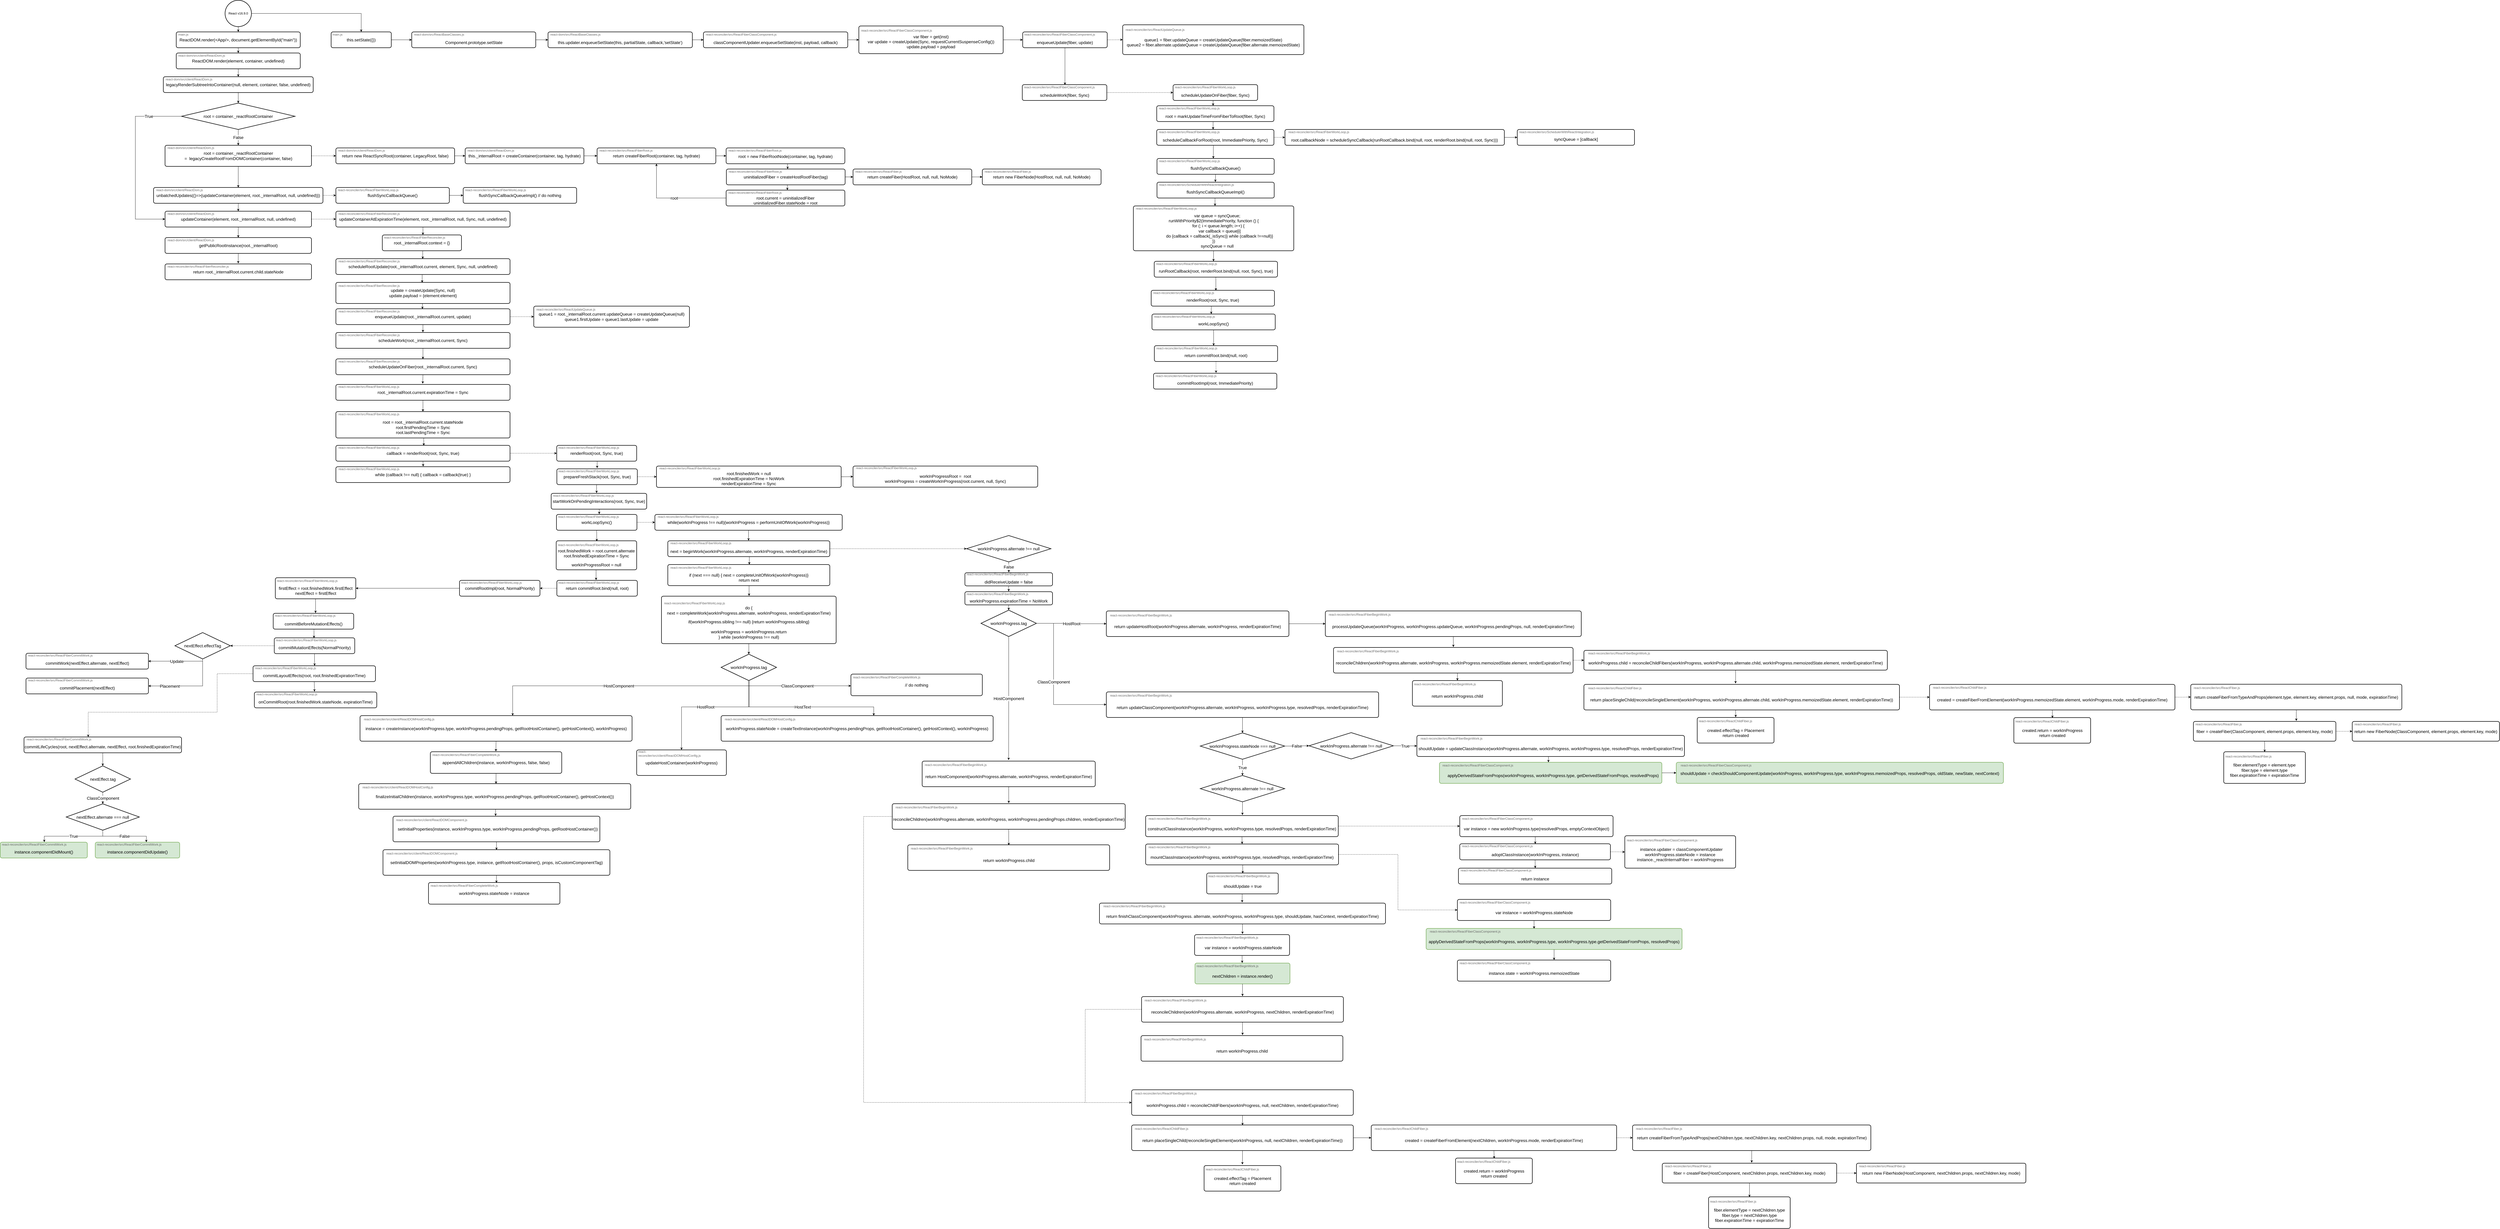 <mxfile version="11.2.1" type="device" pages="1"><diagram id="hy9UG-H6fAhTqnhdK5iv" name="Page-1"><mxGraphModel dx="730" dy="493" grid="1" gridSize="10" guides="1" tooltips="1" connect="1" arrows="1" fold="1" page="1" pageScale="1" pageWidth="100000" pageHeight="100000" math="0" shadow="0"><root><mxCell id="0"/><mxCell id="1" parent="0"/><mxCell id="cwFjGYFeIx85SCL7DIpV-3" style="edgeStyle=orthogonalEdgeStyle;rounded=0;orthogonalLoop=1;jettySize=auto;html=1;exitX=0.5;exitY=1;exitDx=0;exitDy=0;exitPerimeter=0;entryX=0.5;entryY=0;entryDx=0;entryDy=0;" edge="1" parent="1" source="cwFjGYFeIx85SCL7DIpV-1" target="cwFjGYFeIx85SCL7DIpV-2"><mxGeometry relative="1" as="geometry"/></mxCell><mxCell id="cwFjGYFeIx85SCL7DIpV-570" style="edgeStyle=orthogonalEdgeStyle;rounded=0;orthogonalLoop=1;jettySize=auto;html=1;exitX=1;exitY=0.5;exitDx=0;exitDy=0;exitPerimeter=0;fontSize=16;fontColor=#000000;" edge="1" parent="1" source="cwFjGYFeIx85SCL7DIpV-1" target="cwFjGYFeIx85SCL7DIpV-568"><mxGeometry relative="1" as="geometry"/></mxCell><mxCell id="cwFjGYFeIx85SCL7DIpV-1" value="React v16.9.0" style="strokeWidth=2;html=1;shape=mxgraph.flowchart.start_2;whiteSpace=wrap;" vertex="1" parent="1"><mxGeometry x="1500" y="120" width="100" height="100" as="geometry"/></mxCell><mxCell id="cwFjGYFeIx85SCL7DIpV-5" value="" style="group;fontSize=16;fontColor=#000000;" vertex="1" connectable="0" parent="1"><mxGeometry x="1315" y="240" width="470" height="60" as="geometry"/></mxCell><mxCell id="cwFjGYFeIx85SCL7DIpV-2" value="&lt;font style=&quot;font-size: 16px&quot;&gt;ReactDOM.render(&amp;lt;App/&amp;gt;, document.getElementById(&quot;main&quot;))&lt;/font&gt;" style="rounded=1;whiteSpace=wrap;html=1;absoluteArcSize=1;arcSize=14;strokeWidth=2;" vertex="1" parent="cwFjGYFeIx85SCL7DIpV-5"><mxGeometry width="470" height="60" as="geometry"/></mxCell><mxCell id="cwFjGYFeIx85SCL7DIpV-4" value="&lt;font color=&quot;#666666&quot;&gt;main.js&lt;/font&gt;" style="text;html=1;strokeColor=none;fillColor=none;align=left;verticalAlign=middle;whiteSpace=wrap;rounded=0;fontColor=#CCCCCC;" vertex="1" parent="cwFjGYFeIx85SCL7DIpV-5"><mxGeometry x="6" width="130.556" height="20" as="geometry"/></mxCell><mxCell id="cwFjGYFeIx85SCL7DIpV-6" value="" style="group;fontSize=16;fontColor=#000000;align=left;" vertex="1" connectable="0" parent="1"><mxGeometry x="1315" y="320" width="470" height="60" as="geometry"/></mxCell><mxCell id="cwFjGYFeIx85SCL7DIpV-7" value="&lt;font style=&quot;font-size: 16px&quot;&gt;ReactDOM.render(element, container, undefined)&lt;/font&gt;" style="rounded=1;whiteSpace=wrap;html=1;absoluteArcSize=1;arcSize=14;strokeWidth=2;" vertex="1" parent="cwFjGYFeIx85SCL7DIpV-6"><mxGeometry width="470" height="60" as="geometry"/></mxCell><mxCell id="cwFjGYFeIx85SCL7DIpV-8" value="&lt;span style=&quot;color: rgb(102 , 102 , 102)&quot;&gt;react-dom/src/client/ReactDom.js&lt;/span&gt;" style="text;html=1;strokeColor=none;fillColor=none;align=left;verticalAlign=middle;whiteSpace=wrap;rounded=0;fontColor=#CCCCCC;" vertex="1" parent="cwFjGYFeIx85SCL7DIpV-6"><mxGeometry x="6" width="200" height="20" as="geometry"/></mxCell><mxCell id="cwFjGYFeIx85SCL7DIpV-9" style="edgeStyle=orthogonalEdgeStyle;rounded=0;orthogonalLoop=1;jettySize=auto;html=1;exitX=0.5;exitY=1;exitDx=0;exitDy=0;entryX=0.5;entryY=0;entryDx=0;entryDy=0;fontSize=16;fontColor=#000000;" edge="1" parent="1" source="cwFjGYFeIx85SCL7DIpV-2" target="cwFjGYFeIx85SCL7DIpV-7"><mxGeometry relative="1" as="geometry"/></mxCell><mxCell id="cwFjGYFeIx85SCL7DIpV-10" value="" style="group;fontSize=16;fontColor=#000000;align=left;" vertex="1" connectable="0" parent="1"><mxGeometry x="1266" y="410" width="568" height="60" as="geometry"/></mxCell><mxCell id="cwFjGYFeIx85SCL7DIpV-11" value="&lt;font style=&quot;font-size: 16px&quot;&gt;legacyRenderSubtreeIntoContainer(null, element, container, false, undefined)&lt;/font&gt;" style="rounded=1;whiteSpace=wrap;html=1;absoluteArcSize=1;arcSize=14;strokeWidth=2;" vertex="1" parent="cwFjGYFeIx85SCL7DIpV-10"><mxGeometry width="568" height="60" as="geometry"/></mxCell><mxCell id="cwFjGYFeIx85SCL7DIpV-12" value="&lt;span style=&quot;color: rgb(102 , 102 , 102)&quot;&gt;react-dom/src/client/ReactDom.js&lt;/span&gt;" style="text;html=1;strokeColor=none;fillColor=none;align=left;verticalAlign=middle;whiteSpace=wrap;rounded=0;fontColor=#CCCCCC;" vertex="1" parent="cwFjGYFeIx85SCL7DIpV-10"><mxGeometry x="7.251" width="204.685" height="20" as="geometry"/></mxCell><mxCell id="cwFjGYFeIx85SCL7DIpV-13" style="edgeStyle=orthogonalEdgeStyle;rounded=0;orthogonalLoop=1;jettySize=auto;html=1;exitX=0.5;exitY=1;exitDx=0;exitDy=0;entryX=0.5;entryY=0;entryDx=0;entryDy=0;fontSize=16;fontColor=#000000;" edge="1" parent="1" source="cwFjGYFeIx85SCL7DIpV-7" target="cwFjGYFeIx85SCL7DIpV-11"><mxGeometry relative="1" as="geometry"/></mxCell><mxCell id="cwFjGYFeIx85SCL7DIpV-19" value="True" style="edgeStyle=orthogonalEdgeStyle;rounded=0;orthogonalLoop=1;jettySize=auto;html=1;exitX=1;exitY=0.5;exitDx=0;exitDy=0;exitPerimeter=0;entryX=0;entryY=0.5;entryDx=0;entryDy=0;fontSize=16;fontColor=#000000;" edge="1" parent="1" source="cwFjGYFeIx85SCL7DIpV-14" target="cwFjGYFeIx85SCL7DIpV-17"><mxGeometry relative="1" as="geometry"><Array as="points"><mxPoint x="1160" y="560"/><mxPoint x="1160" y="950"/></Array></mxGeometry></mxCell><mxCell id="cwFjGYFeIx85SCL7DIpV-27" value="False" style="edgeStyle=orthogonalEdgeStyle;rounded=0;orthogonalLoop=1;jettySize=auto;html=1;exitX=0.5;exitY=1;exitDx=0;exitDy=0;exitPerimeter=0;fontSize=16;fontColor=#000000;" edge="1" parent="1" source="cwFjGYFeIx85SCL7DIpV-14" target="cwFjGYFeIx85SCL7DIpV-25"><mxGeometry relative="1" as="geometry"/></mxCell><mxCell id="cwFjGYFeIx85SCL7DIpV-14" value="root =&amp;nbsp;container._reactRootContainer" style="strokeWidth=2;html=1;shape=mxgraph.flowchart.decision;whiteSpace=wrap;fontSize=16;fontColor=#000000;align=center;" vertex="1" parent="1"><mxGeometry x="1335" y="510" width="430" height="100" as="geometry"/></mxCell><mxCell id="cwFjGYFeIx85SCL7DIpV-15" style="edgeStyle=orthogonalEdgeStyle;rounded=0;orthogonalLoop=1;jettySize=auto;html=1;exitX=0.5;exitY=1;exitDx=0;exitDy=0;entryX=0.5;entryY=0;entryDx=0;entryDy=0;entryPerimeter=0;fontSize=16;fontColor=#000000;" edge="1" parent="1" source="cwFjGYFeIx85SCL7DIpV-11" target="cwFjGYFeIx85SCL7DIpV-14"><mxGeometry relative="1" as="geometry"/></mxCell><mxCell id="cwFjGYFeIx85SCL7DIpV-16" value="" style="group;fontSize=16;fontColor=#000000;align=left;" vertex="1" connectable="0" parent="1"><mxGeometry x="1272.5" y="920" width="555" height="60" as="geometry"/></mxCell><mxCell id="cwFjGYFeIx85SCL7DIpV-17" value="&lt;font style=&quot;font-size: 16px&quot;&gt;updateContainer(element, root._internalRoot, null, undefined)&lt;/font&gt;" style="rounded=1;whiteSpace=wrap;html=1;absoluteArcSize=1;arcSize=14;strokeWidth=2;" vertex="1" parent="cwFjGYFeIx85SCL7DIpV-16"><mxGeometry width="555" height="60" as="geometry"/></mxCell><mxCell id="cwFjGYFeIx85SCL7DIpV-18" value="&lt;span style=&quot;color: rgb(102 , 102 , 102)&quot;&gt;react-dom/src/client/ReactDom.js&lt;/span&gt;" style="text;html=1;strokeColor=none;fillColor=none;align=left;verticalAlign=middle;whiteSpace=wrap;rounded=0;fontColor=#CCCCCC;" vertex="1" parent="cwFjGYFeIx85SCL7DIpV-16"><mxGeometry x="7.085" width="200" height="20" as="geometry"/></mxCell><mxCell id="cwFjGYFeIx85SCL7DIpV-20" value="" style="group;fontSize=16;fontColor=#000000;align=left;" vertex="1" connectable="0" parent="1"><mxGeometry x="1272.5" y="1020" width="555" height="60" as="geometry"/></mxCell><mxCell id="cwFjGYFeIx85SCL7DIpV-21" value="&lt;font style=&quot;font-size: 16px&quot;&gt;getPublicRootInstance(root._internalRoot)&lt;/font&gt;" style="rounded=1;whiteSpace=wrap;html=1;absoluteArcSize=1;arcSize=14;strokeWidth=2;" vertex="1" parent="cwFjGYFeIx85SCL7DIpV-20"><mxGeometry width="555" height="60" as="geometry"/></mxCell><mxCell id="cwFjGYFeIx85SCL7DIpV-22" value="&lt;span style=&quot;color: rgb(102 , 102 , 102)&quot;&gt;react-dom/src/client/ReactDom.js&lt;/span&gt;" style="text;html=1;strokeColor=none;fillColor=none;align=left;verticalAlign=middle;whiteSpace=wrap;rounded=0;fontColor=#CCCCCC;" vertex="1" parent="cwFjGYFeIx85SCL7DIpV-20"><mxGeometry x="7.085" width="200" height="20" as="geometry"/></mxCell><mxCell id="cwFjGYFeIx85SCL7DIpV-24" value="" style="group;fontSize=16;fontColor=#000000;align=left;" vertex="1" connectable="0" parent="1"><mxGeometry x="1272.5" y="670" width="555" height="80" as="geometry"/></mxCell><mxCell id="cwFjGYFeIx85SCL7DIpV-25" value="&lt;font style=&quot;font-size: 16px&quot;&gt;root = container._reactRootContainer =&amp;nbsp;&amp;nbsp;legacyCreateRootFromDOMContainer(container, false)&lt;/font&gt;" style="rounded=1;whiteSpace=wrap;html=1;absoluteArcSize=1;arcSize=14;strokeWidth=2;" vertex="1" parent="cwFjGYFeIx85SCL7DIpV-24"><mxGeometry width="555" height="80" as="geometry"/></mxCell><mxCell id="cwFjGYFeIx85SCL7DIpV-26" value="&lt;font color=&quot;#666666&quot;&gt;react-dom/src/client/ReactDom.js&lt;/font&gt;" style="text;html=1;strokeColor=none;fillColor=none;align=left;verticalAlign=middle;whiteSpace=wrap;rounded=0;fontColor=#CCCCCC;" vertex="1" parent="cwFjGYFeIx85SCL7DIpV-24"><mxGeometry x="7.085" width="200" height="20" as="geometry"/></mxCell><mxCell id="cwFjGYFeIx85SCL7DIpV-28" value="" style="group;fontSize=16;fontColor=#000000;align=left;" vertex="1" connectable="0" parent="1"><mxGeometry x="1229" y="830" width="642" height="60" as="geometry"/></mxCell><mxCell id="cwFjGYFeIx85SCL7DIpV-29" value="&lt;font style=&quot;font-size: 16px&quot;&gt;unbatchedUpdates(()=&amp;gt;{updateContainer(element, root._internalRoot, null, undefined)})&lt;/font&gt;" style="rounded=1;whiteSpace=wrap;html=1;absoluteArcSize=1;arcSize=14;strokeWidth=2;" vertex="1" parent="cwFjGYFeIx85SCL7DIpV-28"><mxGeometry width="642" height="60" as="geometry"/></mxCell><mxCell id="cwFjGYFeIx85SCL7DIpV-30" value="&lt;span style=&quot;color: rgb(102 , 102 , 102)&quot;&gt;react-dom/src/client/ReactDom.js&lt;/span&gt;" style="text;html=1;strokeColor=none;fillColor=none;align=left;verticalAlign=middle;whiteSpace=wrap;rounded=0;fontColor=#CCCCCC;" vertex="1" parent="cwFjGYFeIx85SCL7DIpV-28"><mxGeometry x="8.196" width="200" height="20" as="geometry"/></mxCell><mxCell id="cwFjGYFeIx85SCL7DIpV-40" style="edgeStyle=orthogonalEdgeStyle;rounded=0;orthogonalLoop=1;jettySize=auto;html=1;exitX=0.5;exitY=1;exitDx=0;exitDy=0;fontSize=16;fontColor=#000000;" edge="1" parent="1" source="cwFjGYFeIx85SCL7DIpV-25" target="cwFjGYFeIx85SCL7DIpV-29"><mxGeometry relative="1" as="geometry"/></mxCell><mxCell id="cwFjGYFeIx85SCL7DIpV-43" style="edgeStyle=orthogonalEdgeStyle;rounded=0;orthogonalLoop=1;jettySize=auto;html=1;exitX=0.5;exitY=1;exitDx=0;exitDy=0;entryX=0.5;entryY=0;entryDx=0;entryDy=0;fontSize=16;fontColor=#000000;" edge="1" parent="1" source="cwFjGYFeIx85SCL7DIpV-29" target="cwFjGYFeIx85SCL7DIpV-17"><mxGeometry relative="1" as="geometry"/></mxCell><mxCell id="cwFjGYFeIx85SCL7DIpV-44" style="edgeStyle=orthogonalEdgeStyle;rounded=0;orthogonalLoop=1;jettySize=auto;html=1;exitX=0.5;exitY=1;exitDx=0;exitDy=0;entryX=0.5;entryY=0;entryDx=0;entryDy=0;fontSize=16;fontColor=#000000;" edge="1" parent="1" source="cwFjGYFeIx85SCL7DIpV-17" target="cwFjGYFeIx85SCL7DIpV-21"><mxGeometry relative="1" as="geometry"/></mxCell><mxCell id="cwFjGYFeIx85SCL7DIpV-45" value="" style="group;fontSize=16;fontColor=#000000;align=left;" vertex="1" connectable="0" parent="1"><mxGeometry x="1920" y="830" width="430" height="60" as="geometry"/></mxCell><mxCell id="cwFjGYFeIx85SCL7DIpV-46" value="&lt;font style=&quot;font-size: 16px&quot;&gt;flushSyncCallbackQueue()&lt;/font&gt;" style="rounded=1;whiteSpace=wrap;html=1;absoluteArcSize=1;arcSize=14;strokeWidth=2;" vertex="1" parent="cwFjGYFeIx85SCL7DIpV-45"><mxGeometry width="430" height="60" as="geometry"/></mxCell><mxCell id="cwFjGYFeIx85SCL7DIpV-47" value="&lt;span style=&quot;color: rgb(102 , 102 , 102)&quot;&gt;react-reconciler/src/ReactFiberWorkLoop.js&lt;/span&gt;" style="text;html=1;strokeColor=none;fillColor=none;align=left;verticalAlign=middle;whiteSpace=wrap;rounded=0;fontColor=#CCCCCC;" vertex="1" parent="cwFjGYFeIx85SCL7DIpV-45"><mxGeometry x="5.489" width="300" height="20" as="geometry"/></mxCell><mxCell id="cwFjGYFeIx85SCL7DIpV-50" style="edgeStyle=orthogonalEdgeStyle;rounded=0;orthogonalLoop=1;jettySize=auto;html=1;exitX=1;exitY=0.5;exitDx=0;exitDy=0;entryX=0;entryY=0.5;entryDx=0;entryDy=0;dashed=1;fontSize=16;fontColor=#000000;" edge="1" parent="1" source="cwFjGYFeIx85SCL7DIpV-29" target="cwFjGYFeIx85SCL7DIpV-46"><mxGeometry relative="1" as="geometry"/></mxCell><mxCell id="cwFjGYFeIx85SCL7DIpV-51" value="" style="group;fontSize=16;fontColor=#000000;align=left;" vertex="1" connectable="0" parent="1"><mxGeometry x="1920" y="680" width="450" height="60" as="geometry"/></mxCell><mxCell id="cwFjGYFeIx85SCL7DIpV-52" value="&lt;font style=&quot;font-size: 16px&quot;&gt;return new ReactSyncRoot(container, LegacyRoot, false)&lt;/font&gt;" style="rounded=1;whiteSpace=wrap;html=1;absoluteArcSize=1;arcSize=14;strokeWidth=2;" vertex="1" parent="cwFjGYFeIx85SCL7DIpV-51"><mxGeometry width="450" height="60" as="geometry"/></mxCell><mxCell id="cwFjGYFeIx85SCL7DIpV-53" value="&lt;span style=&quot;color: rgb(102 , 102 , 102)&quot;&gt;react-dom/src/client/ReactDom.js&lt;/span&gt;" style="text;html=1;strokeColor=none;fillColor=none;align=left;verticalAlign=middle;whiteSpace=wrap;rounded=0;fontColor=#CCCCCC;" vertex="1" parent="cwFjGYFeIx85SCL7DIpV-51"><mxGeometry x="7.085" width="300" height="20" as="geometry"/></mxCell><mxCell id="cwFjGYFeIx85SCL7DIpV-54" style="edgeStyle=orthogonalEdgeStyle;rounded=0;orthogonalLoop=1;jettySize=auto;html=1;exitX=1;exitY=0.5;exitDx=0;exitDy=0;entryX=0;entryY=0.5;entryDx=0;entryDy=0;dashed=1;fontSize=16;fontColor=#000000;" edge="1" parent="1" source="cwFjGYFeIx85SCL7DIpV-25" target="cwFjGYFeIx85SCL7DIpV-52"><mxGeometry relative="1" as="geometry"/></mxCell><mxCell id="cwFjGYFeIx85SCL7DIpV-55" value="" style="group;fontSize=16;fontColor=#000000;align=left;" vertex="1" connectable="0" parent="1"><mxGeometry x="2410" y="680" width="450" height="60" as="geometry"/></mxCell><mxCell id="cwFjGYFeIx85SCL7DIpV-56" value="&lt;font style=&quot;font-size: 16px&quot;&gt;this._internalRoot =&amp;nbsp;createContainer(container, tag, hydrate)&lt;/font&gt;" style="rounded=1;whiteSpace=wrap;html=1;absoluteArcSize=1;arcSize=14;strokeWidth=2;" vertex="1" parent="cwFjGYFeIx85SCL7DIpV-55"><mxGeometry width="450" height="60" as="geometry"/></mxCell><mxCell id="cwFjGYFeIx85SCL7DIpV-57" value="&lt;span style=&quot;color: rgb(102 , 102 , 102)&quot;&gt;react-dom/src/client/ReactDom.js&lt;/span&gt;" style="text;html=1;strokeColor=none;fillColor=none;align=left;verticalAlign=middle;whiteSpace=wrap;rounded=0;fontColor=#CCCCCC;" vertex="1" parent="cwFjGYFeIx85SCL7DIpV-55"><mxGeometry x="7.085" width="300" height="20" as="geometry"/></mxCell><mxCell id="cwFjGYFeIx85SCL7DIpV-58" style="edgeStyle=orthogonalEdgeStyle;rounded=0;orthogonalLoop=1;jettySize=auto;html=1;exitX=1;exitY=0.5;exitDx=0;exitDy=0;entryX=0;entryY=0.5;entryDx=0;entryDy=0;fontSize=16;fontColor=#000000;" edge="1" parent="1" source="cwFjGYFeIx85SCL7DIpV-52" target="cwFjGYFeIx85SCL7DIpV-56"><mxGeometry relative="1" as="geometry"/></mxCell><mxCell id="cwFjGYFeIx85SCL7DIpV-59" value="" style="group;fontSize=16;fontColor=#000000;align=left;" vertex="1" connectable="0" parent="1"><mxGeometry x="2910" y="680" width="450" height="60" as="geometry"/></mxCell><mxCell id="cwFjGYFeIx85SCL7DIpV-60" value="&lt;font style=&quot;font-size: 16px&quot;&gt;return createFiberRoot(container, tag, hydrate)&lt;/font&gt;" style="rounded=1;whiteSpace=wrap;html=1;absoluteArcSize=1;arcSize=14;strokeWidth=2;" vertex="1" parent="cwFjGYFeIx85SCL7DIpV-59"><mxGeometry width="450" height="60" as="geometry"/></mxCell><mxCell id="cwFjGYFeIx85SCL7DIpV-61" value="&lt;span style=&quot;color: rgb(102 , 102 , 102)&quot;&gt;react-reconciler/src/ReactFiberRoot.js&lt;/span&gt;" style="text;html=1;strokeColor=none;fillColor=none;align=left;verticalAlign=middle;whiteSpace=wrap;rounded=0;fontColor=#CCCCCC;" vertex="1" parent="cwFjGYFeIx85SCL7DIpV-59"><mxGeometry x="7.085" width="300" height="20" as="geometry"/></mxCell><mxCell id="cwFjGYFeIx85SCL7DIpV-62" style="edgeStyle=orthogonalEdgeStyle;rounded=0;orthogonalLoop=1;jettySize=auto;html=1;exitX=1;exitY=0.5;exitDx=0;exitDy=0;entryX=0;entryY=0.5;entryDx=0;entryDy=0;fontSize=16;fontColor=#000000;" edge="1" parent="1" source="cwFjGYFeIx85SCL7DIpV-56" target="cwFjGYFeIx85SCL7DIpV-60"><mxGeometry relative="1" as="geometry"/></mxCell><mxCell id="cwFjGYFeIx85SCL7DIpV-63" value="" style="group;fontSize=16;fontColor=#000000;align=left;" vertex="1" connectable="0" parent="1"><mxGeometry x="3399" y="680" width="450" height="60" as="geometry"/></mxCell><mxCell id="cwFjGYFeIx85SCL7DIpV-64" value="&lt;font&gt;&lt;span style=&quot;font-size: 16px&quot;&gt;&lt;br&gt;root = new FiberRootNode(container, tag, hydrate)&lt;/span&gt;&lt;span style=&quot;font-size: 16px&quot;&gt;&lt;br&gt;&lt;/span&gt;&lt;br&gt;&lt;/font&gt;" style="rounded=1;whiteSpace=wrap;html=1;absoluteArcSize=1;arcSize=14;strokeWidth=2;" vertex="1" parent="cwFjGYFeIx85SCL7DIpV-63"><mxGeometry width="450" height="60" as="geometry"/></mxCell><mxCell id="cwFjGYFeIx85SCL7DIpV-65" value="&lt;span style=&quot;color: rgb(102 , 102 , 102)&quot;&gt;react-reconciler/src/ReactFiberRoot.js&lt;/span&gt;" style="text;html=1;strokeColor=none;fillColor=none;align=left;verticalAlign=middle;whiteSpace=wrap;rounded=0;fontColor=#CCCCCC;" vertex="1" parent="cwFjGYFeIx85SCL7DIpV-63"><mxGeometry x="7.085" width="300" height="20" as="geometry"/></mxCell><mxCell id="cwFjGYFeIx85SCL7DIpV-66" style="edgeStyle=orthogonalEdgeStyle;rounded=0;orthogonalLoop=1;jettySize=auto;html=1;exitX=1;exitY=0.5;exitDx=0;exitDy=0;entryX=0;entryY=0.5;entryDx=0;entryDy=0;fontSize=16;fontColor=#000000;" edge="1" parent="1" source="cwFjGYFeIx85SCL7DIpV-60" target="cwFjGYFeIx85SCL7DIpV-64"><mxGeometry relative="1" as="geometry"/></mxCell><mxCell id="cwFjGYFeIx85SCL7DIpV-67" value="" style="group;fontSize=16;fontColor=#000000;align=left;" vertex="1" connectable="0" parent="1"><mxGeometry x="3400" y="760" width="450" height="60" as="geometry"/></mxCell><mxCell id="cwFjGYFeIx85SCL7DIpV-68" value="&lt;span style=&quot;font-size: 16px&quot;&gt;uninitializedFiber =&amp;nbsp;createHostRootFiber(tag)&lt;/span&gt;" style="rounded=1;whiteSpace=wrap;html=1;absoluteArcSize=1;arcSize=14;strokeWidth=2;" vertex="1" parent="cwFjGYFeIx85SCL7DIpV-67"><mxGeometry width="450" height="60" as="geometry"/></mxCell><mxCell id="cwFjGYFeIx85SCL7DIpV-69" value="&lt;span style=&quot;color: rgb(102 , 102 , 102)&quot;&gt;react-reconciler/src/ReactFiberRoot.js&lt;/span&gt;" style="text;html=1;strokeColor=none;fillColor=none;align=left;verticalAlign=middle;whiteSpace=wrap;rounded=0;fontColor=#CCCCCC;" vertex="1" parent="cwFjGYFeIx85SCL7DIpV-67"><mxGeometry x="7.085" width="300" height="20" as="geometry"/></mxCell><mxCell id="cwFjGYFeIx85SCL7DIpV-70" value="" style="group;fontSize=16;fontColor=#000000;align=left;" vertex="1" connectable="0" parent="1"><mxGeometry x="3399" y="840" width="450" height="60" as="geometry"/></mxCell><mxCell id="cwFjGYFeIx85SCL7DIpV-71" value="&lt;span style=&quot;font-size: 16px&quot;&gt;&lt;br&gt;root.current =&amp;nbsp;&lt;/span&gt;&lt;span style=&quot;font-size: 16px&quot;&gt;uninitializedFiber&lt;br&gt;&lt;/span&gt;&lt;span style=&quot;font-size: 16px&quot;&gt;uninitializedFiber.stateNode = root&lt;/span&gt;" style="rounded=1;whiteSpace=wrap;html=1;absoluteArcSize=1;arcSize=14;strokeWidth=2;" vertex="1" parent="cwFjGYFeIx85SCL7DIpV-70"><mxGeometry width="450" height="60" as="geometry"/></mxCell><mxCell id="cwFjGYFeIx85SCL7DIpV-72" value="&lt;span style=&quot;color: rgb(102 , 102 , 102)&quot;&gt;react-reconciler/src/ReactFiberRoot.js&lt;/span&gt;" style="text;html=1;strokeColor=none;fillColor=none;align=left;verticalAlign=middle;whiteSpace=wrap;rounded=0;fontColor=#CCCCCC;" vertex="1" parent="cwFjGYFeIx85SCL7DIpV-70"><mxGeometry x="7.085" width="300" height="20" as="geometry"/></mxCell><mxCell id="cwFjGYFeIx85SCL7DIpV-73" style="edgeStyle=orthogonalEdgeStyle;rounded=0;orthogonalLoop=1;jettySize=auto;html=1;exitX=0.5;exitY=1;exitDx=0;exitDy=0;entryX=0.75;entryY=0;entryDx=0;entryDy=0;fontSize=16;fontColor=#000000;" edge="1" parent="1" source="cwFjGYFeIx85SCL7DIpV-64" target="cwFjGYFeIx85SCL7DIpV-69"><mxGeometry relative="1" as="geometry"/></mxCell><mxCell id="cwFjGYFeIx85SCL7DIpV-74" style="edgeStyle=orthogonalEdgeStyle;rounded=0;orthogonalLoop=1;jettySize=auto;html=1;exitX=0.5;exitY=1;exitDx=0;exitDy=0;entryX=0.75;entryY=0;entryDx=0;entryDy=0;fontSize=16;fontColor=#000000;" edge="1" parent="1" source="cwFjGYFeIx85SCL7DIpV-68" target="cwFjGYFeIx85SCL7DIpV-72"><mxGeometry relative="1" as="geometry"/></mxCell><mxCell id="cwFjGYFeIx85SCL7DIpV-75" value="root" style="edgeStyle=orthogonalEdgeStyle;rounded=0;orthogonalLoop=1;jettySize=auto;html=1;exitX=0;exitY=0.5;exitDx=0;exitDy=0;fontSize=16;fontColor=#000000;" edge="1" parent="1" source="cwFjGYFeIx85SCL7DIpV-71" target="cwFjGYFeIx85SCL7DIpV-60"><mxGeometry relative="1" as="geometry"/></mxCell><mxCell id="cwFjGYFeIx85SCL7DIpV-76" value="" style="group;fontSize=16;fontColor=#000000;align=left;" vertex="1" connectable="0" parent="1"><mxGeometry x="3880" y="760" width="450" height="60" as="geometry"/></mxCell><mxCell id="cwFjGYFeIx85SCL7DIpV-77" value="&lt;font style=&quot;font-size: 16px&quot;&gt;return createFiber(HostRoot, null, null, NoMode)&lt;/font&gt;" style="rounded=1;whiteSpace=wrap;html=1;absoluteArcSize=1;arcSize=14;strokeWidth=2;" vertex="1" parent="cwFjGYFeIx85SCL7DIpV-76"><mxGeometry width="450" height="60" as="geometry"/></mxCell><mxCell id="cwFjGYFeIx85SCL7DIpV-78" value="&lt;span style=&quot;color: rgb(102 , 102 , 102)&quot;&gt;react-reconciler/src/ReactFiber.js&lt;/span&gt;" style="text;html=1;strokeColor=none;fillColor=none;align=left;verticalAlign=middle;whiteSpace=wrap;rounded=0;fontColor=#CCCCCC;" vertex="1" parent="cwFjGYFeIx85SCL7DIpV-76"><mxGeometry x="7.085" width="300" height="20" as="geometry"/></mxCell><mxCell id="cwFjGYFeIx85SCL7DIpV-80" value="" style="group;fontSize=16;fontColor=#000000;align=left;" vertex="1" connectable="0" parent="1"><mxGeometry x="4370" y="760" width="450" height="60" as="geometry"/></mxCell><mxCell id="cwFjGYFeIx85SCL7DIpV-81" value="&lt;font style=&quot;font-size: 16px&quot;&gt;return new FiberNode(HostRoot, null, null, NoMode)&lt;/font&gt;" style="rounded=1;whiteSpace=wrap;html=1;absoluteArcSize=1;arcSize=14;strokeWidth=2;" vertex="1" parent="cwFjGYFeIx85SCL7DIpV-80"><mxGeometry width="450" height="60" as="geometry"/></mxCell><mxCell id="cwFjGYFeIx85SCL7DIpV-82" value="&lt;span style=&quot;color: rgb(102 , 102 , 102)&quot;&gt;react-reconciler/src/ReactFiber.js&lt;/span&gt;" style="text;html=1;strokeColor=none;fillColor=none;align=left;verticalAlign=middle;whiteSpace=wrap;rounded=0;fontColor=#CCCCCC;" vertex="1" parent="cwFjGYFeIx85SCL7DIpV-80"><mxGeometry x="7.085" width="300" height="20" as="geometry"/></mxCell><mxCell id="cwFjGYFeIx85SCL7DIpV-83" style="edgeStyle=orthogonalEdgeStyle;rounded=0;orthogonalLoop=1;jettySize=auto;html=1;exitX=1;exitY=0.5;exitDx=0;exitDy=0;entryX=0;entryY=0.5;entryDx=0;entryDy=0;fontSize=16;fontColor=#000000;" edge="1" parent="1" source="cwFjGYFeIx85SCL7DIpV-68" target="cwFjGYFeIx85SCL7DIpV-77"><mxGeometry relative="1" as="geometry"/></mxCell><mxCell id="cwFjGYFeIx85SCL7DIpV-84" style="edgeStyle=orthogonalEdgeStyle;rounded=0;orthogonalLoop=1;jettySize=auto;html=1;exitX=1;exitY=0.5;exitDx=0;exitDy=0;entryX=0;entryY=0.5;entryDx=0;entryDy=0;fontSize=16;fontColor=#000000;" edge="1" parent="1" source="cwFjGYFeIx85SCL7DIpV-77" target="cwFjGYFeIx85SCL7DIpV-81"><mxGeometry relative="1" as="geometry"/></mxCell><mxCell id="cwFjGYFeIx85SCL7DIpV-85" value="" style="group;fontSize=16;fontColor=#000000;align=left;" vertex="1" connectable="0" parent="1"><mxGeometry x="1272.5" y="1120" width="555" height="60" as="geometry"/></mxCell><mxCell id="cwFjGYFeIx85SCL7DIpV-86" value="&lt;font style=&quot;font-size: 16px&quot;&gt;return root._internalRoot.current.child.stateNode&lt;/font&gt;" style="rounded=1;whiteSpace=wrap;html=1;absoluteArcSize=1;arcSize=14;strokeWidth=2;" vertex="1" parent="cwFjGYFeIx85SCL7DIpV-85"><mxGeometry width="555" height="60" as="geometry"/></mxCell><mxCell id="cwFjGYFeIx85SCL7DIpV-87" value="&lt;span style=&quot;color: rgb(102 , 102 , 102)&quot;&gt;react-reconciler/src/ReactFiberReconciler.js&lt;/span&gt;" style="text;html=1;strokeColor=none;fillColor=none;align=left;verticalAlign=middle;whiteSpace=wrap;rounded=0;fontColor=#CCCCCC;" vertex="1" parent="cwFjGYFeIx85SCL7DIpV-85"><mxGeometry x="7.085" width="300" height="20" as="geometry"/></mxCell><mxCell id="cwFjGYFeIx85SCL7DIpV-88" style="edgeStyle=orthogonalEdgeStyle;rounded=0;orthogonalLoop=1;jettySize=auto;html=1;exitX=0.5;exitY=1;exitDx=0;exitDy=0;entryX=0.901;entryY=-0.1;entryDx=0;entryDy=0;entryPerimeter=0;fontSize=16;fontColor=#000000;" edge="1" parent="1" source="cwFjGYFeIx85SCL7DIpV-21" target="cwFjGYFeIx85SCL7DIpV-87"><mxGeometry relative="1" as="geometry"/></mxCell><mxCell id="cwFjGYFeIx85SCL7DIpV-89" value="" style="group;fontSize=16;fontColor=#000000;align=left;" vertex="1" connectable="0" parent="1"><mxGeometry x="2402.5" y="830" width="430" height="60" as="geometry"/></mxCell><mxCell id="cwFjGYFeIx85SCL7DIpV-90" value="&lt;font style=&quot;font-size: 16px&quot;&gt;flushSyncCallbackQueueImpl() // do nothing&lt;/font&gt;" style="rounded=1;whiteSpace=wrap;html=1;absoluteArcSize=1;arcSize=14;strokeWidth=2;" vertex="1" parent="cwFjGYFeIx85SCL7DIpV-89"><mxGeometry width="430" height="60" as="geometry"/></mxCell><mxCell id="cwFjGYFeIx85SCL7DIpV-91" value="&lt;span style=&quot;color: rgb(102 , 102 , 102)&quot;&gt;react-reconciler/src/ReactFiberWorkLoop.js&lt;/span&gt;" style="text;html=1;strokeColor=none;fillColor=none;align=left;verticalAlign=middle;whiteSpace=wrap;rounded=0;fontColor=#CCCCCC;" vertex="1" parent="cwFjGYFeIx85SCL7DIpV-89"><mxGeometry x="5.489" width="300" height="20" as="geometry"/></mxCell><mxCell id="cwFjGYFeIx85SCL7DIpV-92" style="edgeStyle=orthogonalEdgeStyle;rounded=0;orthogonalLoop=1;jettySize=auto;html=1;exitX=1;exitY=0.5;exitDx=0;exitDy=0;fontSize=16;fontColor=#000000;" edge="1" parent="1" source="cwFjGYFeIx85SCL7DIpV-46" target="cwFjGYFeIx85SCL7DIpV-90"><mxGeometry relative="1" as="geometry"/></mxCell><mxCell id="cwFjGYFeIx85SCL7DIpV-96" value="" style="group;fontSize=16;fontColor=#000000;align=left;" vertex="1" connectable="0" parent="1"><mxGeometry x="1920" y="920" width="660" height="60" as="geometry"/></mxCell><mxCell id="cwFjGYFeIx85SCL7DIpV-97" value="&lt;font style=&quot;font-size: 16px&quot;&gt;updateContainerAtExpirationTime(element, root._internalRoot, null, Sync, null, undefined)&lt;/font&gt;" style="rounded=1;whiteSpace=wrap;html=1;absoluteArcSize=1;arcSize=14;strokeWidth=2;" vertex="1" parent="cwFjGYFeIx85SCL7DIpV-96"><mxGeometry width="660" height="60" as="geometry"/></mxCell><mxCell id="cwFjGYFeIx85SCL7DIpV-98" value="&lt;span style=&quot;color: rgb(102 , 102 , 102)&quot;&gt;react-reconciler/src/ReactFiberReconciler.js&lt;/span&gt;" style="text;html=1;strokeColor=none;fillColor=none;align=left;verticalAlign=middle;whiteSpace=wrap;rounded=0;fontColor=#CCCCCC;" vertex="1" parent="cwFjGYFeIx85SCL7DIpV-96"><mxGeometry x="8.426" width="356.757" height="20" as="geometry"/></mxCell><mxCell id="cwFjGYFeIx85SCL7DIpV-99" style="edgeStyle=orthogonalEdgeStyle;rounded=0;orthogonalLoop=1;jettySize=auto;html=1;exitX=1;exitY=0.5;exitDx=0;exitDy=0;fontSize=16;fontColor=#000000;dashed=1;" edge="1" parent="1" source="cwFjGYFeIx85SCL7DIpV-17" target="cwFjGYFeIx85SCL7DIpV-97"><mxGeometry relative="1" as="geometry"/></mxCell><mxCell id="cwFjGYFeIx85SCL7DIpV-100" value="" style="group;fontSize=16;fontColor=#000000;align=left;" vertex="1" connectable="0" parent="1"><mxGeometry x="2096" y="1010" width="300" height="60" as="geometry"/></mxCell><mxCell id="cwFjGYFeIx85SCL7DIpV-101" value="&lt;span style=&quot;font-size: 16px ; white-space: normal&quot;&gt;root._internalRoot.context = {}&lt;/span&gt;" style="rounded=1;whiteSpace=wrap;html=1;absoluteArcSize=1;arcSize=14;strokeWidth=2;" vertex="1" parent="cwFjGYFeIx85SCL7DIpV-100"><mxGeometry width="300" height="60" as="geometry"/></mxCell><mxCell id="cwFjGYFeIx85SCL7DIpV-102" value="&lt;span style=&quot;color: rgb(102 , 102 , 102)&quot;&gt;react-reconciler/src/ReactFiberReconciler.js&lt;/span&gt;" style="text;html=1;strokeColor=none;fillColor=none;align=left;verticalAlign=middle;whiteSpace=wrap;rounded=0;fontColor=#CCCCCC;" vertex="1" parent="cwFjGYFeIx85SCL7DIpV-100"><mxGeometry x="3.83" width="300" height="20" as="geometry"/></mxCell><mxCell id="cwFjGYFeIx85SCL7DIpV-104" style="edgeStyle=orthogonalEdgeStyle;rounded=0;orthogonalLoop=1;jettySize=auto;html=1;exitX=0.5;exitY=1;exitDx=0;exitDy=0;fontSize=16;fontColor=#000000;" edge="1" parent="1" source="cwFjGYFeIx85SCL7DIpV-97" target="cwFjGYFeIx85SCL7DIpV-102"><mxGeometry relative="1" as="geometry"/></mxCell><mxCell id="cwFjGYFeIx85SCL7DIpV-105" value="" style="group;fontSize=16;fontColor=#000000;align=left;" vertex="1" connectable="0" parent="1"><mxGeometry x="1920" y="1100" width="660" height="60" as="geometry"/></mxCell><mxCell id="cwFjGYFeIx85SCL7DIpV-106" value="&lt;font style=&quot;font-size: 16px&quot;&gt;scheduleRootUpdate(root._internalRoot.current, element, Sync, null, undefined)&lt;/font&gt;" style="rounded=1;whiteSpace=wrap;html=1;absoluteArcSize=1;arcSize=14;strokeWidth=2;" vertex="1" parent="cwFjGYFeIx85SCL7DIpV-105"><mxGeometry width="660" height="60" as="geometry"/></mxCell><mxCell id="cwFjGYFeIx85SCL7DIpV-107" value="&lt;span style=&quot;color: rgb(102 , 102 , 102)&quot;&gt;react-reconciler/src/ReactFiberReconciler.js&lt;/span&gt;" style="text;html=1;strokeColor=none;fillColor=none;align=left;verticalAlign=middle;whiteSpace=wrap;rounded=0;fontColor=#CCCCCC;" vertex="1" parent="cwFjGYFeIx85SCL7DIpV-105"><mxGeometry x="8.426" width="356.757" height="20" as="geometry"/></mxCell><mxCell id="cwFjGYFeIx85SCL7DIpV-109" style="edgeStyle=orthogonalEdgeStyle;rounded=0;orthogonalLoop=1;jettySize=auto;html=1;exitX=0.5;exitY=1;exitDx=0;exitDy=0;entryX=0.899;entryY=0.05;entryDx=0;entryDy=0;entryPerimeter=0;fontSize=16;fontColor=#000000;" edge="1" parent="1" source="cwFjGYFeIx85SCL7DIpV-101" target="cwFjGYFeIx85SCL7DIpV-107"><mxGeometry relative="1" as="geometry"/></mxCell><mxCell id="cwFjGYFeIx85SCL7DIpV-110" value="" style="group;fontSize=16;fontColor=#000000;align=left;" vertex="1" connectable="0" parent="1"><mxGeometry x="1920" y="1190" width="660" height="80" as="geometry"/></mxCell><mxCell id="cwFjGYFeIx85SCL7DIpV-111" value="&lt;font style=&quot;font-size: 16px&quot;&gt;update = createUpdate(Sync, null)&lt;br&gt;update.payload = {element:element}&lt;br&gt;&lt;/font&gt;" style="rounded=1;whiteSpace=wrap;html=1;absoluteArcSize=1;arcSize=14;strokeWidth=2;" vertex="1" parent="cwFjGYFeIx85SCL7DIpV-110"><mxGeometry width="660" height="80" as="geometry"/></mxCell><mxCell id="cwFjGYFeIx85SCL7DIpV-112" value="&lt;span style=&quot;color: rgb(102 , 102 , 102)&quot;&gt;react-reconciler/src/ReactFiberReconciler.js&lt;/span&gt;" style="text;html=1;strokeColor=none;fillColor=none;align=left;verticalAlign=middle;whiteSpace=wrap;rounded=0;fontColor=#CCCCCC;" vertex="1" parent="cwFjGYFeIx85SCL7DIpV-110"><mxGeometry x="8.426" width="356.757" height="26.667" as="geometry"/></mxCell><mxCell id="cwFjGYFeIx85SCL7DIpV-113" style="edgeStyle=orthogonalEdgeStyle;rounded=0;orthogonalLoop=1;jettySize=auto;html=1;exitX=0.5;exitY=1;exitDx=0;exitDy=0;entryX=0.893;entryY=0.038;entryDx=0;entryDy=0;entryPerimeter=0;fontSize=16;fontColor=#000000;" edge="1" parent="1" source="cwFjGYFeIx85SCL7DIpV-106" target="cwFjGYFeIx85SCL7DIpV-112"><mxGeometry relative="1" as="geometry"/></mxCell><mxCell id="cwFjGYFeIx85SCL7DIpV-114" value="" style="group;fontSize=16;fontColor=#000000;align=left;" vertex="1" connectable="0" parent="1"><mxGeometry x="1920" y="1290" width="660" height="60" as="geometry"/></mxCell><mxCell id="cwFjGYFeIx85SCL7DIpV-115" value="&lt;font style=&quot;font-size: 16px&quot;&gt;enqueueUpdate(root._internalRoot.current, update)&lt;/font&gt;" style="rounded=1;whiteSpace=wrap;html=1;absoluteArcSize=1;arcSize=14;strokeWidth=2;" vertex="1" parent="cwFjGYFeIx85SCL7DIpV-114"><mxGeometry width="660" height="60" as="geometry"/></mxCell><mxCell id="cwFjGYFeIx85SCL7DIpV-116" value="&lt;span style=&quot;color: rgb(102 , 102 , 102)&quot;&gt;react-reconciler/src/ReactFiberReconciler.js&lt;/span&gt;" style="text;html=1;strokeColor=none;fillColor=none;align=left;verticalAlign=middle;whiteSpace=wrap;rounded=0;fontColor=#CCCCCC;" vertex="1" parent="cwFjGYFeIx85SCL7DIpV-114"><mxGeometry x="8.426" width="356.757" height="20" as="geometry"/></mxCell><mxCell id="cwFjGYFeIx85SCL7DIpV-117" style="edgeStyle=orthogonalEdgeStyle;rounded=0;orthogonalLoop=1;jettySize=auto;html=1;exitX=0.5;exitY=1;exitDx=0;exitDy=0;entryX=0.896;entryY=0.05;entryDx=0;entryDy=0;entryPerimeter=0;fontSize=16;fontColor=#000000;" edge="1" parent="1" source="cwFjGYFeIx85SCL7DIpV-111" target="cwFjGYFeIx85SCL7DIpV-116"><mxGeometry relative="1" as="geometry"/></mxCell><mxCell id="cwFjGYFeIx85SCL7DIpV-118" value="" style="group;fontSize=16;fontColor=#000000;align=left;movable=0;resizable=0;rotatable=0;deletable=0;editable=0;connectable=0;" vertex="1" connectable="0" parent="1"><mxGeometry x="1920" y="1380" width="660" height="60" as="geometry"/></mxCell><mxCell id="cwFjGYFeIx85SCL7DIpV-119" value="&lt;font style=&quot;font-size: 16px&quot;&gt;scheduleWork(root._internalRoot.current, Sync)&lt;/font&gt;" style="rounded=1;whiteSpace=wrap;html=1;absoluteArcSize=1;arcSize=14;strokeWidth=2;" vertex="1" parent="cwFjGYFeIx85SCL7DIpV-118"><mxGeometry width="660" height="60" as="geometry"/></mxCell><mxCell id="cwFjGYFeIx85SCL7DIpV-120" value="&lt;span style=&quot;color: rgb(102 , 102 , 102)&quot;&gt;react-reconciler/src/ReactFiberReconciler.js&lt;/span&gt;" style="text;html=1;strokeColor=none;fillColor=none;align=left;verticalAlign=middle;whiteSpace=wrap;rounded=0;fontColor=#CCCCCC;" vertex="1" parent="cwFjGYFeIx85SCL7DIpV-118"><mxGeometry x="8.426" width="356.757" height="20" as="geometry"/></mxCell><mxCell id="cwFjGYFeIx85SCL7DIpV-122" style="edgeStyle=orthogonalEdgeStyle;rounded=0;orthogonalLoop=1;jettySize=auto;html=1;exitX=0.5;exitY=1;exitDx=0;exitDy=0;entryX=0.901;entryY=-0.05;entryDx=0;entryDy=0;entryPerimeter=0;fontSize=16;fontColor=#000000;" edge="1" parent="1" source="cwFjGYFeIx85SCL7DIpV-115" target="cwFjGYFeIx85SCL7DIpV-120"><mxGeometry relative="1" as="geometry"/></mxCell><mxCell id="cwFjGYFeIx85SCL7DIpV-123" value="" style="group;fontSize=16;fontColor=#000000;align=left;" vertex="1" connectable="0" parent="1"><mxGeometry x="2670" y="1280" width="590" height="80" as="geometry"/></mxCell><mxCell id="cwFjGYFeIx85SCL7DIpV-124" value="&lt;font&gt;&lt;span style=&quot;font-size: 16px&quot;&gt;queue1 =&amp;nbsp;&lt;/span&gt;&lt;span style=&quot;font-size: 16px&quot;&gt;root._internalRoot.current.&lt;/span&gt;&lt;span style=&quot;font-size: 16px&quot;&gt;updateQueue = createUpdateQueue(null)&lt;/span&gt;&lt;br&gt;&lt;span style=&quot;font-size: 16px&quot;&gt;queue1.firstUpdate = queue1.lastUpdate = update&lt;/span&gt;&lt;br&gt;&lt;/font&gt;" style="rounded=1;whiteSpace=wrap;html=1;absoluteArcSize=1;arcSize=14;strokeWidth=2;" vertex="1" parent="cwFjGYFeIx85SCL7DIpV-123"><mxGeometry width="590" height="80" as="geometry"/></mxCell><mxCell id="cwFjGYFeIx85SCL7DIpV-125" value="&lt;span style=&quot;color: rgb(102 , 102 , 102)&quot;&gt;react-reconciler/src/ReactUpdateQueue.js&lt;/span&gt;" style="text;html=1;strokeColor=none;fillColor=none;align=left;verticalAlign=middle;whiteSpace=wrap;rounded=0;fontColor=#CCCCCC;" vertex="1" parent="cwFjGYFeIx85SCL7DIpV-123"><mxGeometry x="7.532" width="318.919" height="26.667" as="geometry"/></mxCell><mxCell id="cwFjGYFeIx85SCL7DIpV-126" style="edgeStyle=orthogonalEdgeStyle;rounded=0;orthogonalLoop=1;jettySize=auto;html=1;exitX=1;exitY=0.5;exitDx=0;exitDy=0;entryX=0;entryY=0.5;entryDx=0;entryDy=0;fontSize=16;fontColor=#000000;dashed=1;" edge="1" parent="1" source="cwFjGYFeIx85SCL7DIpV-115" target="cwFjGYFeIx85SCL7DIpV-124"><mxGeometry relative="1" as="geometry"/></mxCell><mxCell id="cwFjGYFeIx85SCL7DIpV-135" value="" style="group;fontSize=16;fontColor=#000000;align=left;" vertex="1" connectable="0" parent="1"><mxGeometry x="1920" y="1480" width="660" height="60" as="geometry"/></mxCell><mxCell id="cwFjGYFeIx85SCL7DIpV-136" value="&lt;font style=&quot;font-size: 16px&quot;&gt;scheduleUpdateOnFiber(root._internalRoot.current, Sync)&lt;/font&gt;" style="rounded=1;whiteSpace=wrap;html=1;absoluteArcSize=1;arcSize=14;strokeWidth=2;" vertex="1" parent="cwFjGYFeIx85SCL7DIpV-135"><mxGeometry width="660" height="60" as="geometry"/></mxCell><mxCell id="cwFjGYFeIx85SCL7DIpV-137" value="&lt;span style=&quot;color: rgb(102 , 102 , 102)&quot;&gt;react-reconciler/src/ReactFiberReconciler.js&lt;/span&gt;" style="text;html=1;strokeColor=none;fillColor=none;align=left;verticalAlign=middle;whiteSpace=wrap;rounded=0;fontColor=#CCCCCC;" vertex="1" parent="cwFjGYFeIx85SCL7DIpV-135"><mxGeometry x="8.426" width="356.757" height="20" as="geometry"/></mxCell><mxCell id="cwFjGYFeIx85SCL7DIpV-138" style="edgeStyle=orthogonalEdgeStyle;rounded=0;orthogonalLoop=1;jettySize=auto;html=1;exitX=0.5;exitY=1;exitDx=0;exitDy=0;entryX=0.901;entryY=0.05;entryDx=0;entryDy=0;entryPerimeter=0;fontSize=16;fontColor=#000000;" edge="1" parent="1" source="cwFjGYFeIx85SCL7DIpV-119" target="cwFjGYFeIx85SCL7DIpV-137"><mxGeometry relative="1" as="geometry"/></mxCell><mxCell id="cwFjGYFeIx85SCL7DIpV-139" value="" style="group;fontSize=16;fontColor=#000000;align=left;" vertex="1" connectable="0" parent="1"><mxGeometry x="1920" y="1577" width="660" height="60" as="geometry"/></mxCell><mxCell id="cwFjGYFeIx85SCL7DIpV-140" value="&lt;span style=&quot;font-size: 16px&quot;&gt;root._internalRoot.current&lt;/span&gt;&lt;span style=&quot;font-size: 16px&quot;&gt;.expirationTime = Sync&lt;/span&gt;" style="rounded=1;whiteSpace=wrap;html=1;absoluteArcSize=1;arcSize=14;strokeWidth=2;" vertex="1" parent="cwFjGYFeIx85SCL7DIpV-139"><mxGeometry width="660" height="60" as="geometry"/></mxCell><mxCell id="cwFjGYFeIx85SCL7DIpV-141" value="&lt;span style=&quot;color: rgb(102 , 102 , 102)&quot;&gt;react-reconciler/src/ReactFiberWorkLoop.js&lt;/span&gt;" style="text;html=1;strokeColor=none;fillColor=none;align=left;verticalAlign=middle;whiteSpace=wrap;rounded=0;fontColor=#CCCCCC;" vertex="1" parent="cwFjGYFeIx85SCL7DIpV-139"><mxGeometry x="8.426" width="356.757" height="17.667" as="geometry"/></mxCell><mxCell id="cwFjGYFeIx85SCL7DIpV-142" value="" style="group;fontSize=16;fontColor=#000000;align=left;" vertex="1" connectable="0" parent="1"><mxGeometry x="1920" y="1680" width="660" height="100" as="geometry"/></mxCell><mxCell id="cwFjGYFeIx85SCL7DIpV-143" value="&lt;span style=&quot;font-size: 16px&quot;&gt;&lt;br&gt;root =&amp;nbsp;&lt;/span&gt;&lt;span style=&quot;font-size: 16px&quot;&gt;root._internalRoot.current&lt;/span&gt;&lt;span style=&quot;font-size: 16px&quot;&gt;.stateNode&lt;/span&gt;&lt;br&gt;&lt;span style=&quot;font-size: 16px&quot;&gt;root.firstPendingTime = Sync&lt;/span&gt;&lt;br&gt;&lt;span style=&quot;font-size: 16px&quot;&gt;root.lastPendingTime = Sync&lt;/span&gt;" style="rounded=1;whiteSpace=wrap;html=1;absoluteArcSize=1;arcSize=14;strokeWidth=2;" vertex="1" parent="cwFjGYFeIx85SCL7DIpV-142"><mxGeometry width="660" height="100" as="geometry"/></mxCell><mxCell id="cwFjGYFeIx85SCL7DIpV-144" value="&lt;span style=&quot;color: rgb(102 , 102 , 102)&quot;&gt;react-reconciler/src/ReactFiberWorkLoop.js&lt;/span&gt;" style="text;html=1;strokeColor=none;fillColor=none;align=left;verticalAlign=middle;whiteSpace=wrap;rounded=0;fontColor=#CCCCCC;" vertex="1" parent="cwFjGYFeIx85SCL7DIpV-142"><mxGeometry x="8.426" width="356.757" height="20" as="geometry"/></mxCell><mxCell id="cwFjGYFeIx85SCL7DIpV-146" style="edgeStyle=orthogonalEdgeStyle;rounded=0;orthogonalLoop=1;jettySize=auto;html=1;exitX=0.5;exitY=1;exitDx=0;exitDy=0;entryX=0.899;entryY=-0.169;entryDx=0;entryDy=0;entryPerimeter=0;fontSize=16;fontColor=#000000;" edge="1" parent="1" source="cwFjGYFeIx85SCL7DIpV-136" target="cwFjGYFeIx85SCL7DIpV-141"><mxGeometry relative="1" as="geometry"/></mxCell><mxCell id="cwFjGYFeIx85SCL7DIpV-148" style="edgeStyle=orthogonalEdgeStyle;rounded=0;orthogonalLoop=1;jettySize=auto;html=1;exitX=0.5;exitY=1;exitDx=0;exitDy=0;entryX=0.901;entryY=0;entryDx=0;entryDy=0;entryPerimeter=0;fontSize=16;fontColor=#000000;" edge="1" parent="1" source="cwFjGYFeIx85SCL7DIpV-140" target="cwFjGYFeIx85SCL7DIpV-144"><mxGeometry relative="1" as="geometry"/></mxCell><mxCell id="cwFjGYFeIx85SCL7DIpV-152" value="" style="group;fontSize=16;fontColor=#000000;align=left;" vertex="1" connectable="0" parent="1"><mxGeometry x="1920" y="1808" width="660" height="60" as="geometry"/></mxCell><mxCell id="cwFjGYFeIx85SCL7DIpV-153" value="&lt;span style=&quot;font-size: 16px&quot;&gt;callback =&amp;nbsp;&lt;/span&gt;&lt;span style=&quot;font-size: 16px&quot;&gt;renderRoot(&lt;/span&gt;&lt;span style=&quot;font-size: 16px&quot;&gt;root&lt;/span&gt;&lt;span style=&quot;font-size: 16px&quot;&gt;, Sync, true)&lt;br&gt;&lt;/span&gt;" style="rounded=1;whiteSpace=wrap;html=1;absoluteArcSize=1;arcSize=14;strokeWidth=2;" vertex="1" parent="cwFjGYFeIx85SCL7DIpV-152"><mxGeometry width="660" height="60" as="geometry"/></mxCell><mxCell id="cwFjGYFeIx85SCL7DIpV-154" value="&lt;span style=&quot;color: rgb(102 , 102 , 102)&quot;&gt;react-reconciler/src/ReactFiberWorkLoop.js&lt;/span&gt;" style="text;html=1;strokeColor=none;fillColor=none;align=left;verticalAlign=middle;whiteSpace=wrap;rounded=0;fontColor=#CCCCCC;" vertex="1" parent="cwFjGYFeIx85SCL7DIpV-152"><mxGeometry x="8.426" width="356.757" height="17.667" as="geometry"/></mxCell><mxCell id="cwFjGYFeIx85SCL7DIpV-155" value="" style="group;fontSize=16;fontColor=#000000;align=left;" vertex="1" connectable="0" parent="1"><mxGeometry x="1920" y="1889" width="660" height="60" as="geometry"/></mxCell><mxCell id="cwFjGYFeIx85SCL7DIpV-156" value="&lt;span style=&quot;font-size: 16px&quot;&gt;while (callback !== null) { callback = callback(true) }&lt;/span&gt;&lt;span style=&quot;font-size: 16px&quot;&gt;&lt;br&gt;&lt;/span&gt;" style="rounded=1;whiteSpace=wrap;html=1;absoluteArcSize=1;arcSize=14;strokeWidth=2;" vertex="1" parent="cwFjGYFeIx85SCL7DIpV-155"><mxGeometry width="660" height="60" as="geometry"/></mxCell><mxCell id="cwFjGYFeIx85SCL7DIpV-157" value="&lt;span style=&quot;color: rgb(102 , 102 , 102)&quot;&gt;react-reconciler/src/ReactFiberWorkLoop.js&lt;/span&gt;" style="text;html=1;strokeColor=none;fillColor=none;align=left;verticalAlign=middle;whiteSpace=wrap;rounded=0;fontColor=#CCCCCC;" vertex="1" parent="cwFjGYFeIx85SCL7DIpV-155"><mxGeometry x="8.426" width="356.757" height="17.667" as="geometry"/></mxCell><mxCell id="cwFjGYFeIx85SCL7DIpV-158" style="edgeStyle=orthogonalEdgeStyle;rounded=0;orthogonalLoop=1;jettySize=auto;html=1;exitX=0.5;exitY=1;exitDx=0;exitDy=0;entryX=0.91;entryY=0.057;entryDx=0;entryDy=0;entryPerimeter=0;fontSize=16;fontColor=#000000;" edge="1" parent="1" source="cwFjGYFeIx85SCL7DIpV-143" target="cwFjGYFeIx85SCL7DIpV-154"><mxGeometry relative="1" as="geometry"/></mxCell><mxCell id="cwFjGYFeIx85SCL7DIpV-159" style="edgeStyle=orthogonalEdgeStyle;rounded=0;orthogonalLoop=1;jettySize=auto;html=1;exitX=0.5;exitY=1;exitDx=0;exitDy=0;entryX=0.904;entryY=-0.057;entryDx=0;entryDy=0;entryPerimeter=0;fontSize=16;fontColor=#000000;" edge="1" parent="1" source="cwFjGYFeIx85SCL7DIpV-153" target="cwFjGYFeIx85SCL7DIpV-157"><mxGeometry relative="1" as="geometry"/></mxCell><mxCell id="cwFjGYFeIx85SCL7DIpV-160" value="" style="group;fontSize=16;fontColor=#000000;align=left;" vertex="1" connectable="0" parent="1"><mxGeometry x="2757" y="1808" width="303" height="60" as="geometry"/></mxCell><mxCell id="cwFjGYFeIx85SCL7DIpV-161" value="&lt;span style=&quot;font-size: 16px&quot;&gt;renderRoot(&lt;/span&gt;&lt;span style=&quot;font-size: 16px&quot;&gt;root&lt;/span&gt;&lt;span style=&quot;font-size: 16px&quot;&gt;, Sync, true)&lt;br&gt;&lt;/span&gt;" style="rounded=1;whiteSpace=wrap;html=1;absoluteArcSize=1;arcSize=14;strokeWidth=2;" vertex="1" parent="cwFjGYFeIx85SCL7DIpV-160"><mxGeometry width="303.0" height="60" as="geometry"/></mxCell><mxCell id="cwFjGYFeIx85SCL7DIpV-162" value="&lt;span style=&quot;color: rgb(102 , 102 , 102)&quot;&gt;react-reconciler/src/ReactFiberWorkLoop.js&lt;/span&gt;" style="text;html=1;strokeColor=none;fillColor=none;align=left;verticalAlign=middle;whiteSpace=wrap;rounded=0;fontColor=#CCCCCC;" vertex="1" parent="cwFjGYFeIx85SCL7DIpV-160"><mxGeometry x="3.868" width="239.211" height="17.667" as="geometry"/></mxCell><mxCell id="cwFjGYFeIx85SCL7DIpV-163" style="edgeStyle=orthogonalEdgeStyle;rounded=0;orthogonalLoop=1;jettySize=auto;html=1;exitX=1;exitY=0.5;exitDx=0;exitDy=0;entryX=0;entryY=0.5;entryDx=0;entryDy=0;fontSize=16;fontColor=#000000;dashed=1;" edge="1" parent="1" source="cwFjGYFeIx85SCL7DIpV-153" target="cwFjGYFeIx85SCL7DIpV-161"><mxGeometry relative="1" as="geometry"/></mxCell><mxCell id="cwFjGYFeIx85SCL7DIpV-164" value="" style="group;fontSize=16;fontColor=#000000;align=left;" vertex="1" connectable="0" parent="1"><mxGeometry x="3135" y="1886.5" width="700" height="80" as="geometry"/></mxCell><mxCell id="cwFjGYFeIx85SCL7DIpV-165" value="&lt;br&gt;&lt;span style=&quot;font-size: 16px&quot;&gt;root.finishedWork = null&lt;/span&gt;&lt;br&gt;&lt;span style=&quot;font-size: 16px&quot;&gt;root.finishedExpirationTime = NoWork&lt;/span&gt;&lt;br&gt;&lt;span style=&quot;font-size: 16px&quot;&gt;renderExpirationTime = Sync&lt;/span&gt;" style="rounded=1;whiteSpace=wrap;html=1;absoluteArcSize=1;arcSize=14;strokeWidth=2;" vertex="1" parent="cwFjGYFeIx85SCL7DIpV-164"><mxGeometry width="700" height="81.0" as="geometry"/></mxCell><mxCell id="cwFjGYFeIx85SCL7DIpV-166" value="&lt;span style=&quot;color: rgb(102 , 102 , 102)&quot;&gt;react-reconciler/src/ReactFiberWorkLoop.js&lt;/span&gt;" style="text;html=1;strokeColor=none;fillColor=none;align=left;verticalAlign=middle;whiteSpace=wrap;rounded=0;fontColor=#CCCCCC;" vertex="1" parent="cwFjGYFeIx85SCL7DIpV-164"><mxGeometry x="9.309" width="394.144" height="16.2" as="geometry"/></mxCell><mxCell id="cwFjGYFeIx85SCL7DIpV-169" value="" style="group;fontSize=16;fontColor=#000000;align=left;" vertex="1" connectable="0" parent="1"><mxGeometry x="2757.5" y="1897" width="305" height="60" as="geometry"/></mxCell><mxCell id="cwFjGYFeIx85SCL7DIpV-170" value="&lt;span style=&quot;font-size: 16px&quot;&gt;prepareFreshStack(&lt;/span&gt;&lt;span style=&quot;font-size: 16px&quot;&gt;root&lt;/span&gt;&lt;span style=&quot;font-size: 16px&quot;&gt;, Sync, true)&lt;br&gt;&lt;/span&gt;" style="rounded=1;whiteSpace=wrap;html=1;absoluteArcSize=1;arcSize=14;strokeWidth=2;" vertex="1" parent="cwFjGYFeIx85SCL7DIpV-169"><mxGeometry width="305.0" height="60" as="geometry"/></mxCell><mxCell id="cwFjGYFeIx85SCL7DIpV-171" value="&lt;span style=&quot;color: rgb(102 , 102 , 102)&quot;&gt;react-reconciler/src/ReactFiberWorkLoop.js&lt;/span&gt;" style="text;html=1;strokeColor=none;fillColor=none;align=left;verticalAlign=middle;whiteSpace=wrap;rounded=0;fontColor=#CCCCCC;" vertex="1" parent="cwFjGYFeIx85SCL7DIpV-169"><mxGeometry x="3.894" width="240.789" height="17.667" as="geometry"/></mxCell><mxCell id="cwFjGYFeIx85SCL7DIpV-172" style="edgeStyle=orthogonalEdgeStyle;rounded=0;orthogonalLoop=1;jettySize=auto;html=1;exitX=0.5;exitY=1;exitDx=0;exitDy=0;entryX=0.618;entryY=-0.142;entryDx=0;entryDy=0;entryPerimeter=0;fontSize=16;fontColor=#000000;" edge="1" parent="1" source="cwFjGYFeIx85SCL7DIpV-161" target="cwFjGYFeIx85SCL7DIpV-171"><mxGeometry relative="1" as="geometry"/></mxCell><mxCell id="cwFjGYFeIx85SCL7DIpV-173" style="edgeStyle=orthogonalEdgeStyle;rounded=0;orthogonalLoop=1;jettySize=auto;html=1;exitX=1;exitY=0.5;exitDx=0;exitDy=0;entryX=0;entryY=0.5;entryDx=0;entryDy=0;fontSize=16;fontColor=#000000;dashed=1;" edge="1" parent="1" source="cwFjGYFeIx85SCL7DIpV-170" target="cwFjGYFeIx85SCL7DIpV-165"><mxGeometry relative="1" as="geometry"/></mxCell><mxCell id="cwFjGYFeIx85SCL7DIpV-174" value="" style="group;fontSize=16;fontColor=#000000;align=left;" vertex="1" connectable="0" parent="1"><mxGeometry x="2736" y="1990" width="362" height="60" as="geometry"/></mxCell><mxCell id="cwFjGYFeIx85SCL7DIpV-175" value="&lt;span style=&quot;font-size: 16px&quot;&gt;startWorkOnPendingInteractions(&lt;/span&gt;&lt;span style=&quot;font-size: 16px&quot;&gt;root&lt;/span&gt;&lt;span style=&quot;font-size: 16px&quot;&gt;, Sync, true)&lt;br&gt;&lt;/span&gt;" style="rounded=1;whiteSpace=wrap;html=1;absoluteArcSize=1;arcSize=14;strokeWidth=2;" vertex="1" parent="cwFjGYFeIx85SCL7DIpV-174"><mxGeometry width="362.0" height="60" as="geometry"/></mxCell><mxCell id="cwFjGYFeIx85SCL7DIpV-176" value="&lt;span style=&quot;color: rgb(102 , 102 , 102)&quot;&gt;react-reconciler/src/ReactFiberWorkLoop.js&lt;/span&gt;" style="text;html=1;strokeColor=none;fillColor=none;align=left;verticalAlign=middle;whiteSpace=wrap;rounded=0;fontColor=#CCCCCC;" vertex="1" parent="cwFjGYFeIx85SCL7DIpV-174"><mxGeometry x="4.621" width="285.789" height="17.667" as="geometry"/></mxCell><mxCell id="cwFjGYFeIx85SCL7DIpV-179" style="edgeStyle=orthogonalEdgeStyle;rounded=0;orthogonalLoop=1;jettySize=auto;html=1;exitX=0.5;exitY=1;exitDx=0;exitDy=0;entryX=0.586;entryY=-0.057;entryDx=0;entryDy=0;entryPerimeter=0;fontSize=16;fontColor=#000000;" edge="1" parent="1" source="cwFjGYFeIx85SCL7DIpV-170" target="cwFjGYFeIx85SCL7DIpV-176"><mxGeometry relative="1" as="geometry"/></mxCell><mxCell id="cwFjGYFeIx85SCL7DIpV-186" value="" style="group;fontSize=16;fontColor=#000000;align=left;" vertex="1" connectable="0" parent="1"><mxGeometry x="2756" y="2070" width="305" height="60" as="geometry"/></mxCell><mxCell id="cwFjGYFeIx85SCL7DIpV-187" value="&lt;span style=&quot;font-size: 16px&quot;&gt;workLoopSync()&lt;/span&gt;" style="rounded=1;whiteSpace=wrap;html=1;absoluteArcSize=1;arcSize=14;strokeWidth=2;" vertex="1" parent="cwFjGYFeIx85SCL7DIpV-186"><mxGeometry width="305.0" height="60" as="geometry"/></mxCell><mxCell id="cwFjGYFeIx85SCL7DIpV-188" value="&lt;span style=&quot;color: rgb(102 , 102 , 102)&quot;&gt;react-reconciler/src/ReactFiberWorkLoop.js&lt;/span&gt;" style="text;html=1;strokeColor=none;fillColor=none;align=left;verticalAlign=middle;whiteSpace=wrap;rounded=0;fontColor=#CCCCCC;" vertex="1" parent="cwFjGYFeIx85SCL7DIpV-186"><mxGeometry x="3.894" width="240.789" height="17.667" as="geometry"/></mxCell><mxCell id="cwFjGYFeIx85SCL7DIpV-190" value="" style="group;fontSize=16;fontColor=#000000;align=left;" vertex="1" connectable="0" parent="1"><mxGeometry x="2755" y="2170" width="305" height="110" as="geometry"/></mxCell><mxCell id="cwFjGYFeIx85SCL7DIpV-191" value="&lt;span style=&quot;font-size: 16px&quot;&gt;&lt;br&gt;root.finishedWork =&amp;nbsp;&lt;/span&gt;&lt;span style=&quot;font-size: 16px&quot;&gt;root.current.alternate&lt;/span&gt;&lt;br&gt;&lt;span style=&quot;font-size: 16px&quot;&gt;root.finishedExpirationTime = Sync&lt;br&gt;&lt;/span&gt;&lt;br&gt;&lt;span style=&quot;font-size: 16px&quot;&gt;workInProgressRoot = null&lt;/span&gt;" style="rounded=1;whiteSpace=wrap;html=1;absoluteArcSize=1;arcSize=14;strokeWidth=2;" vertex="1" parent="cwFjGYFeIx85SCL7DIpV-190"><mxGeometry width="305.0" height="110" as="geometry"/></mxCell><mxCell id="cwFjGYFeIx85SCL7DIpV-192" value="&lt;span style=&quot;color: rgb(102 , 102 , 102)&quot;&gt;react-reconciler/src/ReactFiberWorkLoop.js&lt;/span&gt;" style="text;html=1;strokeColor=none;fillColor=none;align=left;verticalAlign=middle;whiteSpace=wrap;rounded=0;fontColor=#CCCCCC;" vertex="1" parent="cwFjGYFeIx85SCL7DIpV-190"><mxGeometry x="3.894" width="240.789" height="32.389" as="geometry"/></mxCell><mxCell id="cwFjGYFeIx85SCL7DIpV-193" style="edgeStyle=orthogonalEdgeStyle;rounded=0;orthogonalLoop=1;jettySize=auto;html=1;exitX=0.5;exitY=1;exitDx=0;exitDy=0;entryX=0.623;entryY=0.057;entryDx=0;entryDy=0;entryPerimeter=0;fontSize=16;fontColor=#000000;" edge="1" parent="1" source="cwFjGYFeIx85SCL7DIpV-187" target="cwFjGYFeIx85SCL7DIpV-192"><mxGeometry relative="1" as="geometry"/></mxCell><mxCell id="cwFjGYFeIx85SCL7DIpV-194" value="" style="group;fontSize=16;fontColor=#000000;align=left;" vertex="1" connectable="0" parent="1"><mxGeometry x="2757.5" y="2320" width="305" height="60" as="geometry"/></mxCell><mxCell id="cwFjGYFeIx85SCL7DIpV-195" value="&lt;span style=&quot;font-size: 16px&quot;&gt;return commitRoot.bind(null, root)&lt;/span&gt;" style="rounded=1;whiteSpace=wrap;html=1;absoluteArcSize=1;arcSize=14;strokeWidth=2;" vertex="1" parent="cwFjGYFeIx85SCL7DIpV-194"><mxGeometry width="305.0" height="60" as="geometry"/></mxCell><mxCell id="cwFjGYFeIx85SCL7DIpV-196" value="&lt;span style=&quot;color: rgb(102 , 102 , 102)&quot;&gt;react-reconciler/src/ReactFiberWorkLoop.js&lt;/span&gt;" style="text;html=1;strokeColor=none;fillColor=none;align=left;verticalAlign=middle;whiteSpace=wrap;rounded=0;fontColor=#CCCCCC;" vertex="1" parent="cwFjGYFeIx85SCL7DIpV-194"><mxGeometry x="3.894" width="240.789" height="17.667" as="geometry"/></mxCell><mxCell id="cwFjGYFeIx85SCL7DIpV-197" style="edgeStyle=orthogonalEdgeStyle;rounded=0;orthogonalLoop=1;jettySize=auto;html=1;exitX=0.5;exitY=1;exitDx=0;exitDy=0;entryX=0.657;entryY=-0.057;entryDx=0;entryDy=0;entryPerimeter=0;fontSize=16;fontColor=#000000;" edge="1" parent="1" source="cwFjGYFeIx85SCL7DIpV-175" target="cwFjGYFeIx85SCL7DIpV-188"><mxGeometry relative="1" as="geometry"/></mxCell><mxCell id="cwFjGYFeIx85SCL7DIpV-198" style="edgeStyle=orthogonalEdgeStyle;rounded=0;orthogonalLoop=1;jettySize=auto;html=1;exitX=0.5;exitY=1;exitDx=0;exitDy=0;entryX=0.601;entryY=-0.057;entryDx=0;entryDy=0;entryPerimeter=0;fontSize=16;fontColor=#000000;" edge="1" parent="1" source="cwFjGYFeIx85SCL7DIpV-191" target="cwFjGYFeIx85SCL7DIpV-196"><mxGeometry relative="1" as="geometry"/></mxCell><mxCell id="cwFjGYFeIx85SCL7DIpV-199" value="" style="group;fontSize=16;fontColor=#000000;align=left;" vertex="1" connectable="0" parent="1"><mxGeometry x="3129" y="2070" width="710" height="60" as="geometry"/></mxCell><mxCell id="cwFjGYFeIx85SCL7DIpV-200" value="&lt;span style=&quot;font-size: 16px&quot;&gt;while(workInProgress !== null){workInProgress = performUnitOfWork(workInProgress)}&lt;/span&gt;" style="rounded=1;whiteSpace=wrap;html=1;absoluteArcSize=1;arcSize=14;strokeWidth=2;" vertex="1" parent="cwFjGYFeIx85SCL7DIpV-199"><mxGeometry width="710.0" height="60" as="geometry"/></mxCell><mxCell id="cwFjGYFeIx85SCL7DIpV-201" value="&lt;span style=&quot;color: rgb(102 , 102 , 102)&quot;&gt;react-reconciler/src/ReactFiberWorkLoop.js&lt;/span&gt;" style="text;html=1;strokeColor=none;fillColor=none;align=left;verticalAlign=middle;whiteSpace=wrap;rounded=0;fontColor=#CCCCCC;" vertex="1" parent="cwFjGYFeIx85SCL7DIpV-199"><mxGeometry x="9.064" width="560.526" height="17.667" as="geometry"/></mxCell><mxCell id="cwFjGYFeIx85SCL7DIpV-202" style="edgeStyle=orthogonalEdgeStyle;rounded=0;orthogonalLoop=1;jettySize=auto;html=1;exitX=1;exitY=0.5;exitDx=0;exitDy=0;entryX=0;entryY=0.5;entryDx=0;entryDy=0;fontSize=16;fontColor=#000000;dashed=1;" edge="1" parent="1" source="cwFjGYFeIx85SCL7DIpV-187" target="cwFjGYFeIx85SCL7DIpV-200"><mxGeometry relative="1" as="geometry"/></mxCell><mxCell id="cwFjGYFeIx85SCL7DIpV-203" value="" style="group;fontSize=16;fontColor=#000000;align=left;" vertex="1" connectable="0" parent="1"><mxGeometry x="3178" y="2170" width="614" height="60" as="geometry"/></mxCell><mxCell id="cwFjGYFeIx85SCL7DIpV-204" value="&lt;span style=&quot;font-size: 16px&quot;&gt;&lt;br&gt;&lt;/span&gt;&lt;span style=&quot;font-size: 16px&quot;&gt;next = beginWork(&lt;/span&gt;&lt;span style=&quot;font-size: 16px&quot;&gt;workInProgress.alternate&lt;/span&gt;&lt;span style=&quot;font-size: 16px&quot;&gt;,&amp;nbsp;&lt;/span&gt;&lt;span style=&quot;font-size: 16px&quot;&gt;workInProgress&lt;/span&gt;&lt;span style=&quot;font-size: 16px&quot;&gt;, renderExpirationTime)&lt;/span&gt;" style="rounded=1;whiteSpace=wrap;html=1;absoluteArcSize=1;arcSize=14;strokeWidth=2;" vertex="1" parent="cwFjGYFeIx85SCL7DIpV-203"><mxGeometry width="614" height="60" as="geometry"/></mxCell><mxCell id="cwFjGYFeIx85SCL7DIpV-205" value="&lt;span style=&quot;color: rgb(102 , 102 , 102)&quot;&gt;react-reconciler/src/ReactFiberWorkLoop.js&lt;/span&gt;" style="text;html=1;strokeColor=none;fillColor=none;align=left;verticalAlign=middle;whiteSpace=wrap;rounded=0;fontColor=#CCCCCC;" vertex="1" parent="cwFjGYFeIx85SCL7DIpV-203"><mxGeometry x="7.838" width="484.737" height="17.667" as="geometry"/></mxCell><mxCell id="cwFjGYFeIx85SCL7DIpV-206" value="" style="group;fontSize=16;fontColor=#000000;align=left;" vertex="1" connectable="0" parent="1"><mxGeometry x="3880" y="1886.5" width="700" height="80" as="geometry"/></mxCell><mxCell id="cwFjGYFeIx85SCL7DIpV-207" value="&lt;br&gt;&lt;span style=&quot;font-size: 16px&quot;&gt;workInProgressRoot =&amp;nbsp;&amp;nbsp;&lt;/span&gt;&lt;span style=&quot;font-size: 16px&quot;&gt;root&lt;/span&gt;&lt;br&gt;&lt;span style=&quot;font-size: 16px&quot;&gt;workInProgress =&amp;nbsp;&lt;/span&gt;&lt;span style=&quot;font-size: 16px&quot;&gt;createWorkInProgress(&lt;/span&gt;&lt;span style=&quot;font-size: 16px&quot;&gt;root.current&lt;/span&gt;&lt;span style=&quot;font-size: 16px&quot;&gt;, null, Sync)&lt;/span&gt;" style="rounded=1;whiteSpace=wrap;html=1;absoluteArcSize=1;arcSize=14;strokeWidth=2;" vertex="1" parent="cwFjGYFeIx85SCL7DIpV-206"><mxGeometry width="700" height="80" as="geometry"/></mxCell><mxCell id="cwFjGYFeIx85SCL7DIpV-208" value="&lt;span style=&quot;color: rgb(102 , 102 , 102)&quot;&gt;react-reconciler/src/ReactFiberWorkLoop.js&lt;/span&gt;" style="text;html=1;strokeColor=none;fillColor=none;align=left;verticalAlign=middle;whiteSpace=wrap;rounded=0;fontColor=#CCCCCC;" vertex="1" parent="cwFjGYFeIx85SCL7DIpV-206"><mxGeometry x="9.309" width="394.144" height="14.4" as="geometry"/></mxCell><mxCell id="cwFjGYFeIx85SCL7DIpV-209" style="edgeStyle=orthogonalEdgeStyle;rounded=0;orthogonalLoop=1;jettySize=auto;html=1;exitX=1;exitY=0.5;exitDx=0;exitDy=0;entryX=0;entryY=0.5;entryDx=0;entryDy=0;fontSize=16;fontColor=#000000;" edge="1" parent="1" source="cwFjGYFeIx85SCL7DIpV-165" target="cwFjGYFeIx85SCL7DIpV-207"><mxGeometry relative="1" as="geometry"/></mxCell><mxCell id="cwFjGYFeIx85SCL7DIpV-210" style="edgeStyle=orthogonalEdgeStyle;rounded=0;orthogonalLoop=1;jettySize=auto;html=1;exitX=0.5;exitY=1;exitDx=0;exitDy=0;entryX=0.615;entryY=-0.031;entryDx=0;entryDy=0;entryPerimeter=0;fontSize=16;fontColor=#000000;" edge="1" parent="1" source="cwFjGYFeIx85SCL7DIpV-200" target="cwFjGYFeIx85SCL7DIpV-205"><mxGeometry relative="1" as="geometry"/></mxCell><mxCell id="cwFjGYFeIx85SCL7DIpV-211" value="" style="group;fontSize=16;fontColor=#000000;align=left;" vertex="1" connectable="0" parent="1"><mxGeometry x="3178" y="2260" width="614" height="80" as="geometry"/></mxCell><mxCell id="cwFjGYFeIx85SCL7DIpV-212" value="&lt;span style=&quot;font-size: 16px&quot;&gt;&lt;br&gt;&lt;/span&gt;&lt;span style=&quot;font-size: 16px&quot;&gt;if (next === null) { next = completeUnitOfWork(&lt;/span&gt;&lt;span style=&quot;font-size: 16px&quot;&gt;workInProgress&lt;/span&gt;&lt;span style=&quot;font-size: 16px&quot;&gt;)}&lt;br&gt;return next&lt;br&gt;&lt;/span&gt;" style="rounded=1;whiteSpace=wrap;html=1;absoluteArcSize=1;arcSize=14;strokeWidth=2;" vertex="1" parent="cwFjGYFeIx85SCL7DIpV-211"><mxGeometry width="614" height="80" as="geometry"/></mxCell><mxCell id="cwFjGYFeIx85SCL7DIpV-213" value="&lt;span style=&quot;color: rgb(102 , 102 , 102)&quot;&gt;react-reconciler/src/ReactFiberWorkLoop.js&lt;/span&gt;" style="text;html=1;strokeColor=none;fillColor=none;align=left;verticalAlign=middle;whiteSpace=wrap;rounded=0;fontColor=#CCCCCC;" vertex="1" parent="cwFjGYFeIx85SCL7DIpV-211"><mxGeometry x="7.838" width="484.737" height="23.556" as="geometry"/></mxCell><mxCell id="cwFjGYFeIx85SCL7DIpV-214" style="edgeStyle=orthogonalEdgeStyle;rounded=0;orthogonalLoop=1;jettySize=auto;html=1;exitX=0.5;exitY=1;exitDx=0;exitDy=0;entryX=0.621;entryY=0;entryDx=0;entryDy=0;entryPerimeter=0;fontSize=16;fontColor=#000000;" edge="1" parent="1" source="cwFjGYFeIx85SCL7DIpV-204" target="cwFjGYFeIx85SCL7DIpV-213"><mxGeometry relative="1" as="geometry"/></mxCell><mxCell id="cwFjGYFeIx85SCL7DIpV-215" value="" style="group;fontSize=16;fontColor=#000000;align=left;" vertex="1" connectable="0" parent="1"><mxGeometry x="3154" y="2380" width="662" height="180" as="geometry"/></mxCell><mxCell id="cwFjGYFeIx85SCL7DIpV-216" value="&lt;span style=&quot;font-size: 16px&quot;&gt;&lt;br&gt;&lt;/span&gt;&lt;span style=&quot;font-size: 16px&quot;&gt;do {&lt;/span&gt;&lt;br&gt;&lt;span style=&quot;font-size: 16px&quot;&gt;next = completeWork(workInProgress.alternate, workInProgress, renderExpirationTime)&lt;br&gt;&lt;/span&gt;&lt;br&gt;&lt;span style=&quot;font-size: 16px&quot;&gt;if(workInProgress.sibling&amp;nbsp;!== null) {&lt;/span&gt;&lt;span style=&quot;font-size: 16px&quot;&gt;return&amp;nbsp;&lt;/span&gt;&lt;span style=&quot;font-size: 16px&quot;&gt;workInProgress.sibling&lt;/span&gt;&lt;span style=&quot;font-size: 16px&quot;&gt;}&lt;br&gt;&lt;br&gt;&lt;/span&gt;&lt;span style=&quot;font-size: 16px&quot;&gt;workInProgress =&amp;nbsp;&lt;/span&gt;&lt;span style=&quot;font-size: 16px&quot;&gt;workInProgress.return&lt;/span&gt;&lt;br&gt;&lt;span style=&quot;font-size: 16px&quot;&gt;} while (workInProgress !== null)&lt;/span&gt;" style="rounded=1;whiteSpace=wrap;html=1;absoluteArcSize=1;arcSize=14;strokeWidth=2;" vertex="1" parent="cwFjGYFeIx85SCL7DIpV-215"><mxGeometry width="662" height="180" as="geometry"/></mxCell><mxCell id="cwFjGYFeIx85SCL7DIpV-217" value="&lt;span style=&quot;color: rgb(102 , 102 , 102)&quot;&gt;react-reconciler/src/ReactFiberWorkLoop.js&lt;/span&gt;" style="text;html=1;strokeColor=none;fillColor=none;align=left;verticalAlign=middle;whiteSpace=wrap;rounded=0;fontColor=#CCCCCC;" vertex="1" parent="cwFjGYFeIx85SCL7DIpV-215"><mxGeometry x="8.451" width="522.632" height="53.0" as="geometry"/></mxCell><mxCell id="cwFjGYFeIx85SCL7DIpV-219" style="edgeStyle=orthogonalEdgeStyle;rounded=0;orthogonalLoop=1;jettySize=auto;html=1;exitX=0.5;exitY=1;exitDx=0;exitDy=0;entryX=0.619;entryY=-0.019;entryDx=0;entryDy=0;entryPerimeter=0;fontSize=16;fontColor=#000000;" edge="1" parent="1" source="cwFjGYFeIx85SCL7DIpV-212" target="cwFjGYFeIx85SCL7DIpV-217"><mxGeometry relative="1" as="geometry"/></mxCell><mxCell id="cwFjGYFeIx85SCL7DIpV-236" value="False" style="edgeStyle=orthogonalEdgeStyle;rounded=0;orthogonalLoop=1;jettySize=auto;html=1;exitX=0.5;exitY=1;exitDx=0;exitDy=0;exitPerimeter=0;entryX=0.619;entryY=-0.11;entryDx=0;entryDy=0;entryPerimeter=0;fontSize=16;fontColor=#000000;" edge="1" parent="1" source="cwFjGYFeIx85SCL7DIpV-220" target="cwFjGYFeIx85SCL7DIpV-224"><mxGeometry relative="1" as="geometry"/></mxCell><mxCell id="cwFjGYFeIx85SCL7DIpV-220" value="&lt;span style=&quot;white-space: normal&quot;&gt;workInProgress.alternate !== null&lt;/span&gt;" style="strokeWidth=2;html=1;shape=mxgraph.flowchart.decision;whiteSpace=wrap;fontSize=16;fontColor=#000000;align=center;" vertex="1" parent="1"><mxGeometry x="4310" y="2150" width="320" height="100" as="geometry"/></mxCell><mxCell id="cwFjGYFeIx85SCL7DIpV-221" style="edgeStyle=orthogonalEdgeStyle;rounded=0;orthogonalLoop=1;jettySize=auto;html=1;exitX=1;exitY=0.5;exitDx=0;exitDy=0;entryX=0;entryY=0.5;entryDx=0;entryDy=0;entryPerimeter=0;fontSize=16;fontColor=#000000;dashed=1;" edge="1" parent="1" source="cwFjGYFeIx85SCL7DIpV-204" target="cwFjGYFeIx85SCL7DIpV-220"><mxGeometry relative="1" as="geometry"/></mxCell><mxCell id="cwFjGYFeIx85SCL7DIpV-222" value="" style="group;fontSize=16;fontColor=#000000;align=left;" vertex="1" connectable="0" parent="1"><mxGeometry x="4304" y="2291" width="332" height="50" as="geometry"/></mxCell><mxCell id="cwFjGYFeIx85SCL7DIpV-223" value="&lt;span style=&quot;font-size: 16px&quot;&gt;&lt;br&gt;didReceiveUpdate = false&lt;/span&gt;&lt;span style=&quot;font-size: 16px&quot;&gt;&lt;br&gt;&lt;/span&gt;" style="rounded=1;whiteSpace=wrap;html=1;absoluteArcSize=1;arcSize=14;strokeWidth=2;" vertex="1" parent="cwFjGYFeIx85SCL7DIpV-222"><mxGeometry width="332" height="50" as="geometry"/></mxCell><mxCell id="cwFjGYFeIx85SCL7DIpV-224" value="&lt;span style=&quot;color: rgb(102 , 102 , 102)&quot;&gt;react-reconciler/src/ReactFiberBeginWork.js&lt;/span&gt;" style="text;html=1;strokeColor=none;fillColor=none;align=left;verticalAlign=middle;whiteSpace=wrap;rounded=0;fontColor=#CCCCCC;" vertex="1" parent="cwFjGYFeIx85SCL7DIpV-222"><mxGeometry x="4.238" width="262.105" height="11.483" as="geometry"/></mxCell><mxCell id="cwFjGYFeIx85SCL7DIpV-240" value="HostRoot" style="edgeStyle=orthogonalEdgeStyle;rounded=0;orthogonalLoop=1;jettySize=auto;html=1;exitX=1;exitY=0.5;exitDx=0;exitDy=0;exitPerimeter=0;entryX=0;entryY=0.5;entryDx=0;entryDy=0;fontSize=16;fontColor=#000000;" edge="1" parent="1" source="cwFjGYFeIx85SCL7DIpV-230" target="cwFjGYFeIx85SCL7DIpV-233"><mxGeometry relative="1" as="geometry"/></mxCell><mxCell id="cwFjGYFeIx85SCL7DIpV-446" value="ClassComponent" style="edgeStyle=orthogonalEdgeStyle;rounded=0;orthogonalLoop=1;jettySize=auto;html=1;exitX=1;exitY=0.5;exitDx=0;exitDy=0;exitPerimeter=0;fontSize=16;fontColor=#000000;" edge="1" parent="1" source="cwFjGYFeIx85SCL7DIpV-230" target="cwFjGYFeIx85SCL7DIpV-248"><mxGeometry relative="1" as="geometry"><mxPoint x="4780" y="2850" as="targetPoint"/><Array as="points"><mxPoint x="4640" y="2483"/><mxPoint x="4640" y="2791"/></Array></mxGeometry></mxCell><mxCell id="cwFjGYFeIx85SCL7DIpV-450" value="HostComponent" style="edgeStyle=orthogonalEdgeStyle;rounded=0;orthogonalLoop=1;jettySize=auto;html=1;exitX=0.5;exitY=1;exitDx=0;exitDy=0;exitPerimeter=0;entryX=0.666;entryY=-0.134;entryDx=0;entryDy=0;entryPerimeter=0;fontSize=16;fontColor=#000000;" edge="1" parent="1" source="cwFjGYFeIx85SCL7DIpV-230" target="cwFjGYFeIx85SCL7DIpV-449"><mxGeometry relative="1" as="geometry"/></mxCell><mxCell id="cwFjGYFeIx85SCL7DIpV-230" value="&lt;span style=&quot;white-space: normal&quot;&gt;workInProgress.tag&lt;/span&gt;" style="strokeWidth=2;html=1;shape=mxgraph.flowchart.decision;whiteSpace=wrap;fontSize=16;fontColor=#000000;align=center;" vertex="1" parent="1"><mxGeometry x="4365" y="2433" width="210" height="100" as="geometry"/></mxCell><mxCell id="cwFjGYFeIx85SCL7DIpV-232" value="" style="group;fontSize=16;fontColor=#000000;align=left;" vertex="1" connectable="0" parent="1"><mxGeometry x="4960" y="2436" width="692" height="97" as="geometry"/></mxCell><mxCell id="cwFjGYFeIx85SCL7DIpV-234" value="&lt;span style=&quot;color: rgb(102 , 102 , 102)&quot;&gt;react-reconciler/src/ReactFiberBeginWork.js&lt;/span&gt;" style="text;html=1;strokeColor=none;fillColor=none;align=left;verticalAlign=middle;whiteSpace=wrap;rounded=0;fontColor=#CCCCCC;" vertex="1" parent="cwFjGYFeIx85SCL7DIpV-232"><mxGeometry x="8.195" width="506.795" height="28.561" as="geometry"/></mxCell><mxCell id="cwFjGYFeIx85SCL7DIpV-314" value="True" style="edgeStyle=orthogonalEdgeStyle;rounded=0;orthogonalLoop=1;jettySize=auto;html=1;exitX=0.5;exitY=1;exitDx=0;exitDy=0;exitPerimeter=0;entryX=0.5;entryY=0;entryDx=0;entryDy=0;entryPerimeter=0;fontSize=16;fontColor=#000000;" edge="1" parent="1" source="cwFjGYFeIx85SCL7DIpV-245" target="cwFjGYFeIx85SCL7DIpV-246"><mxGeometry relative="1" as="geometry"/></mxCell><mxCell id="cwFjGYFeIx85SCL7DIpV-663" value="False" style="edgeStyle=orthogonalEdgeStyle;rounded=0;orthogonalLoop=1;jettySize=auto;html=1;exitX=1;exitY=0.5;exitDx=0;exitDy=0;exitPerimeter=0;entryX=0;entryY=0.5;entryDx=0;entryDy=0;entryPerimeter=0;fontSize=16;fontColor=#000000;" edge="1" parent="1" source="cwFjGYFeIx85SCL7DIpV-245" target="cwFjGYFeIx85SCL7DIpV-662"><mxGeometry relative="1" as="geometry"/></mxCell><mxCell id="cwFjGYFeIx85SCL7DIpV-245" value="workInProgress.stateNode === null" style="strokeWidth=2;html=1;shape=mxgraph.flowchart.decision;whiteSpace=wrap;fontSize=16;fontColor=#000000;align=center;" vertex="1" parent="1"><mxGeometry x="5196" y="2898.5" width="320" height="100" as="geometry"/></mxCell><mxCell id="cwFjGYFeIx85SCL7DIpV-318" value="False" style="edgeStyle=orthogonalEdgeStyle;rounded=0;orthogonalLoop=1;jettySize=auto;html=1;exitX=0.5;exitY=1;exitDx=0;exitDy=0;exitPerimeter=0;entryX=0.667;entryY=0.053;entryDx=0;entryDy=0;entryPerimeter=0;fontSize=16;fontColor=#000000;" edge="1" parent="1" source="cwFjGYFeIx85SCL7DIpV-246"><mxGeometry relative="1" as="geometry"/></mxCell><mxCell id="cwFjGYFeIx85SCL7DIpV-389" style="edgeStyle=orthogonalEdgeStyle;rounded=0;orthogonalLoop=1;jettySize=auto;html=1;exitX=0.5;exitY=1;exitDx=0;exitDy=0;exitPerimeter=0;entryX=0.669;entryY=-0.086;entryDx=0;entryDy=0;entryPerimeter=0;fontSize=16;fontColor=#000000;" edge="1" parent="1" source="cwFjGYFeIx85SCL7DIpV-246" target="cwFjGYFeIx85SCL7DIpV-317"><mxGeometry relative="1" as="geometry"/></mxCell><mxCell id="cwFjGYFeIx85SCL7DIpV-246" value="workInProgress.alternate !== null" style="strokeWidth=2;html=1;shape=mxgraph.flowchart.decision;whiteSpace=wrap;fontSize=16;fontColor=#000000;align=center;" vertex="1" parent="1"><mxGeometry x="5196" y="3060" width="320" height="100" as="geometry"/></mxCell><mxCell id="cwFjGYFeIx85SCL7DIpV-247" value="" style="group;fontSize=16;fontColor=#000000;align=left;" vertex="1" connectable="0" parent="1"><mxGeometry x="4840" y="2743" width="1032" height="97" as="geometry"/></mxCell><mxCell id="cwFjGYFeIx85SCL7DIpV-248" value="&lt;span style=&quot;font-size: 16px&quot;&gt;&lt;br&gt;return&amp;nbsp;&lt;/span&gt;&lt;span style=&quot;font-size: 16px&quot;&gt;updateClassComponent(&lt;/span&gt;&lt;span style=&quot;font-size: 16px&quot;&gt;workInProgress.alternate,&amp;nbsp;&lt;/span&gt;&lt;span style=&quot;font-size: 16px&quot;&gt;workInProgress,&amp;nbsp;&lt;/span&gt;&lt;span style=&quot;font-size: 16px&quot;&gt;workInProgress.type,&amp;nbsp;resolvedProps&lt;/span&gt;&lt;span style=&quot;font-size: 16px&quot;&gt;, renderExpirationTime&lt;/span&gt;&lt;span style=&quot;font-size: 16px&quot;&gt;)&lt;/span&gt;" style="rounded=1;whiteSpace=wrap;html=1;absoluteArcSize=1;arcSize=14;strokeWidth=2;" vertex="1" parent="cwFjGYFeIx85SCL7DIpV-247"><mxGeometry width="1032" height="97" as="geometry"/></mxCell><mxCell id="cwFjGYFeIx85SCL7DIpV-249" value="&lt;span style=&quot;color: rgb(102 , 102 , 102)&quot;&gt;react-reconciler/src/ReactFiberBeginWork.js&lt;/span&gt;" style="text;html=1;strokeColor=none;fillColor=none;align=left;verticalAlign=middle;whiteSpace=wrap;rounded=0;fontColor=#CCCCCC;" vertex="1" parent="cwFjGYFeIx85SCL7DIpV-247"><mxGeometry x="12.221" width="755.798" height="28.561" as="geometry"/></mxCell><mxCell id="cwFjGYFeIx85SCL7DIpV-250" value="" style="group;fontSize=16;fontColor=#000000;align=left;" vertex="1" connectable="0" parent="1"><mxGeometry x="5670" y="2436" width="970" height="97" as="geometry"/></mxCell><mxCell id="cwFjGYFeIx85SCL7DIpV-251" value="&lt;span style=&quot;font-size: 16px&quot;&gt;&lt;br&gt;&lt;/span&gt;&lt;span style=&quot;font-size: 16px&quot;&gt;processUpdateQueue(&lt;/span&gt;&lt;span style=&quot;font-size: 16px&quot;&gt;workInProgress,&amp;nbsp;&lt;/span&gt;&lt;span style=&quot;font-size: 16px&quot;&gt;workInProgress.updateQueue,&lt;/span&gt;&lt;span style=&quot;font-size: 16px&quot;&gt;&amp;nbsp;workInProgress.pendingProps, null,&amp;nbsp;&lt;/span&gt;&lt;span style=&quot;font-size: 16px&quot;&gt;renderExpirationTime&lt;/span&gt;&lt;span style=&quot;font-size: 16px&quot;&gt;)&lt;/span&gt;" style="rounded=1;whiteSpace=wrap;html=1;absoluteArcSize=1;arcSize=14;strokeWidth=2;" vertex="1" parent="cwFjGYFeIx85SCL7DIpV-250"><mxGeometry width="970.0" height="97" as="geometry"/></mxCell><mxCell id="cwFjGYFeIx85SCL7DIpV-252" value="&lt;span style=&quot;color: rgb(102 , 102 , 102)&quot;&gt;react-reconciler/src/ReactFiberBeginWork.js&lt;/span&gt;" style="text;html=1;strokeColor=none;fillColor=none;align=left;verticalAlign=middle;whiteSpace=wrap;rounded=0;fontColor=#CCCCCC;" vertex="1" parent="cwFjGYFeIx85SCL7DIpV-250"><mxGeometry x="11.487" width="710.392" height="28.561" as="geometry"/></mxCell><mxCell id="cwFjGYFeIx85SCL7DIpV-272" style="edgeStyle=orthogonalEdgeStyle;rounded=0;orthogonalLoop=1;jettySize=auto;html=1;exitX=1;exitY=0.5;exitDx=0;exitDy=0;entryX=0;entryY=0.5;entryDx=0;entryDy=0;fontSize=16;fontColor=#000000;" edge="1" parent="1" source="cwFjGYFeIx85SCL7DIpV-233" target="cwFjGYFeIx85SCL7DIpV-251"><mxGeometry relative="1" as="geometry"/></mxCell><mxCell id="cwFjGYFeIx85SCL7DIpV-233" value="&lt;span style=&quot;font-size: 16px&quot;&gt;&lt;br&gt;return&amp;nbsp;&lt;/span&gt;&lt;span style=&quot;font-size: 16px&quot;&gt;updateHostRoot(&lt;/span&gt;&lt;span style=&quot;font-size: 16px&quot;&gt;workInProgress.alternate,&amp;nbsp;&lt;/span&gt;&lt;span style=&quot;font-size: 16px&quot;&gt;workInProgress,&lt;/span&gt;&lt;span style=&quot;font-size: 16px&quot;&gt;&amp;nbsp;renderExpirationTime&lt;/span&gt;&lt;span style=&quot;font-size: 16px&quot;&gt;)&lt;/span&gt;" style="rounded=1;whiteSpace=wrap;html=1;absoluteArcSize=1;arcSize=14;strokeWidth=2;" vertex="1" parent="1"><mxGeometry x="4840" y="2436" width="692" height="97" as="geometry"/></mxCell><mxCell id="cwFjGYFeIx85SCL7DIpV-254" value="" style="group;fontSize=16;fontColor=#000000;align=left;" vertex="1" connectable="0" parent="1"><mxGeometry x="5701" y="2574.5" width="908" height="97" as="geometry"/></mxCell><mxCell id="cwFjGYFeIx85SCL7DIpV-255" value="&lt;span style=&quot;font-size: 16px&quot;&gt;&lt;br&gt;reconcileChildren(&lt;/span&gt;&lt;span style=&quot;font-size: 16px&quot;&gt;workInProgress.&lt;/span&gt;&lt;span style=&quot;font-size: 16px&quot;&gt;alternate&lt;/span&gt;&lt;span style=&quot;font-size: 16px&quot;&gt;, workInProgress, workInProgress.memoizedState.element&lt;/span&gt;&lt;span style=&quot;font-size: 16px&quot;&gt;, renderExpirationTime)&lt;/span&gt;&lt;span style=&quot;font-size: 16px&quot;&gt;&lt;br&gt;&lt;/span&gt;" style="rounded=1;whiteSpace=wrap;html=1;absoluteArcSize=1;arcSize=14;strokeWidth=2;" vertex="1" parent="cwFjGYFeIx85SCL7DIpV-254"><mxGeometry width="908.0" height="97" as="geometry"/></mxCell><mxCell id="cwFjGYFeIx85SCL7DIpV-256" value="&lt;span style=&quot;color: rgb(102 , 102 , 102)&quot;&gt;react-reconciler/src/ReactFiberBeginWork.js&lt;/span&gt;" style="text;html=1;strokeColor=none;fillColor=none;align=left;verticalAlign=middle;whiteSpace=wrap;rounded=0;fontColor=#CCCCCC;" vertex="1" parent="cwFjGYFeIx85SCL7DIpV-254"><mxGeometry x="10.753" width="664.985" height="28.561" as="geometry"/></mxCell><mxCell id="cwFjGYFeIx85SCL7DIpV-257" style="edgeStyle=orthogonalEdgeStyle;rounded=0;orthogonalLoop=1;jettySize=auto;html=1;exitX=0.5;exitY=1;exitDx=0;exitDy=0;entryX=0.667;entryY=-0.055;entryDx=0;entryDy=0;entryPerimeter=0;fontSize=16;fontColor=#000000;" edge="1" parent="1" source="cwFjGYFeIx85SCL7DIpV-251" target="cwFjGYFeIx85SCL7DIpV-256"><mxGeometry relative="1" as="geometry"/></mxCell><mxCell id="cwFjGYFeIx85SCL7DIpV-258" value="" style="group;fontSize=16;fontColor=#000000;align=left;" vertex="1" connectable="0" parent="1"><mxGeometry x="6650" y="2585.5" width="1150" height="75" as="geometry"/></mxCell><mxCell id="cwFjGYFeIx85SCL7DIpV-259" value="&lt;span style=&quot;font-size: 16px&quot;&gt;&lt;br&gt;&lt;/span&gt;&lt;span style=&quot;font-size: 16px&quot;&gt;workInProgress.child =&amp;nbsp;&lt;/span&gt;&lt;span style=&quot;font-size: 16px&quot;&gt;reconcileChildFibers(workInProgress,&amp;nbsp;&lt;/span&gt;&lt;span style=&quot;font-size: 16px&quot;&gt;workInProgress.&lt;/span&gt;&lt;span style=&quot;font-size: 16px&quot;&gt;alternate.child&lt;/span&gt;&lt;span style=&quot;font-size: 16px&quot;&gt;, workInProgress.memoizedState.element&lt;/span&gt;&lt;span style=&quot;font-size: 16px&quot;&gt;, renderExpirationTime&lt;/span&gt;&lt;span style=&quot;font-size: 16px&quot;&gt;)&lt;/span&gt;" style="rounded=1;whiteSpace=wrap;html=1;absoluteArcSize=1;arcSize=14;strokeWidth=2;" vertex="1" parent="cwFjGYFeIx85SCL7DIpV-258"><mxGeometry width="1150.0" height="75" as="geometry"/></mxCell><mxCell id="cwFjGYFeIx85SCL7DIpV-260" value="&lt;span style=&quot;color: rgb(102 , 102 , 102)&quot;&gt;react-reconciler/src/ReactFiberBeginWork.js&lt;/span&gt;" style="text;html=1;strokeColor=none;fillColor=none;align=left;verticalAlign=middle;whiteSpace=wrap;rounded=0;fontColor=#CCCCCC;" vertex="1" parent="cwFjGYFeIx85SCL7DIpV-258"><mxGeometry x="13.619" width="842.217" height="22.083" as="geometry"/></mxCell><mxCell id="cwFjGYFeIx85SCL7DIpV-262" style="edgeStyle=orthogonalEdgeStyle;rounded=0;orthogonalLoop=1;jettySize=auto;html=1;exitX=1;exitY=0.5;exitDx=0;exitDy=0;entryX=0;entryY=0.5;entryDx=0;entryDy=0;fontSize=16;fontColor=#000000;dashed=1;" edge="1" parent="1" source="cwFjGYFeIx85SCL7DIpV-255" target="cwFjGYFeIx85SCL7DIpV-259"><mxGeometry relative="1" as="geometry"/></mxCell><mxCell id="cwFjGYFeIx85SCL7DIpV-263" value="" style="group;fontSize=16;fontColor=#000000;align=left;" vertex="1" connectable="0" parent="1"><mxGeometry x="6000" y="2700" width="341" height="97" as="geometry"/></mxCell><mxCell id="cwFjGYFeIx85SCL7DIpV-264" value="&lt;span style=&quot;font-size: 16px&quot;&gt;&lt;br&gt;&lt;/span&gt;&lt;span style=&quot;font-size: 16px&quot;&gt;return&amp;nbsp;&lt;/span&gt;&lt;span style=&quot;font-size: 16px&quot;&gt;workInProgress.child&lt;/span&gt;&lt;span style=&quot;font-size: 16px&quot;&gt;&lt;br&gt;&lt;/span&gt;" style="rounded=1;whiteSpace=wrap;html=1;absoluteArcSize=1;arcSize=14;strokeWidth=2;" vertex="1" parent="cwFjGYFeIx85SCL7DIpV-263"><mxGeometry width="341.0" height="97" as="geometry"/></mxCell><mxCell id="cwFjGYFeIx85SCL7DIpV-265" value="&lt;span style=&quot;color: rgb(102 , 102 , 102)&quot;&gt;react-reconciler/src/ReactFiberBeginWork.js&lt;/span&gt;" style="text;html=1;strokeColor=none;fillColor=none;align=left;verticalAlign=middle;whiteSpace=wrap;rounded=0;fontColor=#CCCCCC;" vertex="1" parent="cwFjGYFeIx85SCL7DIpV-263"><mxGeometry x="4.038" width="249.736" height="28.561" as="geometry"/></mxCell><mxCell id="cwFjGYFeIx85SCL7DIpV-267" style="edgeStyle=orthogonalEdgeStyle;rounded=0;orthogonalLoop=1;jettySize=auto;html=1;exitX=0.5;exitY=1;exitDx=0;exitDy=0;entryX=0.667;entryY=0;entryDx=0;entryDy=0;entryPerimeter=0;fontSize=16;fontColor=#000000;" edge="1" parent="1" source="cwFjGYFeIx85SCL7DIpV-255" target="cwFjGYFeIx85SCL7DIpV-265"><mxGeometry relative="1" as="geometry"/></mxCell><mxCell id="cwFjGYFeIx85SCL7DIpV-268" value="" style="group;fontSize=16;fontColor=#000000;align=left;" vertex="1" connectable="0" parent="1"><mxGeometry x="6650" y="2714.5" width="1196" height="97" as="geometry"/></mxCell><mxCell id="cwFjGYFeIx85SCL7DIpV-269" value="&lt;span style=&quot;font-size: 16px&quot;&gt;&lt;br&gt;&lt;/span&gt;&lt;span style=&quot;font-size: 16px&quot;&gt;return placeSingleChild(reconcileSingleElement(workInProgress,&amp;nbsp;&lt;/span&gt;&lt;span style=&quot;font-size: 16px&quot;&gt;workInProgress.&lt;/span&gt;&lt;span style=&quot;font-size: 16px&quot;&gt;alternate.child,&amp;nbsp;&lt;/span&gt;&lt;span style=&quot;font-size: 16px&quot;&gt;workInProgress.memoizedState.element&lt;/span&gt;&lt;span style=&quot;font-size: 16px&quot;&gt;, renderExpirationTime&lt;/span&gt;&lt;span style=&quot;font-size: 16px&quot;&gt;))&lt;/span&gt;" style="rounded=1;whiteSpace=wrap;html=1;absoluteArcSize=1;arcSize=14;strokeWidth=2;" vertex="1" parent="cwFjGYFeIx85SCL7DIpV-268"><mxGeometry width="1196.0" height="97" as="geometry"/></mxCell><mxCell id="cwFjGYFeIx85SCL7DIpV-270" value="&lt;span style=&quot;color: rgb(102 , 102 , 102)&quot;&gt;react-reconciler/src/ReactChildFiber.js&lt;/span&gt;" style="text;html=1;strokeColor=none;fillColor=none;align=left;verticalAlign=middle;whiteSpace=wrap;rounded=0;fontColor=#CCCCCC;" vertex="1" parent="cwFjGYFeIx85SCL7DIpV-268"><mxGeometry x="14.164" width="875.906" height="28.561" as="geometry"/></mxCell><mxCell id="cwFjGYFeIx85SCL7DIpV-274" value="" style="group;fontSize=16;fontColor=#000000;align=left;" vertex="1" connectable="0" parent="1"><mxGeometry x="7960" y="2712.5" width="930" height="97" as="geometry"/></mxCell><mxCell id="cwFjGYFeIx85SCL7DIpV-275" value="&lt;span style=&quot;font-size: 16px&quot;&gt;&lt;br&gt;&lt;/span&gt;&lt;span style=&quot;font-size: 16px&quot;&gt;created =&amp;nbsp;&lt;/span&gt;&lt;span style=&quot;font-size: 16px&quot;&gt;createFiberFromElement(&lt;/span&gt;&lt;span style=&quot;font-size: 16px&quot;&gt;workInProgress.memoizedState.element,&amp;nbsp;&lt;/span&gt;&lt;span style=&quot;font-size: 16px&quot;&gt;workInProgress.mode,&amp;nbsp;&lt;/span&gt;&lt;span style=&quot;font-size: 16px&quot;&gt;renderExpirationTime&lt;/span&gt;&lt;span style=&quot;font-size: 16px&quot;&gt;)&lt;br&gt;&lt;/span&gt;" style="rounded=1;whiteSpace=wrap;html=1;absoluteArcSize=1;arcSize=14;strokeWidth=2;" vertex="1" parent="cwFjGYFeIx85SCL7DIpV-274"><mxGeometry y="2" width="930.0" height="97" as="geometry"/></mxCell><mxCell id="cwFjGYFeIx85SCL7DIpV-276" value="&lt;span style=&quot;color: rgb(102 , 102 , 102)&quot;&gt;react-reconciler/src/ReactChildFiber.js&lt;/span&gt;" style="text;html=1;strokeColor=none;fillColor=none;align=left;verticalAlign=middle;whiteSpace=wrap;rounded=0;fontColor=#CCCCCC;" vertex="1" parent="cwFjGYFeIx85SCL7DIpV-274"><mxGeometry x="11.013" width="681.097" height="28.561" as="geometry"/></mxCell><mxCell id="cwFjGYFeIx85SCL7DIpV-277" style="edgeStyle=orthogonalEdgeStyle;rounded=0;orthogonalLoop=1;jettySize=auto;html=1;exitX=1;exitY=0.5;exitDx=0;exitDy=0;entryX=0;entryY=0.5;entryDx=0;entryDy=0;fontSize=16;fontColor=#000000;dashed=1;" edge="1" parent="1" source="cwFjGYFeIx85SCL7DIpV-269" target="cwFjGYFeIx85SCL7DIpV-275"><mxGeometry relative="1" as="geometry"/></mxCell><mxCell id="cwFjGYFeIx85SCL7DIpV-278" value="" style="group;fontSize=16;fontColor=#000000;align=left;" vertex="1" connectable="0" parent="1"><mxGeometry x="7079.5" y="2840" width="291" height="97" as="geometry"/></mxCell><mxCell id="cwFjGYFeIx85SCL7DIpV-279" value="&lt;span style=&quot;font-size: 16px&quot;&gt;&lt;br&gt;&lt;/span&gt;&lt;span style=&quot;font-size: 16px&quot;&gt;created.&lt;/span&gt;&lt;span style=&quot;font-size: 16px&quot;&gt;effectTag = Placement&lt;br&gt;return created&lt;br&gt;&lt;/span&gt;" style="rounded=1;whiteSpace=wrap;html=1;absoluteArcSize=1;arcSize=14;strokeWidth=2;" vertex="1" parent="cwFjGYFeIx85SCL7DIpV-278"><mxGeometry width="291.0" height="97" as="geometry"/></mxCell><mxCell id="cwFjGYFeIx85SCL7DIpV-280" value="&lt;span style=&quot;color: rgb(102 , 102 , 102)&quot;&gt;react-reconciler/src/ReactChildFiber.js&lt;/span&gt;" style="text;html=1;strokeColor=none;fillColor=none;align=left;verticalAlign=middle;whiteSpace=wrap;rounded=0;fontColor=#CCCCCC;" vertex="1" parent="cwFjGYFeIx85SCL7DIpV-278"><mxGeometry x="3.446" width="213.118" height="28.561" as="geometry"/></mxCell><mxCell id="cwFjGYFeIx85SCL7DIpV-281" style="edgeStyle=orthogonalEdgeStyle;rounded=0;orthogonalLoop=1;jettySize=auto;html=1;exitX=0.5;exitY=1;exitDx=0;exitDy=0;entryX=0.668;entryY=-0.035;entryDx=0;entryDy=0;entryPerimeter=0;fontSize=16;fontColor=#000000;" edge="1" parent="1" source="cwFjGYFeIx85SCL7DIpV-269" target="cwFjGYFeIx85SCL7DIpV-280"><mxGeometry relative="1" as="geometry"/></mxCell><mxCell id="cwFjGYFeIx85SCL7DIpV-282" value="" style="group;fontSize=16;fontColor=#000000;align=left;" vertex="1" connectable="0" parent="1"><mxGeometry x="8950" y="2714" width="800" height="97" as="geometry"/></mxCell><mxCell id="cwFjGYFeIx85SCL7DIpV-283" value="&lt;span style=&quot;font-size: 16px&quot;&gt;return createFiberFromTypeAndProps(element.type, element.key, element.props, null, mode,&amp;nbsp;&lt;/span&gt;&lt;span style=&quot;font-size: 16px&quot;&gt;expirationTime)&lt;/span&gt;" style="rounded=1;whiteSpace=wrap;html=1;absoluteArcSize=1;arcSize=14;strokeWidth=2;" vertex="1" parent="cwFjGYFeIx85SCL7DIpV-282"><mxGeometry width="800.0" height="97" as="geometry"/></mxCell><mxCell id="cwFjGYFeIx85SCL7DIpV-284" value="&lt;span style=&quot;color: rgb(102 , 102 , 102)&quot;&gt;react-reconciler/src/ReactFiber.js&lt;/span&gt;" style="text;html=1;strokeColor=none;fillColor=none;align=left;verticalAlign=middle;whiteSpace=wrap;rounded=0;fontColor=#CCCCCC;" vertex="1" parent="cwFjGYFeIx85SCL7DIpV-282"><mxGeometry x="9.474" width="585.89" height="28.561" as="geometry"/></mxCell><mxCell id="cwFjGYFeIx85SCL7DIpV-285" style="edgeStyle=orthogonalEdgeStyle;rounded=0;orthogonalLoop=1;jettySize=auto;html=1;exitX=1;exitY=0.5;exitDx=0;exitDy=0;entryX=0;entryY=0.5;entryDx=0;entryDy=0;fontSize=16;fontColor=#000000;dashed=1;" edge="1" parent="1" source="cwFjGYFeIx85SCL7DIpV-275" target="cwFjGYFeIx85SCL7DIpV-283"><mxGeometry relative="1" as="geometry"/></mxCell><mxCell id="cwFjGYFeIx85SCL7DIpV-286" value="" style="group;fontSize=16;fontColor=#000000;align=left;" vertex="1" connectable="0" parent="1"><mxGeometry x="8279.5" y="2840.5" width="291" height="97" as="geometry"/></mxCell><mxCell id="cwFjGYFeIx85SCL7DIpV-287" value="&lt;span style=&quot;font-size: 16px&quot;&gt;&lt;br&gt;&lt;/span&gt;&lt;span style=&quot;font-size: 16px&quot;&gt;created.return = workInProgress&lt;/span&gt;&lt;br style=&quot;font-size: 16px&quot;&gt;&lt;span style=&quot;font-size: 16px&quot;&gt;return created&lt;/span&gt;&lt;span style=&quot;font-size: 16px&quot;&gt;&lt;br&gt;&lt;/span&gt;" style="rounded=1;whiteSpace=wrap;html=1;absoluteArcSize=1;arcSize=14;strokeWidth=2;" vertex="1" parent="cwFjGYFeIx85SCL7DIpV-286"><mxGeometry width="291.0" height="97" as="geometry"/></mxCell><mxCell id="cwFjGYFeIx85SCL7DIpV-288" value="&lt;span style=&quot;color: rgb(102 , 102 , 102)&quot;&gt;react-reconciler/src/ReactChildFiber.js&lt;/span&gt;" style="text;html=1;strokeColor=none;fillColor=none;align=left;verticalAlign=middle;whiteSpace=wrap;rounded=0;fontColor=#CCCCCC;" vertex="1" parent="cwFjGYFeIx85SCL7DIpV-286"><mxGeometry x="3.446" width="213.118" height="28.561" as="geometry"/></mxCell><mxCell id="cwFjGYFeIx85SCL7DIpV-289" style="edgeStyle=orthogonalEdgeStyle;rounded=0;orthogonalLoop=1;jettySize=auto;html=1;exitX=0.5;exitY=1;exitDx=0;exitDy=0;entryX=0.671;entryY=0.053;entryDx=0;entryDy=0;entryPerimeter=0;fontSize=16;fontColor=#000000;" edge="1" parent="1" source="cwFjGYFeIx85SCL7DIpV-275" target="cwFjGYFeIx85SCL7DIpV-288"><mxGeometry relative="1" as="geometry"/></mxCell><mxCell id="cwFjGYFeIx85SCL7DIpV-290" value="" style="group;fontSize=16;fontColor=#000000;align=left;" vertex="1" connectable="0" parent="1"><mxGeometry x="8960" y="2855" width="540" height="75" as="geometry"/></mxCell><mxCell id="cwFjGYFeIx85SCL7DIpV-291" value="&lt;span style=&quot;font-size: 16px&quot;&gt;fiber = createFiber(ClassComponent, element.props, element.key, mode&lt;/span&gt;&lt;span style=&quot;font-size: 16px&quot;&gt;)&lt;/span&gt;" style="rounded=1;whiteSpace=wrap;html=1;absoluteArcSize=1;arcSize=14;strokeWidth=2;" vertex="1" parent="cwFjGYFeIx85SCL7DIpV-290"><mxGeometry width="540.0" height="75" as="geometry"/></mxCell><mxCell id="cwFjGYFeIx85SCL7DIpV-292" value="&lt;span style=&quot;color: rgb(102 , 102 , 102)&quot;&gt;react-reconciler/src/ReactFiber.js&lt;/span&gt;" style="text;html=1;strokeColor=none;fillColor=none;align=left;verticalAlign=middle;whiteSpace=wrap;rounded=0;fontColor=#CCCCCC;" vertex="1" parent="cwFjGYFeIx85SCL7DIpV-290"><mxGeometry x="6.395" width="395.476" height="22.083" as="geometry"/></mxCell><mxCell id="cwFjGYFeIx85SCL7DIpV-293" value="" style="group;fontSize=16;fontColor=#000000;align=left;" vertex="1" connectable="0" parent="1"><mxGeometry x="9562" y="2855" width="558" height="75" as="geometry"/></mxCell><mxCell id="cwFjGYFeIx85SCL7DIpV-294" value="&lt;span style=&quot;font-size: 16px&quot;&gt;return new FiberNode(&lt;/span&gt;&lt;span style=&quot;font-size: 16px&quot;&gt;ClassComponent, element.props, element.key, mode&lt;/span&gt;&lt;span style=&quot;font-size: 16px&quot;&gt;)&lt;/span&gt;" style="rounded=1;whiteSpace=wrap;html=1;absoluteArcSize=1;arcSize=14;strokeWidth=2;" vertex="1" parent="cwFjGYFeIx85SCL7DIpV-293"><mxGeometry width="558.0" height="75" as="geometry"/></mxCell><mxCell id="cwFjGYFeIx85SCL7DIpV-295" value="&lt;span style=&quot;color: rgb(102 , 102 , 102)&quot;&gt;react-reconciler/src/ReactFiber.js&lt;/span&gt;" style="text;html=1;strokeColor=none;fillColor=none;align=left;verticalAlign=middle;whiteSpace=wrap;rounded=0;fontColor=#CCCCCC;" vertex="1" parent="cwFjGYFeIx85SCL7DIpV-293"><mxGeometry x="6.608" width="408.658" height="22.083" as="geometry"/></mxCell><mxCell id="cwFjGYFeIx85SCL7DIpV-296" style="edgeStyle=orthogonalEdgeStyle;rounded=0;orthogonalLoop=1;jettySize=auto;html=1;exitX=1;exitY=0.5;exitDx=0;exitDy=0;entryX=0;entryY=0.5;entryDx=0;entryDy=0;dashed=1;fontSize=16;fontColor=#000000;" edge="1" parent="1" source="cwFjGYFeIx85SCL7DIpV-291" target="cwFjGYFeIx85SCL7DIpV-294"><mxGeometry relative="1" as="geometry"/></mxCell><mxCell id="cwFjGYFeIx85SCL7DIpV-297" style="edgeStyle=orthogonalEdgeStyle;rounded=0;orthogonalLoop=1;jettySize=auto;html=1;exitX=0.5;exitY=1;exitDx=0;exitDy=0;entryX=0.97;entryY=-0.091;entryDx=0;entryDy=0;entryPerimeter=0;fontSize=16;fontColor=#000000;" edge="1" parent="1" source="cwFjGYFeIx85SCL7DIpV-283" target="cwFjGYFeIx85SCL7DIpV-292"><mxGeometry relative="1" as="geometry"/></mxCell><mxCell id="cwFjGYFeIx85SCL7DIpV-298" value="" style="group;fontSize=16;fontColor=#000000;align=left;" vertex="1" connectable="0" parent="1"><mxGeometry x="9075" y="2970" width="310" height="120" as="geometry"/></mxCell><mxCell id="cwFjGYFeIx85SCL7DIpV-299" value="&lt;span style=&quot;font-size: 16px&quot;&gt;&lt;br&gt;fiber.elementType = element.type&lt;br&gt;fiber.type = element.type&lt;br&gt;fiber.expirationTime = expirationTime&lt;br&gt;&lt;/span&gt;" style="rounded=1;whiteSpace=wrap;html=1;absoluteArcSize=1;arcSize=14;strokeWidth=2;" vertex="1" parent="cwFjGYFeIx85SCL7DIpV-298"><mxGeometry width="309.427" height="120" as="geometry"/></mxCell><mxCell id="cwFjGYFeIx85SCL7DIpV-300" value="&lt;span style=&quot;color: rgb(102 , 102 , 102)&quot;&gt;react-reconciler/src/ReactFiber.js&lt;/span&gt;" style="text;html=1;strokeColor=none;fillColor=none;align=left;verticalAlign=middle;whiteSpace=wrap;rounded=0;fontColor=#CCCCCC;" vertex="1" parent="cwFjGYFeIx85SCL7DIpV-298"><mxGeometry x="3.664" width="226.613" height="35.333" as="geometry"/></mxCell><mxCell id="cwFjGYFeIx85SCL7DIpV-305" style="edgeStyle=orthogonalEdgeStyle;rounded=0;orthogonalLoop=1;jettySize=auto;html=1;exitX=0.5;exitY=1;exitDx=0;exitDy=0;entryX=0.668;entryY=0.028;entryDx=0;entryDy=0;entryPerimeter=0;fontSize=16;fontColor=#000000;" edge="1" parent="1" source="cwFjGYFeIx85SCL7DIpV-291" target="cwFjGYFeIx85SCL7DIpV-300"><mxGeometry relative="1" as="geometry"/></mxCell><mxCell id="cwFjGYFeIx85SCL7DIpV-306" value="" style="group;fontSize=16;fontColor=#000000;align=left;" vertex="1" connectable="0" parent="1"><mxGeometry x="4304" y="2363" width="332" height="50" as="geometry"/></mxCell><mxCell id="cwFjGYFeIx85SCL7DIpV-307" value="&lt;span style=&quot;font-size: 16px&quot;&gt;&lt;br&gt;workInProgress.expirationTime = NoWork&lt;/span&gt;&lt;span style=&quot;font-size: 16px&quot;&gt;&lt;br&gt;&lt;/span&gt;" style="rounded=1;whiteSpace=wrap;html=1;absoluteArcSize=1;arcSize=14;strokeWidth=2;" vertex="1" parent="cwFjGYFeIx85SCL7DIpV-306"><mxGeometry width="332" height="50" as="geometry"/></mxCell><mxCell id="cwFjGYFeIx85SCL7DIpV-308" value="&lt;span style=&quot;color: rgb(102 , 102 , 102)&quot;&gt;react-reconciler/src/ReactFiberBeginWork.js&lt;/span&gt;" style="text;html=1;strokeColor=none;fillColor=none;align=left;verticalAlign=middle;whiteSpace=wrap;rounded=0;fontColor=#CCCCCC;" vertex="1" parent="cwFjGYFeIx85SCL7DIpV-306"><mxGeometry x="4.238" width="262.105" height="17.078" as="geometry"/></mxCell><mxCell id="cwFjGYFeIx85SCL7DIpV-309" style="edgeStyle=orthogonalEdgeStyle;rounded=0;orthogonalLoop=1;jettySize=auto;html=1;exitX=0.5;exitY=1;exitDx=0;exitDy=0;entryX=0.617;entryY=-0.059;entryDx=0;entryDy=0;entryPerimeter=0;fontSize=16;fontColor=#000000;" edge="1" parent="1" source="cwFjGYFeIx85SCL7DIpV-223" target="cwFjGYFeIx85SCL7DIpV-308"><mxGeometry relative="1" as="geometry"/></mxCell><mxCell id="cwFjGYFeIx85SCL7DIpV-310" style="edgeStyle=orthogonalEdgeStyle;rounded=0;orthogonalLoop=1;jettySize=auto;html=1;exitX=0.5;exitY=1;exitDx=0;exitDy=0;entryX=0.5;entryY=0;entryDx=0;entryDy=0;entryPerimeter=0;fontSize=16;fontColor=#000000;" edge="1" parent="1" source="cwFjGYFeIx85SCL7DIpV-307" target="cwFjGYFeIx85SCL7DIpV-230"><mxGeometry relative="1" as="geometry"/></mxCell><mxCell id="cwFjGYFeIx85SCL7DIpV-313" style="edgeStyle=orthogonalEdgeStyle;rounded=0;orthogonalLoop=1;jettySize=auto;html=1;exitX=0.5;exitY=1;exitDx=0;exitDy=0;entryX=0.5;entryY=0;entryDx=0;entryDy=0;entryPerimeter=0;fontSize=16;fontColor=#000000;" edge="1" parent="1" source="cwFjGYFeIx85SCL7DIpV-248" target="cwFjGYFeIx85SCL7DIpV-245"><mxGeometry relative="1" as="geometry"/></mxCell><mxCell id="cwFjGYFeIx85SCL7DIpV-315" value="" style="group;fontSize=16;fontColor=#000000;align=left;" vertex="1" connectable="0" parent="1"><mxGeometry x="4989" y="3212" width="730" height="80" as="geometry"/></mxCell><mxCell id="cwFjGYFeIx85SCL7DIpV-346" style="edgeStyle=orthogonalEdgeStyle;rounded=0;orthogonalLoop=1;jettySize=auto;html=1;exitX=1;exitY=0.5;exitDx=0;exitDy=0;entryX=0;entryY=0.5;entryDx=0;entryDy=0;fontSize=16;fontColor=#000000;dashed=1;" edge="1" parent="cwFjGYFeIx85SCL7DIpV-315"><mxGeometry relative="1" as="geometry"><mxPoint x="801" y="60" as="targetPoint"/></mxGeometry></mxCell><mxCell id="cwFjGYFeIx85SCL7DIpV-316" value="&lt;span style=&quot;font-size: 16px&quot;&gt;&lt;br&gt;&lt;/span&gt;&lt;span style=&quot;font-size: 16px&quot;&gt;constructClassInstance(&lt;/span&gt;&lt;span style=&quot;font-size: 16px&quot;&gt;workInProgress,&amp;nbsp;&lt;/span&gt;&lt;span style=&quot;font-size: 16px&quot;&gt;workInProgress.type,&amp;nbsp;&lt;/span&gt;&lt;span style=&quot;font-size: 16px&quot;&gt;resolvedProps&lt;/span&gt;&lt;span style=&quot;font-size: 16px&quot;&gt;, renderExpirationTime&lt;/span&gt;&lt;span style=&quot;font-size: 16px&quot;&gt;)&lt;/span&gt;" style="rounded=1;whiteSpace=wrap;html=1;absoluteArcSize=1;arcSize=14;strokeWidth=2;" vertex="1" parent="cwFjGYFeIx85SCL7DIpV-315"><mxGeometry width="730" height="80" as="geometry"/></mxCell><mxCell id="cwFjGYFeIx85SCL7DIpV-317" value="&lt;span style=&quot;color: rgb(102 , 102 , 102)&quot;&gt;react-reconciler/src/ReactFiberBeginWork.js&lt;/span&gt;" style="text;html=1;strokeColor=none;fillColor=none;align=left;verticalAlign=middle;whiteSpace=wrap;rounded=0;fontColor=#CCCCCC;" vertex="1" parent="cwFjGYFeIx85SCL7DIpV-315"><mxGeometry x="8.657" width="535.357" height="23.261" as="geometry"/></mxCell><mxCell id="cwFjGYFeIx85SCL7DIpV-323" value="" style="group;fontSize=16;fontColor=#000000;align=left;" vertex="1" connectable="0" parent="1"><mxGeometry x="4989" y="3320" width="731" height="79" as="geometry"/></mxCell><mxCell id="cwFjGYFeIx85SCL7DIpV-324" value="&lt;span style=&quot;font-size: 16px&quot;&gt;&lt;br&gt;&lt;/span&gt;&lt;span style=&quot;font-size: 16px&quot;&gt;mountClassInstance(&lt;/span&gt;&lt;span style=&quot;font-size: 16px&quot;&gt;workInProgress,&amp;nbsp;&lt;/span&gt;&lt;span style=&quot;font-size: 16px&quot;&gt;workInProgress.type,&amp;nbsp;&lt;/span&gt;&lt;span style=&quot;font-size: 16px&quot;&gt;resolvedProps&lt;/span&gt;&lt;span style=&quot;font-size: 16px&quot;&gt;, renderExpirationTime&lt;/span&gt;&lt;span style=&quot;font-size: 16px&quot;&gt;)&lt;/span&gt;" style="rounded=1;whiteSpace=wrap;html=1;absoluteArcSize=1;arcSize=14;strokeWidth=2;" vertex="1" parent="cwFjGYFeIx85SCL7DIpV-323"><mxGeometry width="731.0" height="79" as="geometry"/></mxCell><mxCell id="cwFjGYFeIx85SCL7DIpV-325" value="&lt;span style=&quot;color: rgb(102 , 102 , 102)&quot;&gt;react-reconciler/src/ReactFiberBeginWork.js&lt;/span&gt;" style="text;html=1;strokeColor=none;fillColor=none;align=left;verticalAlign=middle;whiteSpace=wrap;rounded=0;fontColor=#CCCCCC;" vertex="1" parent="cwFjGYFeIx85SCL7DIpV-323"><mxGeometry x="8.657" width="535.357" height="23.261" as="geometry"/></mxCell><mxCell id="cwFjGYFeIx85SCL7DIpV-327" style="edgeStyle=orthogonalEdgeStyle;rounded=0;orthogonalLoop=1;jettySize=auto;html=1;exitX=0.5;exitY=1;exitDx=0;exitDy=0;entryX=0.667;entryY=0;entryDx=0;entryDy=0;entryPerimeter=0;fontSize=16;fontColor=#000000;" edge="1" parent="1" target="cwFjGYFeIx85SCL7DIpV-325"><mxGeometry relative="1" as="geometry"/></mxCell><mxCell id="cwFjGYFeIx85SCL7DIpV-328" value="" style="group;fontSize=16;fontColor=#000000;align=left;" vertex="1" connectable="0" parent="1"><mxGeometry x="5220.5" y="3430" width="271" height="79" as="geometry"/></mxCell><mxCell id="cwFjGYFeIx85SCL7DIpV-329" value="&lt;span style=&quot;font-size: 16px&quot;&gt;&lt;br&gt;&lt;/span&gt;&lt;span style=&quot;font-size: 16px&quot;&gt;shouldUpdate = true&lt;/span&gt;" style="rounded=1;whiteSpace=wrap;html=1;absoluteArcSize=1;arcSize=14;strokeWidth=2;" vertex="1" parent="cwFjGYFeIx85SCL7DIpV-328"><mxGeometry width="271" height="79" as="geometry"/></mxCell><mxCell id="cwFjGYFeIx85SCL7DIpV-330" value="&lt;span style=&quot;color: rgb(102 , 102 , 102)&quot;&gt;react-reconciler/src/ReactFiberBeginWork.js&lt;/span&gt;" style="text;html=1;strokeColor=none;fillColor=none;align=left;verticalAlign=middle;whiteSpace=wrap;rounded=0;fontColor=#CCCCCC;" vertex="1" parent="cwFjGYFeIx85SCL7DIpV-328"><mxGeometry x="3.209" width="250" height="23.261" as="geometry"/></mxCell><mxCell id="cwFjGYFeIx85SCL7DIpV-334" value="" style="group;fontSize=16;fontColor=#000000;align=left;" vertex="1" connectable="0" parent="1"><mxGeometry x="4814" y="3544" width="1084" height="79" as="geometry"/></mxCell><mxCell id="cwFjGYFeIx85SCL7DIpV-335" value="&lt;span style=&quot;font-size: 16px&quot;&gt;&lt;br&gt;return finishClassComponent(&lt;/span&gt;&lt;span style=&quot;font-size: 16px&quot;&gt;workInProgress.&lt;/span&gt;&lt;span style=&quot;font-size: 16px&quot;&gt;&amp;nbsp;alternate&lt;/span&gt;&lt;span style=&quot;font-size: 16px&quot;&gt;,&amp;nbsp;&lt;/span&gt;&lt;span style=&quot;font-size: 16px&quot;&gt;workInProgress,&amp;nbsp;&lt;/span&gt;&lt;span style=&quot;font-size: 16px&quot;&gt;workInProgress.type,&amp;nbsp;&lt;/span&gt;&lt;span style=&quot;font-size: 16px&quot;&gt;shouldUpdate, hasContext&lt;/span&gt;&lt;span style=&quot;font-size: 16px&quot;&gt;, renderExpirationTime&lt;/span&gt;&lt;span style=&quot;font-size: 16px&quot;&gt;)&lt;/span&gt;" style="rounded=1;whiteSpace=wrap;html=1;absoluteArcSize=1;arcSize=14;strokeWidth=2;" vertex="1" parent="cwFjGYFeIx85SCL7DIpV-334"><mxGeometry width="1084.0" height="79" as="geometry"/></mxCell><mxCell id="cwFjGYFeIx85SCL7DIpV-336" value="&lt;span style=&quot;color: rgb(102 , 102 , 102)&quot;&gt;react-reconciler/src/ReactFiberBeginWork.js&lt;/span&gt;" style="text;html=1;strokeColor=none;fillColor=none;align=left;verticalAlign=middle;whiteSpace=wrap;rounded=0;fontColor=#CCCCCC;" vertex="1" parent="cwFjGYFeIx85SCL7DIpV-334"><mxGeometry x="12.837" width="793.881" height="23.261" as="geometry"/></mxCell><mxCell id="cwFjGYFeIx85SCL7DIpV-337" style="edgeStyle=orthogonalEdgeStyle;rounded=0;orthogonalLoop=1;jettySize=auto;html=1;exitX=0.5;exitY=1;exitDx=0;exitDy=0;entryX=0.665;entryY=-0.107;entryDx=0;entryDy=0;entryPerimeter=0;fontSize=16;fontColor=#000000;" edge="1" parent="1" source="cwFjGYFeIx85SCL7DIpV-329" target="cwFjGYFeIx85SCL7DIpV-336"><mxGeometry relative="1" as="geometry"/></mxCell><mxCell id="cwFjGYFeIx85SCL7DIpV-339" style="edgeStyle=orthogonalEdgeStyle;rounded=0;orthogonalLoop=1;jettySize=auto;html=1;exitX=0.5;exitY=1;exitDx=0;exitDy=0;entryX=0.533;entryY=0.043;entryDx=0;entryDy=0;entryPerimeter=0;fontSize=16;fontColor=#000000;" edge="1" parent="1" source="cwFjGYFeIx85SCL7DIpV-324" target="cwFjGYFeIx85SCL7DIpV-330"><mxGeometry relative="1" as="geometry"/></mxCell><mxCell id="cwFjGYFeIx85SCL7DIpV-348" value="" style="group;fontSize=16;fontColor=#000000;align=left;" vertex="1" connectable="0" parent="1"><mxGeometry x="6179.5" y="3212" width="581" height="80" as="geometry"/></mxCell><mxCell id="cwFjGYFeIx85SCL7DIpV-349" style="edgeStyle=orthogonalEdgeStyle;rounded=0;orthogonalLoop=1;jettySize=auto;html=1;exitX=1;exitY=0.5;exitDx=0;exitDy=0;entryX=0;entryY=0.5;entryDx=0;entryDy=0;fontSize=16;fontColor=#000000;dashed=1;" edge="1" parent="cwFjGYFeIx85SCL7DIpV-348"><mxGeometry relative="1" as="geometry"><mxPoint x="637.508" y="60" as="targetPoint"/></mxGeometry></mxCell><mxCell id="cwFjGYFeIx85SCL7DIpV-350" value="&lt;span style=&quot;font-size: 16px&quot;&gt;&lt;br&gt;&lt;/span&gt;&lt;span style=&quot;font-size: 16px&quot;&gt;var instance = new workInProgress.type(resolvedProps, emptyContextObject)&lt;/span&gt;" style="rounded=1;whiteSpace=wrap;html=1;absoluteArcSize=1;arcSize=14;strokeWidth=2;" vertex="1" parent="cwFjGYFeIx85SCL7DIpV-348"><mxGeometry width="581" height="80" as="geometry"/></mxCell><mxCell id="cwFjGYFeIx85SCL7DIpV-351" value="&lt;span style=&quot;color: rgb(102 , 102 , 102)&quot;&gt;react-reconciler/src/ReactFiberClassComponent.js&lt;/span&gt;" style="text;html=1;strokeColor=none;fillColor=none;align=left;verticalAlign=middle;whiteSpace=wrap;rounded=0;fontColor=#CCCCCC;" vertex="1" parent="cwFjGYFeIx85SCL7DIpV-348"><mxGeometry x="6.89" width="426.086" height="23.261" as="geometry"/></mxCell><mxCell id="cwFjGYFeIx85SCL7DIpV-352" style="edgeStyle=orthogonalEdgeStyle;rounded=0;orthogonalLoop=1;jettySize=auto;html=1;exitX=1;exitY=0.5;exitDx=0;exitDy=0;dashed=1;fontSize=16;fontColor=#000000;" edge="1" parent="1" source="cwFjGYFeIx85SCL7DIpV-316" target="cwFjGYFeIx85SCL7DIpV-350"><mxGeometry relative="1" as="geometry"/></mxCell><mxCell id="cwFjGYFeIx85SCL7DIpV-353" value="" style="group;fontSize=16;fontColor=#000000;align=left;" vertex="1" connectable="0" parent="1"><mxGeometry x="6179.5" y="3319" width="571" height="60" as="geometry"/></mxCell><mxCell id="cwFjGYFeIx85SCL7DIpV-354" style="edgeStyle=orthogonalEdgeStyle;rounded=0;orthogonalLoop=1;jettySize=auto;html=1;exitX=1;exitY=0.5;exitDx=0;exitDy=0;entryX=0;entryY=0.5;entryDx=0;entryDy=0;fontSize=16;fontColor=#000000;dashed=1;" edge="1" parent="cwFjGYFeIx85SCL7DIpV-353"><mxGeometry relative="1" as="geometry"><mxPoint x="626.536" y="45.75" as="targetPoint"/></mxGeometry></mxCell><mxCell id="cwFjGYFeIx85SCL7DIpV-355" value="&lt;span style=&quot;font-size: 16px&quot;&gt;&lt;br&gt;&lt;/span&gt;&lt;span style=&quot;font-size: 16px&quot;&gt;adoptClassInstance(workInProgress, instance)&lt;/span&gt;" style="rounded=1;whiteSpace=wrap;html=1;absoluteArcSize=1;arcSize=14;strokeWidth=2;" vertex="1" parent="cwFjGYFeIx85SCL7DIpV-353"><mxGeometry width="571" height="61" as="geometry"/></mxCell><mxCell id="cwFjGYFeIx85SCL7DIpV-356" value="&lt;span style=&quot;color: rgb(102 , 102 , 102)&quot;&gt;react-reconciler/src/ReactFiberClassComponent.js&lt;/span&gt;" style="text;html=1;strokeColor=none;fillColor=none;align=left;verticalAlign=middle;whiteSpace=wrap;rounded=0;fontColor=#CCCCCC;" vertex="1" parent="cwFjGYFeIx85SCL7DIpV-353"><mxGeometry x="6.771" width="418.752" height="17.737" as="geometry"/></mxCell><mxCell id="cwFjGYFeIx85SCL7DIpV-357" style="edgeStyle=orthogonalEdgeStyle;rounded=0;orthogonalLoop=1;jettySize=auto;html=1;exitX=0.5;exitY=1;exitDx=0;exitDy=0;entryX=0.667;entryY=0.043;entryDx=0;entryDy=0;entryPerimeter=0;fontSize=16;fontColor=#000000;" edge="1" parent="1" source="cwFjGYFeIx85SCL7DIpV-350" target="cwFjGYFeIx85SCL7DIpV-356"><mxGeometry relative="1" as="geometry"/></mxCell><mxCell id="cwFjGYFeIx85SCL7DIpV-358" value="" style="group;fontSize=16;fontColor=#000000;align=left;" vertex="1" connectable="0" parent="1"><mxGeometry x="6174.5" y="3411.5" width="581" height="60" as="geometry"/></mxCell><mxCell id="cwFjGYFeIx85SCL7DIpV-359" style="edgeStyle=orthogonalEdgeStyle;rounded=0;orthogonalLoop=1;jettySize=auto;html=1;exitX=1;exitY=0.5;exitDx=0;exitDy=0;entryX=0;entryY=0.5;entryDx=0;entryDy=0;fontSize=16;fontColor=#000000;dashed=1;" edge="1" parent="cwFjGYFeIx85SCL7DIpV-358"><mxGeometry relative="1" as="geometry"><mxPoint x="637.508" y="45" as="targetPoint"/></mxGeometry></mxCell><mxCell id="cwFjGYFeIx85SCL7DIpV-360" value="&lt;span style=&quot;font-size: 16px&quot;&gt;&lt;br&gt;&lt;/span&gt;&lt;span style=&quot;font-size: 16px&quot;&gt;return instance&lt;/span&gt;" style="rounded=1;whiteSpace=wrap;html=1;absoluteArcSize=1;arcSize=14;strokeWidth=2;" vertex="1" parent="cwFjGYFeIx85SCL7DIpV-358"><mxGeometry width="581" height="60" as="geometry"/></mxCell><mxCell id="cwFjGYFeIx85SCL7DIpV-361" value="&lt;span style=&quot;color: rgb(102 , 102 , 102)&quot;&gt;react-reconciler/src/ReactFiberClassComponent.js&lt;/span&gt;" style="text;html=1;strokeColor=none;fillColor=none;align=left;verticalAlign=middle;whiteSpace=wrap;rounded=0;fontColor=#CCCCCC;" vertex="1" parent="cwFjGYFeIx85SCL7DIpV-358"><mxGeometry x="6.89" width="426.086" height="17.446" as="geometry"/></mxCell><mxCell id="cwFjGYFeIx85SCL7DIpV-362" style="edgeStyle=orthogonalEdgeStyle;rounded=0;orthogonalLoop=1;jettySize=auto;html=1;exitX=0.5;exitY=1;exitDx=0;exitDy=0;entryX=0.667;entryY=0;entryDx=0;entryDy=0;entryPerimeter=0;fontSize=16;fontColor=#000000;" edge="1" parent="1" source="cwFjGYFeIx85SCL7DIpV-355" target="cwFjGYFeIx85SCL7DIpV-361"><mxGeometry relative="1" as="geometry"/></mxCell><mxCell id="cwFjGYFeIx85SCL7DIpV-363" value="" style="group;fontSize=16;fontColor=#000000;align=left;" vertex="1" connectable="0" parent="1"><mxGeometry x="6170.5" y="3530" width="581" height="80" as="geometry"/></mxCell><mxCell id="cwFjGYFeIx85SCL7DIpV-364" style="edgeStyle=orthogonalEdgeStyle;rounded=0;orthogonalLoop=1;jettySize=auto;html=1;exitX=1;exitY=0.5;exitDx=0;exitDy=0;entryX=0;entryY=0.5;entryDx=0;entryDy=0;fontSize=16;fontColor=#000000;dashed=1;" edge="1" parent="cwFjGYFeIx85SCL7DIpV-363"><mxGeometry relative="1" as="geometry"><mxPoint x="637.508" y="60" as="targetPoint"/></mxGeometry></mxCell><mxCell id="cwFjGYFeIx85SCL7DIpV-365" value="&lt;span style=&quot;font-size: 16px&quot;&gt;&lt;br&gt;&lt;/span&gt;&lt;span style=&quot;font-size: 16px&quot;&gt;var instance =&amp;nbsp;&lt;/span&gt;&lt;span style=&quot;font-size: 16px&quot;&gt;workInProgress.stateNode&lt;/span&gt;" style="rounded=1;whiteSpace=wrap;html=1;absoluteArcSize=1;arcSize=14;strokeWidth=2;" vertex="1" parent="cwFjGYFeIx85SCL7DIpV-363"><mxGeometry width="581" height="80" as="geometry"/></mxCell><mxCell id="cwFjGYFeIx85SCL7DIpV-366" value="&lt;span style=&quot;color: rgb(102 , 102 , 102)&quot;&gt;react-reconciler/src/ReactFiberClassComponent.js&lt;/span&gt;" style="text;html=1;strokeColor=none;fillColor=none;align=left;verticalAlign=middle;whiteSpace=wrap;rounded=0;fontColor=#CCCCCC;" vertex="1" parent="cwFjGYFeIx85SCL7DIpV-363"><mxGeometry x="6.89" width="426.086" height="23.261" as="geometry"/></mxCell><mxCell id="cwFjGYFeIx85SCL7DIpV-368" style="edgeStyle=orthogonalEdgeStyle;rounded=0;orthogonalLoop=1;jettySize=auto;html=1;exitX=1;exitY=0.5;exitDx=0;exitDy=0;entryX=0;entryY=0.5;entryDx=0;entryDy=0;fontSize=16;fontColor=#000000;dashed=1;" edge="1" parent="1" source="cwFjGYFeIx85SCL7DIpV-324" target="cwFjGYFeIx85SCL7DIpV-365"><mxGeometry relative="1" as="geometry"/></mxCell><mxCell id="cwFjGYFeIx85SCL7DIpV-369" value="" style="group;fontSize=16;fontColor=#000000;align=left;" vertex="1" connectable="0" parent="1"><mxGeometry x="6805" y="3288.5" width="420" height="121" as="geometry"/></mxCell><mxCell id="cwFjGYFeIx85SCL7DIpV-370" style="edgeStyle=orthogonalEdgeStyle;rounded=0;orthogonalLoop=1;jettySize=auto;html=1;exitX=1;exitY=0.5;exitDx=0;exitDy=0;entryX=0;entryY=0.5;entryDx=0;entryDy=0;fontSize=16;fontColor=#000000;dashed=1;" edge="1" parent="cwFjGYFeIx85SCL7DIpV-369"><mxGeometry relative="1" as="geometry"><mxPoint x="460.849" y="92.263" as="targetPoint"/></mxGeometry></mxCell><mxCell id="cwFjGYFeIx85SCL7DIpV-371" value="&lt;span style=&quot;font-size: 16px&quot;&gt;&lt;br&gt;&amp;nbsp; instance.updater = classComponentUpdater&lt;/span&gt;&lt;br&gt;&lt;div&gt;&lt;span style=&quot;font-size: 16px&quot;&gt;workInProgress.stateNode = instance&lt;/span&gt;&lt;/div&gt;&lt;span style=&quot;font-size: 16px&quot;&gt;instance._reactInternalFiber = workInProgress&lt;/span&gt;" style="rounded=1;whiteSpace=wrap;html=1;absoluteArcSize=1;arcSize=14;strokeWidth=2;align=center;" vertex="1" parent="cwFjGYFeIx85SCL7DIpV-369"><mxGeometry width="420" height="123.017" as="geometry"/></mxCell><mxCell id="cwFjGYFeIx85SCL7DIpV-372" value="&lt;span style=&quot;color: rgb(102 , 102 , 102)&quot;&gt;react-reconciler/src/ReactFiberClassComponent.js&lt;/span&gt;" style="text;html=1;strokeColor=none;fillColor=none;align=left;verticalAlign=middle;whiteSpace=wrap;rounded=0;fontColor=#CCCCCC;" vertex="1" parent="cwFjGYFeIx85SCL7DIpV-369"><mxGeometry x="4.981" width="308.014" height="35.769" as="geometry"/></mxCell><mxCell id="cwFjGYFeIx85SCL7DIpV-373" style="edgeStyle=orthogonalEdgeStyle;rounded=0;orthogonalLoop=1;jettySize=auto;html=1;exitX=1;exitY=0.5;exitDx=0;exitDy=0;entryX=0;entryY=0.5;entryDx=0;entryDy=0;dashed=1;fontSize=16;fontColor=#000000;" edge="1" parent="1" source="cwFjGYFeIx85SCL7DIpV-355" target="cwFjGYFeIx85SCL7DIpV-371"><mxGeometry relative="1" as="geometry"/></mxCell><mxCell id="cwFjGYFeIx85SCL7DIpV-374" value="" style="group;fontSize=16;align=left;fillColor=none;strokeColor=none;" vertex="1" connectable="0" parent="1"><mxGeometry x="6052" y="3640" width="970" height="80" as="geometry"/></mxCell><mxCell id="cwFjGYFeIx85SCL7DIpV-375" style="edgeStyle=orthogonalEdgeStyle;rounded=0;orthogonalLoop=1;jettySize=auto;html=1;exitX=1;exitY=0.5;exitDx=0;exitDy=0;entryX=0;entryY=0.5;entryDx=0;entryDy=0;fontSize=16;fontColor=#000000;dashed=1;" edge="1" parent="cwFjGYFeIx85SCL7DIpV-374"><mxGeometry relative="1" as="geometry"><mxPoint x="1064.342" y="60" as="targetPoint"/></mxGeometry></mxCell><mxCell id="cwFjGYFeIx85SCL7DIpV-376" value="&lt;span style=&quot;font-size: 16px&quot;&gt;&lt;br&gt;&lt;/span&gt;&lt;div&gt;&lt;span style=&quot;font-size: 16px&quot;&gt;applyDerivedStateFromProps(workInProgress, workInProgress.type, workInProgress.type.getDerivedStateFromProps,&amp;nbsp;&lt;/span&gt;&lt;span style=&quot;font-size: 16px&quot;&gt;resolvedProps&lt;/span&gt;&lt;span style=&quot;font-size: 16px&quot;&gt;)&lt;/span&gt;&lt;br&gt;&lt;/div&gt;" style="rounded=1;whiteSpace=wrap;html=1;absoluteArcSize=1;arcSize=14;strokeWidth=2;fillColor=#d5e8d4;strokeColor=#82b366;" vertex="1" parent="cwFjGYFeIx85SCL7DIpV-374"><mxGeometry width="970.0" height="80" as="geometry"/></mxCell><mxCell id="cwFjGYFeIx85SCL7DIpV-377" value="&lt;span style=&quot;color: rgb(102 , 102 , 102)&quot;&gt;react-reconciler/src/ReactFiberClassComponent.js&lt;/span&gt;" style="text;html=1;strokeColor=none;fillColor=none;align=left;verticalAlign=middle;whiteSpace=wrap;rounded=0;fontColor=#CCCCCC;" vertex="1" parent="cwFjGYFeIx85SCL7DIpV-374"><mxGeometry x="11.503" width="711.365" height="23.261" as="geometry"/></mxCell><mxCell id="cwFjGYFeIx85SCL7DIpV-378" style="edgeStyle=orthogonalEdgeStyle;rounded=0;orthogonalLoop=1;jettySize=auto;html=1;exitX=0.5;exitY=1;exitDx=0;exitDy=0;entryX=0.559;entryY=0.043;entryDx=0;entryDy=0;entryPerimeter=0;fontSize=16;fontColor=#000000;" edge="1" parent="1" source="cwFjGYFeIx85SCL7DIpV-365" target="cwFjGYFeIx85SCL7DIpV-377"><mxGeometry relative="1" as="geometry"/></mxCell><mxCell id="cwFjGYFeIx85SCL7DIpV-379" value="" style="group;fontSize=16;fontColor=#000000;align=left;" vertex="1" connectable="0" parent="1"><mxGeometry x="6170.5" y="3760" width="581" height="80" as="geometry"/></mxCell><mxCell id="cwFjGYFeIx85SCL7DIpV-380" style="edgeStyle=orthogonalEdgeStyle;rounded=0;orthogonalLoop=1;jettySize=auto;html=1;exitX=1;exitY=0.5;exitDx=0;exitDy=0;entryX=0;entryY=0.5;entryDx=0;entryDy=0;fontSize=16;fontColor=#000000;dashed=1;" edge="1" parent="cwFjGYFeIx85SCL7DIpV-379"><mxGeometry relative="1" as="geometry"><mxPoint x="637.508" y="60" as="targetPoint"/></mxGeometry></mxCell><mxCell id="cwFjGYFeIx85SCL7DIpV-381" value="&lt;span style=&quot;font-size: 16px&quot;&gt;&lt;br&gt;&lt;/span&gt;&lt;span style=&quot;font-size: 16px&quot;&gt;instance.state = workInProgress.memoizedState&lt;/span&gt;" style="rounded=1;whiteSpace=wrap;html=1;absoluteArcSize=1;arcSize=14;strokeWidth=2;" vertex="1" parent="cwFjGYFeIx85SCL7DIpV-379"><mxGeometry width="581" height="80" as="geometry"/></mxCell><mxCell id="cwFjGYFeIx85SCL7DIpV-382" value="&lt;span style=&quot;color: rgb(102 , 102 , 102)&quot;&gt;react-reconciler/src/ReactFiberClassComponent.js&lt;/span&gt;" style="text;html=1;strokeColor=none;fillColor=none;align=left;verticalAlign=middle;whiteSpace=wrap;rounded=0;fontColor=#CCCCCC;" vertex="1" parent="cwFjGYFeIx85SCL7DIpV-379"><mxGeometry x="6.89" width="426.086" height="23.261" as="geometry"/></mxCell><mxCell id="cwFjGYFeIx85SCL7DIpV-384" style="edgeStyle=orthogonalEdgeStyle;rounded=0;orthogonalLoop=1;jettySize=auto;html=1;exitX=0.5;exitY=1;exitDx=0;exitDy=0;entryX=0.844;entryY=0;entryDx=0;entryDy=0;entryPerimeter=0;fontSize=16;fontColor=#000000;" edge="1" parent="1" source="cwFjGYFeIx85SCL7DIpV-376" target="cwFjGYFeIx85SCL7DIpV-382"><mxGeometry relative="1" as="geometry"/></mxCell><mxCell id="cwFjGYFeIx85SCL7DIpV-385" value="" style="group;fontSize=16;fontColor=#000000;align=left;" vertex="1" connectable="0" parent="1"><mxGeometry x="5174.5" y="3663.5" width="360" height="79" as="geometry"/></mxCell><mxCell id="cwFjGYFeIx85SCL7DIpV-386" value="&lt;span style=&quot;font-size: 16px&quot;&gt;&lt;br&gt;&lt;/span&gt;&lt;div&gt;&lt;span style=&quot;font-size: 16px&quot;&gt;&amp;nbsp; var instance = workInProgress.stateNode&lt;/span&gt;&lt;/div&gt;" style="rounded=1;whiteSpace=wrap;html=1;absoluteArcSize=1;arcSize=14;strokeWidth=2;" vertex="1" parent="cwFjGYFeIx85SCL7DIpV-385"><mxGeometry width="360" height="79" as="geometry"/></mxCell><mxCell id="cwFjGYFeIx85SCL7DIpV-387" value="&lt;span style=&quot;color: rgb(102 , 102 , 102)&quot;&gt;react-reconciler/src/ReactFiberBeginWork.js&lt;/span&gt;" style="text;html=1;strokeColor=none;fillColor=none;align=left;verticalAlign=middle;whiteSpace=wrap;rounded=0;fontColor=#CCCCCC;" vertex="1" parent="cwFjGYFeIx85SCL7DIpV-385"><mxGeometry x="4.263" width="332.103" height="23.261" as="geometry"/></mxCell><mxCell id="cwFjGYFeIx85SCL7DIpV-388" style="edgeStyle=orthogonalEdgeStyle;rounded=0;orthogonalLoop=1;jettySize=auto;html=1;exitX=0.5;exitY=1;exitDx=0;exitDy=0;entryX=0.534;entryY=-0.107;entryDx=0;entryDy=0;entryPerimeter=0;fontSize=16;fontColor=#000000;" edge="1" parent="1" source="cwFjGYFeIx85SCL7DIpV-335" target="cwFjGYFeIx85SCL7DIpV-387"><mxGeometry relative="1" as="geometry"/></mxCell><mxCell id="cwFjGYFeIx85SCL7DIpV-390" style="edgeStyle=orthogonalEdgeStyle;rounded=0;orthogonalLoop=1;jettySize=auto;html=1;exitX=0.5;exitY=1;exitDx=0;exitDy=0;entryX=0.667;entryY=0;entryDx=0;entryDy=0;entryPerimeter=0;fontSize=16;fontColor=#000000;" edge="1" parent="1" source="cwFjGYFeIx85SCL7DIpV-316" target="cwFjGYFeIx85SCL7DIpV-325"><mxGeometry relative="1" as="geometry"/></mxCell><mxCell id="cwFjGYFeIx85SCL7DIpV-391" value="" style="group;fontSize=16;fontColor=#000000;align=left;" vertex="1" connectable="0" parent="1"><mxGeometry x="5176" y="3771.5" width="360" height="79" as="geometry"/></mxCell><mxCell id="cwFjGYFeIx85SCL7DIpV-392" value="&lt;span style=&quot;font-size: 16px&quot;&gt;&lt;br&gt;&lt;/span&gt;&lt;div&gt;&lt;span style=&quot;font-size: 16px&quot;&gt;nextChildren = instance.render()&lt;/span&gt;&lt;br&gt;&lt;/div&gt;" style="rounded=1;whiteSpace=wrap;html=1;absoluteArcSize=1;arcSize=14;strokeWidth=2;fillColor=#d5e8d4;strokeColor=#82b366;" vertex="1" parent="cwFjGYFeIx85SCL7DIpV-391"><mxGeometry width="360" height="79" as="geometry"/></mxCell><mxCell id="cwFjGYFeIx85SCL7DIpV-393" value="&lt;span style=&quot;color: rgb(102 , 102 , 102)&quot;&gt;react-reconciler/src/ReactFiberBeginWork.js&lt;/span&gt;" style="text;html=1;strokeColor=none;fillColor=none;align=left;verticalAlign=middle;whiteSpace=wrap;rounded=0;fontColor=#CCCCCC;" vertex="1" parent="cwFjGYFeIx85SCL7DIpV-391"><mxGeometry x="4.263" width="332.103" height="23.261" as="geometry"/></mxCell><mxCell id="cwFjGYFeIx85SCL7DIpV-394" value="" style="group;fontSize=16;fontColor=#000000;align=left;" vertex="1" connectable="0" parent="1"><mxGeometry x="4973.5" y="3898.5" width="765" height="97" as="geometry"/></mxCell><mxCell id="cwFjGYFeIx85SCL7DIpV-395" value="&lt;span style=&quot;font-size: 16px&quot;&gt;&lt;br&gt;reconcileChildren(&lt;/span&gt;&lt;span style=&quot;font-size: 16px&quot;&gt;workInProgress.&lt;/span&gt;&lt;span style=&quot;font-size: 16px&quot;&gt;alternate&lt;/span&gt;&lt;span style=&quot;font-size: 16px&quot;&gt;, workInProgress,&amp;nbsp;&lt;/span&gt;&lt;span style=&quot;font-size: 16px&quot;&gt;nextChildren&lt;/span&gt;&lt;span style=&quot;font-size: 16px&quot;&gt;, renderExpirationTime)&lt;/span&gt;&lt;span style=&quot;font-size: 16px&quot;&gt;&lt;br&gt;&lt;/span&gt;" style="rounded=1;whiteSpace=wrap;html=1;absoluteArcSize=1;arcSize=14;strokeWidth=2;" vertex="1" parent="cwFjGYFeIx85SCL7DIpV-394"><mxGeometry width="765.0" height="97" as="geometry"/></mxCell><mxCell id="cwFjGYFeIx85SCL7DIpV-396" value="&lt;span style=&quot;color: rgb(102 , 102 , 102)&quot;&gt;react-reconciler/src/ReactFiberBeginWork.js&lt;/span&gt;" style="text;html=1;strokeColor=none;fillColor=none;align=left;verticalAlign=middle;whiteSpace=wrap;rounded=0;fontColor=#CCCCCC;" vertex="1" parent="cwFjGYFeIx85SCL7DIpV-394"><mxGeometry x="9.059" width="560.258" height="28.561" as="geometry"/></mxCell><mxCell id="cwFjGYFeIx85SCL7DIpV-397" style="edgeStyle=orthogonalEdgeStyle;rounded=0;orthogonalLoop=1;jettySize=auto;html=1;exitX=0.5;exitY=1;exitDx=0;exitDy=0;entryX=0.667;entryY=-0.053;entryDx=0;entryDy=0;entryPerimeter=0;fontSize=16;fontColor=#000000;" edge="1" parent="1" source="cwFjGYFeIx85SCL7DIpV-392" target="cwFjGYFeIx85SCL7DIpV-396"><mxGeometry relative="1" as="geometry"/></mxCell><mxCell id="cwFjGYFeIx85SCL7DIpV-398" style="edgeStyle=orthogonalEdgeStyle;rounded=0;orthogonalLoop=1;jettySize=auto;html=1;exitX=0.5;exitY=1;exitDx=0;exitDy=0;entryX=0.526;entryY=-0.021;entryDx=0;entryDy=0;entryPerimeter=0;fontSize=16;fontColor=#000000;" edge="1" parent="1" source="cwFjGYFeIx85SCL7DIpV-386" target="cwFjGYFeIx85SCL7DIpV-393"><mxGeometry relative="1" as="geometry"/></mxCell><mxCell id="cwFjGYFeIx85SCL7DIpV-399" value="" style="group;fontSize=16;fontColor=#000000;align=left;" vertex="1" connectable="0" parent="1"><mxGeometry x="4936" y="4252" width="840" height="97" as="geometry"/></mxCell><mxCell id="cwFjGYFeIx85SCL7DIpV-400" value="&lt;span style=&quot;font-size: 16px&quot;&gt;&lt;br&gt;&lt;/span&gt;&lt;span style=&quot;font-size: 16px&quot;&gt;workInProgress.child =&amp;nbsp;&lt;/span&gt;&lt;span style=&quot;font-size: 16px&quot;&gt;reconcileChildFibers(workInProgress, null&lt;/span&gt;&lt;span style=&quot;font-size: 16px&quot;&gt;, nextChildren&lt;/span&gt;&lt;span style=&quot;font-size: 16px&quot;&gt;, renderExpirationTime&lt;/span&gt;&lt;span style=&quot;font-size: 16px&quot;&gt;)&lt;/span&gt;" style="rounded=1;whiteSpace=wrap;html=1;absoluteArcSize=1;arcSize=14;strokeWidth=2;" vertex="1" parent="cwFjGYFeIx85SCL7DIpV-399"><mxGeometry width="840.0" height="97" as="geometry"/></mxCell><mxCell id="cwFjGYFeIx85SCL7DIpV-401" value="&lt;span style=&quot;color: rgb(102 , 102 , 102)&quot;&gt;react-reconciler/src/ReactFiberBeginWork.js&lt;/span&gt;" style="text;html=1;strokeColor=none;fillColor=none;align=left;verticalAlign=middle;whiteSpace=wrap;rounded=0;fontColor=#CCCCCC;" vertex="1" parent="cwFjGYFeIx85SCL7DIpV-399"><mxGeometry x="9.948" width="615.185" height="28.561" as="geometry"/></mxCell><mxCell id="cwFjGYFeIx85SCL7DIpV-403" value="" style="group;fontSize=16;fontColor=#000000;align=left;" vertex="1" connectable="0" parent="1"><mxGeometry x="4936" y="4385.5" width="840" height="97" as="geometry"/></mxCell><mxCell id="cwFjGYFeIx85SCL7DIpV-404" value="&lt;span style=&quot;font-size: 16px&quot;&gt;&lt;br&gt;&lt;/span&gt;&lt;span style=&quot;font-size: 16px&quot;&gt;return placeSingleChild(reconcileSingleElement(workInProgress, null&lt;/span&gt;&lt;span style=&quot;font-size: 16px&quot;&gt;,&amp;nbsp;&lt;/span&gt;&lt;span style=&quot;font-size: 16px&quot;&gt;nextChildren&lt;/span&gt;&lt;span style=&quot;font-size: 16px&quot;&gt;, renderExpirationTime&lt;/span&gt;&lt;span style=&quot;font-size: 16px&quot;&gt;))&lt;/span&gt;" style="rounded=1;whiteSpace=wrap;html=1;absoluteArcSize=1;arcSize=14;strokeWidth=2;" vertex="1" parent="cwFjGYFeIx85SCL7DIpV-403"><mxGeometry width="840.0" height="97" as="geometry"/></mxCell><mxCell id="cwFjGYFeIx85SCL7DIpV-405" value="&lt;span style=&quot;color: rgb(102 , 102 , 102)&quot;&gt;react-reconciler/src/ReactChildFiber.js&lt;/span&gt;" style="text;html=1;strokeColor=none;fillColor=none;align=left;verticalAlign=middle;whiteSpace=wrap;rounded=0;fontColor=#CCCCCC;" vertex="1" parent="cwFjGYFeIx85SCL7DIpV-403"><mxGeometry x="9.948" width="615.185" height="28.561" as="geometry"/></mxCell><mxCell id="cwFjGYFeIx85SCL7DIpV-407" value="&lt;span style=&quot;color: rgb(102, 102, 102); font-size: 12px;&quot;&gt;react-reconciler/src/ReactFiberBeginWork.js&lt;/span&gt;" style="text;html=1;strokeColor=none;fillColor=none;align=left;verticalAlign=middle;whiteSpace=wrap;rounded=0;fontSize=16;fontColor=#000000;" vertex="1" parent="1"><mxGeometry x="4852" y="2440.5" width="300" height="20" as="geometry"/></mxCell><mxCell id="cwFjGYFeIx85SCL7DIpV-410" style="edgeStyle=orthogonalEdgeStyle;rounded=0;orthogonalLoop=1;jettySize=auto;html=1;exitX=0.5;exitY=1;exitDx=0;exitDy=0;entryX=0.64;entryY=-0.123;entryDx=0;entryDy=0;entryPerimeter=0;fontSize=16;fontColor=#000000;" edge="1" parent="1" source="cwFjGYFeIx85SCL7DIpV-259" target="cwFjGYFeIx85SCL7DIpV-270"><mxGeometry relative="1" as="geometry"/></mxCell><mxCell id="cwFjGYFeIx85SCL7DIpV-411" style="edgeStyle=orthogonalEdgeStyle;rounded=0;orthogonalLoop=1;jettySize=auto;html=1;exitX=0.5;exitY=1;exitDx=0;exitDy=0;entryX=0.667;entryY=0.035;entryDx=0;entryDy=0;entryPerimeter=0;fontSize=16;fontColor=#000000;" edge="1" parent="1" source="cwFjGYFeIx85SCL7DIpV-400" target="cwFjGYFeIx85SCL7DIpV-405"><mxGeometry relative="1" as="geometry"/></mxCell><mxCell id="cwFjGYFeIx85SCL7DIpV-413" value="" style="group;fontSize=16;fontColor=#000000;align=left;" vertex="1" connectable="0" parent="1"><mxGeometry x="5844" y="4385.5" width="930" height="97" as="geometry"/></mxCell><mxCell id="cwFjGYFeIx85SCL7DIpV-414" value="&lt;span style=&quot;font-size: 16px&quot;&gt;&lt;br&gt;&lt;/span&gt;&lt;span style=&quot;font-size: 16px&quot;&gt;created =&amp;nbsp;&lt;/span&gt;&lt;span style=&quot;font-size: 16px&quot;&gt;createFiberFromElement(&lt;/span&gt;&lt;span style=&quot;font-size: 16px&quot;&gt;nextChildren,&lt;/span&gt;&lt;span style=&quot;font-size: 16px&quot;&gt;&amp;nbsp;&lt;/span&gt;&lt;span style=&quot;font-size: 16px&quot;&gt;workInProgress.mode,&amp;nbsp;&lt;/span&gt;&lt;span style=&quot;font-size: 16px&quot;&gt;renderExpirationTime&lt;/span&gt;&lt;span style=&quot;font-size: 16px&quot;&gt;)&lt;br&gt;&lt;/span&gt;" style="rounded=1;whiteSpace=wrap;html=1;absoluteArcSize=1;arcSize=14;strokeWidth=2;" vertex="1" parent="cwFjGYFeIx85SCL7DIpV-413"><mxGeometry width="930.0" height="97" as="geometry"/></mxCell><mxCell id="cwFjGYFeIx85SCL7DIpV-415" value="&lt;span style=&quot;color: rgb(102 , 102 , 102)&quot;&gt;react-reconciler/src/ReactChildFiber.js&lt;/span&gt;" style="text;html=1;strokeColor=none;fillColor=none;align=left;verticalAlign=middle;whiteSpace=wrap;rounded=0;fontColor=#CCCCCC;" vertex="1" parent="cwFjGYFeIx85SCL7DIpV-413"><mxGeometry x="11.013" width="681.097" height="28.561" as="geometry"/></mxCell><mxCell id="cwFjGYFeIx85SCL7DIpV-416" value="" style="group;fontSize=16;fontColor=#000000;align=left;" vertex="1" connectable="0" parent="1"><mxGeometry x="6834.5" y="4385.5" width="903" height="97" as="geometry"/></mxCell><mxCell id="cwFjGYFeIx85SCL7DIpV-417" value="&lt;span style=&quot;font-size: 16px&quot;&gt;return createFiberFromTypeAndProps(&lt;/span&gt;&lt;span style=&quot;font-size: 16px&quot;&gt;nextChildren&lt;/span&gt;&lt;span style=&quot;font-size: 16px&quot;&gt;.type,&amp;nbsp;&lt;/span&gt;&lt;span style=&quot;font-size: 16px&quot;&gt;nextChildren&lt;/span&gt;&lt;span style=&quot;font-size: 16px&quot;&gt;.key,&amp;nbsp;&lt;/span&gt;&lt;span style=&quot;font-size: 16px&quot;&gt;nextChildren&lt;/span&gt;&lt;span style=&quot;font-size: 16px&quot;&gt;.props, null, mode,&amp;nbsp;&lt;/span&gt;&lt;span style=&quot;font-size: 16px&quot;&gt;expirationTime)&lt;/span&gt;" style="rounded=1;whiteSpace=wrap;html=1;absoluteArcSize=1;arcSize=14;strokeWidth=2;" vertex="1" parent="cwFjGYFeIx85SCL7DIpV-416"><mxGeometry width="903.0" height="97" as="geometry"/></mxCell><mxCell id="cwFjGYFeIx85SCL7DIpV-418" value="&lt;span style=&quot;color: rgb(102 , 102 , 102)&quot;&gt;react-reconciler/src/ReactFiber.js&lt;/span&gt;" style="text;html=1;strokeColor=none;fillColor=none;align=left;verticalAlign=middle;whiteSpace=wrap;rounded=0;fontColor=#CCCCCC;" vertex="1" parent="cwFjGYFeIx85SCL7DIpV-416"><mxGeometry x="10.694" width="661.324" height="28.561" as="geometry"/></mxCell><mxCell id="cwFjGYFeIx85SCL7DIpV-419" style="edgeStyle=orthogonalEdgeStyle;rounded=0;orthogonalLoop=1;jettySize=auto;html=1;exitX=1;exitY=0.5;exitDx=0;exitDy=0;entryX=0;entryY=0.5;entryDx=0;entryDy=0;fontSize=16;fontColor=#000000;dashed=1;" edge="1" parent="1" source="cwFjGYFeIx85SCL7DIpV-414" target="cwFjGYFeIx85SCL7DIpV-417"><mxGeometry relative="1" as="geometry"/></mxCell><mxCell id="cwFjGYFeIx85SCL7DIpV-420" value="" style="group;fontSize=16;fontColor=#000000;align=left;" vertex="1" connectable="0" parent="1"><mxGeometry x="6163.5" y="4511" width="291" height="97" as="geometry"/></mxCell><mxCell id="cwFjGYFeIx85SCL7DIpV-421" value="&lt;span style=&quot;font-size: 16px&quot;&gt;&lt;br&gt;&lt;/span&gt;&lt;span style=&quot;font-size: 16px&quot;&gt;created.return = workInProgress&lt;/span&gt;&lt;br style=&quot;font-size: 16px&quot;&gt;&lt;span style=&quot;font-size: 16px&quot;&gt;return created&lt;/span&gt;&lt;span style=&quot;font-size: 16px&quot;&gt;&lt;br&gt;&lt;/span&gt;" style="rounded=1;whiteSpace=wrap;html=1;absoluteArcSize=1;arcSize=14;strokeWidth=2;" vertex="1" parent="cwFjGYFeIx85SCL7DIpV-420"><mxGeometry width="291.0" height="97" as="geometry"/></mxCell><mxCell id="cwFjGYFeIx85SCL7DIpV-422" value="&lt;span style=&quot;color: rgb(102 , 102 , 102)&quot;&gt;react-reconciler/src/ReactChildFiber.js&lt;/span&gt;" style="text;html=1;strokeColor=none;fillColor=none;align=left;verticalAlign=middle;whiteSpace=wrap;rounded=0;fontColor=#CCCCCC;" vertex="1" parent="cwFjGYFeIx85SCL7DIpV-420"><mxGeometry x="3.446" width="213.118" height="28.561" as="geometry"/></mxCell><mxCell id="cwFjGYFeIx85SCL7DIpV-423" style="edgeStyle=orthogonalEdgeStyle;rounded=0;orthogonalLoop=1;jettySize=auto;html=1;exitX=0.5;exitY=1;exitDx=0;exitDy=0;entryX=0.671;entryY=0.053;entryDx=0;entryDy=0;entryPerimeter=0;fontSize=16;fontColor=#000000;" edge="1" parent="1" source="cwFjGYFeIx85SCL7DIpV-414" target="cwFjGYFeIx85SCL7DIpV-422"><mxGeometry relative="1" as="geometry"/></mxCell><mxCell id="cwFjGYFeIx85SCL7DIpV-424" value="" style="group;fontSize=16;fontColor=#000000;align=left;" vertex="1" connectable="0" parent="1"><mxGeometry x="6947" y="4530.5" width="661" height="75" as="geometry"/></mxCell><mxCell id="cwFjGYFeIx85SCL7DIpV-425" value="&lt;span style=&quot;font-size: 16px&quot;&gt;fiber = createFiber(HostComponent,&amp;nbsp;&lt;/span&gt;&lt;span style=&quot;font-size: 16px&quot;&gt;nextChildren&lt;/span&gt;&lt;span style=&quot;font-size: 16px&quot;&gt;.props,&amp;nbsp;&lt;/span&gt;&lt;span style=&quot;font-size: 16px&quot;&gt;nextChildren&lt;/span&gt;&lt;span style=&quot;font-size: 16px&quot;&gt;.key, mode&lt;/span&gt;&lt;span style=&quot;font-size: 16px&quot;&gt;)&lt;/span&gt;" style="rounded=1;whiteSpace=wrap;html=1;absoluteArcSize=1;arcSize=14;strokeWidth=2;" vertex="1" parent="cwFjGYFeIx85SCL7DIpV-424"><mxGeometry width="661.0" height="75" as="geometry"/></mxCell><mxCell id="cwFjGYFeIx85SCL7DIpV-426" value="&lt;span style=&quot;color: rgb(102 , 102 , 102)&quot;&gt;react-reconciler/src/ReactFiber.js&lt;/span&gt;" style="text;html=1;strokeColor=none;fillColor=none;align=left;verticalAlign=middle;whiteSpace=wrap;rounded=0;fontColor=#CCCCCC;" vertex="1" parent="cwFjGYFeIx85SCL7DIpV-424"><mxGeometry x="7.828" width="484.092" height="22.083" as="geometry"/></mxCell><mxCell id="cwFjGYFeIx85SCL7DIpV-427" value="" style="group;fontSize=16;fontColor=#000000;align=left;" vertex="1" connectable="0" parent="1"><mxGeometry x="7683" y="4530.5" width="642" height="75" as="geometry"/></mxCell><mxCell id="cwFjGYFeIx85SCL7DIpV-428" value="&lt;span style=&quot;font-size: 16px&quot;&gt;return new FiberNode(&lt;/span&gt;&lt;span style=&quot;font-size: 16px&quot;&gt;HostComponent&lt;/span&gt;&lt;span style=&quot;font-size: 16px&quot;&gt;,&amp;nbsp;&lt;/span&gt;&lt;span style=&quot;font-size: 16px&quot;&gt;nextChildren&lt;/span&gt;&lt;span style=&quot;font-size: 16px&quot;&gt;.props,&amp;nbsp;&lt;/span&gt;&lt;span style=&quot;font-size: 16px&quot;&gt;nextChildren&lt;/span&gt;&lt;span style=&quot;font-size: 16px&quot;&gt;.key, mode&lt;/span&gt;&lt;span style=&quot;font-size: 16px&quot;&gt;)&lt;/span&gt;" style="rounded=1;whiteSpace=wrap;html=1;absoluteArcSize=1;arcSize=14;strokeWidth=2;" vertex="1" parent="cwFjGYFeIx85SCL7DIpV-427"><mxGeometry width="642.0" height="75" as="geometry"/></mxCell><mxCell id="cwFjGYFeIx85SCL7DIpV-429" value="&lt;span style=&quot;color: rgb(102 , 102 , 102)&quot;&gt;react-reconciler/src/ReactFiber.js&lt;/span&gt;" style="text;html=1;strokeColor=none;fillColor=none;align=left;verticalAlign=middle;whiteSpace=wrap;rounded=0;fontColor=#CCCCCC;" vertex="1" parent="cwFjGYFeIx85SCL7DIpV-427"><mxGeometry x="7.603" width="470.177" height="22.083" as="geometry"/></mxCell><mxCell id="cwFjGYFeIx85SCL7DIpV-430" style="edgeStyle=orthogonalEdgeStyle;rounded=0;orthogonalLoop=1;jettySize=auto;html=1;exitX=1;exitY=0.5;exitDx=0;exitDy=0;entryX=0;entryY=0.5;entryDx=0;entryDy=0;dashed=1;fontSize=16;fontColor=#000000;" edge="1" parent="1" source="cwFjGYFeIx85SCL7DIpV-425" target="cwFjGYFeIx85SCL7DIpV-428"><mxGeometry relative="1" as="geometry"/></mxCell><mxCell id="cwFjGYFeIx85SCL7DIpV-432" value="" style="group;fontSize=16;fontColor=#000000;align=left;" vertex="1" connectable="0" parent="1"><mxGeometry x="7122.5" y="4658" width="310" height="120" as="geometry"/></mxCell><mxCell id="cwFjGYFeIx85SCL7DIpV-433" value="&lt;span style=&quot;font-size: 16px&quot;&gt;&lt;br&gt;fiber.elementType =&amp;nbsp;&lt;/span&gt;&lt;span style=&quot;font-size: 16px&quot;&gt;nextChildren&lt;/span&gt;&lt;span style=&quot;font-size: 16px&quot;&gt;.type&lt;br&gt;fiber.type =&amp;nbsp;&lt;/span&gt;&lt;span style=&quot;font-size: 16px&quot;&gt;nextChildren&lt;/span&gt;&lt;span style=&quot;font-size: 16px&quot;&gt;.type&lt;br&gt;fiber.expirationTime = expirationTime&lt;br&gt;&lt;/span&gt;" style="rounded=1;whiteSpace=wrap;html=1;absoluteArcSize=1;arcSize=14;strokeWidth=2;" vertex="1" parent="cwFjGYFeIx85SCL7DIpV-432"><mxGeometry width="309.427" height="120" as="geometry"/></mxCell><mxCell id="cwFjGYFeIx85SCL7DIpV-434" value="&lt;span style=&quot;color: rgb(102 , 102 , 102)&quot;&gt;react-reconciler/src/ReactFiber.js&lt;/span&gt;" style="text;html=1;strokeColor=none;fillColor=none;align=left;verticalAlign=middle;whiteSpace=wrap;rounded=0;fontColor=#CCCCCC;" vertex="1" parent="cwFjGYFeIx85SCL7DIpV-432"><mxGeometry x="3.664" width="226.613" height="35.333" as="geometry"/></mxCell><mxCell id="cwFjGYFeIx85SCL7DIpV-435" style="edgeStyle=orthogonalEdgeStyle;rounded=0;orthogonalLoop=1;jettySize=auto;html=1;exitX=0.5;exitY=1;exitDx=0;exitDy=0;entryX=0.668;entryY=0.028;entryDx=0;entryDy=0;entryPerimeter=0;fontSize=16;fontColor=#000000;" edge="1" parent="1" source="cwFjGYFeIx85SCL7DIpV-425" target="cwFjGYFeIx85SCL7DIpV-434"><mxGeometry relative="1" as="geometry"/></mxCell><mxCell id="cwFjGYFeIx85SCL7DIpV-436" style="edgeStyle=orthogonalEdgeStyle;rounded=0;orthogonalLoop=1;jettySize=auto;html=1;exitX=1;exitY=0.5;exitDx=0;exitDy=0;fontSize=16;fontColor=#000000;" edge="1" parent="1" source="cwFjGYFeIx85SCL7DIpV-404" target="cwFjGYFeIx85SCL7DIpV-414"><mxGeometry relative="1" as="geometry"/></mxCell><mxCell id="cwFjGYFeIx85SCL7DIpV-437" value="" style="group;fontSize=16;fontColor=#000000;align=left;" vertex="1" connectable="0" parent="1"><mxGeometry x="5210.5" y="4539.333" width="291" height="97" as="geometry"/></mxCell><mxCell id="cwFjGYFeIx85SCL7DIpV-438" value="&lt;span style=&quot;font-size: 16px&quot;&gt;&lt;br&gt;&lt;/span&gt;&lt;span style=&quot;font-size: 16px&quot;&gt;created.&lt;/span&gt;&lt;span style=&quot;font-size: 16px&quot;&gt;effectTag = Placement&lt;br&gt;return created&lt;br&gt;&lt;/span&gt;" style="rounded=1;whiteSpace=wrap;html=1;absoluteArcSize=1;arcSize=14;strokeWidth=2;" vertex="1" parent="cwFjGYFeIx85SCL7DIpV-437"><mxGeometry width="291.0" height="97" as="geometry"/></mxCell><mxCell id="cwFjGYFeIx85SCL7DIpV-439" value="&lt;span style=&quot;color: rgb(102 , 102 , 102)&quot;&gt;react-reconciler/src/ReactChildFiber.js&lt;/span&gt;" style="text;html=1;strokeColor=none;fillColor=none;align=left;verticalAlign=middle;whiteSpace=wrap;rounded=0;fontColor=#CCCCCC;" vertex="1" parent="cwFjGYFeIx85SCL7DIpV-437"><mxGeometry x="3.446" width="213.118" height="28.561" as="geometry"/></mxCell><mxCell id="cwFjGYFeIx85SCL7DIpV-440" style="edgeStyle=orthogonalEdgeStyle;rounded=0;orthogonalLoop=1;jettySize=auto;html=1;exitX=0.5;exitY=1;exitDx=0;exitDy=0;entryX=0.665;entryY=-0.146;entryDx=0;entryDy=0;entryPerimeter=0;fontSize=16;fontColor=#000000;" edge="1" parent="1" source="cwFjGYFeIx85SCL7DIpV-404" target="cwFjGYFeIx85SCL7DIpV-439"><mxGeometry relative="1" as="geometry"/></mxCell><mxCell id="cwFjGYFeIx85SCL7DIpV-441" style="edgeStyle=orthogonalEdgeStyle;rounded=0;orthogonalLoop=1;jettySize=auto;html=1;exitX=0.5;exitY=1;exitDx=0;exitDy=0;entryX=0.684;entryY=-0.091;entryDx=0;entryDy=0;entryPerimeter=0;fontSize=16;fontColor=#000000;" edge="1" parent="1" source="cwFjGYFeIx85SCL7DIpV-417" target="cwFjGYFeIx85SCL7DIpV-426"><mxGeometry relative="1" as="geometry"/></mxCell><mxCell id="cwFjGYFeIx85SCL7DIpV-442" value="" style="group;fontSize=16;fontColor=#000000;align=left;" vertex="1" connectable="0" parent="1"><mxGeometry x="4971.5" y="4046.5" width="765" height="97" as="geometry"/></mxCell><mxCell id="cwFjGYFeIx85SCL7DIpV-443" value="&lt;span style=&quot;font-size: 16px&quot;&gt;&lt;br&gt;&lt;/span&gt;&lt;span style=&quot;font-size: 16px&quot;&gt;return workInProgress.child&lt;br&gt;&lt;/span&gt;" style="rounded=1;whiteSpace=wrap;html=1;absoluteArcSize=1;arcSize=14;strokeWidth=2;" vertex="1" parent="cwFjGYFeIx85SCL7DIpV-442"><mxGeometry width="765.0" height="97" as="geometry"/></mxCell><mxCell id="cwFjGYFeIx85SCL7DIpV-444" value="&lt;span style=&quot;color: rgb(102 , 102 , 102)&quot;&gt;react-reconciler/src/ReactFiberBeginWork.js&lt;/span&gt;" style="text;html=1;strokeColor=none;fillColor=none;align=left;verticalAlign=middle;whiteSpace=wrap;rounded=0;fontColor=#CCCCCC;" vertex="1" parent="cwFjGYFeIx85SCL7DIpV-442"><mxGeometry x="9.059" width="560.258" height="28.561" as="geometry"/></mxCell><mxCell id="cwFjGYFeIx85SCL7DIpV-445" style="edgeStyle=orthogonalEdgeStyle;rounded=0;orthogonalLoop=1;jettySize=auto;html=1;exitX=0.5;exitY=1;exitDx=0;exitDy=0;entryX=0.671;entryY=-0.076;entryDx=0;entryDy=0;entryPerimeter=0;fontSize=16;fontColor=#000000;" edge="1" parent="1" source="cwFjGYFeIx85SCL7DIpV-395" target="cwFjGYFeIx85SCL7DIpV-444"><mxGeometry relative="1" as="geometry"/></mxCell><mxCell id="cwFjGYFeIx85SCL7DIpV-447" value="" style="group;fontSize=16;fontColor=#000000;align=left;" vertex="1" connectable="0" parent="1"><mxGeometry x="4142" y="3005.5" width="656" height="97" as="geometry"/></mxCell><mxCell id="cwFjGYFeIx85SCL7DIpV-448" value="&lt;span style=&quot;font-size: 16px&quot;&gt;&lt;br&gt;return&amp;nbsp;&lt;/span&gt;&lt;span style=&quot;font-size: 16px&quot;&gt;HostComponent(&lt;/span&gt;&lt;span style=&quot;font-size: 16px&quot;&gt;workInProgress.alternate,&amp;nbsp;&lt;/span&gt;&lt;span style=&quot;font-size: 16px&quot;&gt;workInProgress,&lt;/span&gt;&lt;span style=&quot;font-size: 16px&quot;&gt;&amp;nbsp;renderExpirationTime&lt;/span&gt;&lt;span style=&quot;font-size: 16px&quot;&gt;)&lt;/span&gt;" style="rounded=1;whiteSpace=wrap;html=1;absoluteArcSize=1;arcSize=14;strokeWidth=2;" vertex="1" parent="cwFjGYFeIx85SCL7DIpV-447"><mxGeometry width="656" height="97" as="geometry"/></mxCell><mxCell id="cwFjGYFeIx85SCL7DIpV-449" value="&lt;span style=&quot;color: rgb(102 , 102 , 102)&quot;&gt;react-reconciler/src/ReactFiberBeginWork.js&lt;/span&gt;" style="text;html=1;strokeColor=none;fillColor=none;align=left;verticalAlign=middle;whiteSpace=wrap;rounded=0;fontColor=#CCCCCC;" vertex="1" parent="cwFjGYFeIx85SCL7DIpV-447"><mxGeometry x="7.769" width="480.43" height="28.561" as="geometry"/></mxCell><mxCell id="cwFjGYFeIx85SCL7DIpV-451" value="" style="group;fontSize=16;fontColor=#000000;align=left;" vertex="1" connectable="0" parent="1"><mxGeometry x="4028.5" y="3167" width="883" height="97" as="geometry"/></mxCell><mxCell id="cwFjGYFeIx85SCL7DIpV-452" value="&lt;span style=&quot;font-size: 16px&quot;&gt;&lt;br&gt;reconcileChildren(&lt;/span&gt;&lt;span style=&quot;font-size: 16px&quot;&gt;workInProgress.&lt;/span&gt;&lt;span style=&quot;font-size: 16px&quot;&gt;alternate&lt;/span&gt;&lt;span style=&quot;font-size: 16px&quot;&gt;, workInProgress,&amp;nbsp;&lt;/span&gt;&lt;span style=&quot;font-size: 16px&quot;&gt;workInProgress.pendingProps.children&lt;/span&gt;&lt;span style=&quot;font-size: 16px&quot;&gt;, renderExpirationTime)&lt;/span&gt;&lt;span style=&quot;font-size: 16px&quot;&gt;&lt;br&gt;&lt;/span&gt;" style="rounded=1;whiteSpace=wrap;html=1;absoluteArcSize=1;arcSize=14;strokeWidth=2;" vertex="1" parent="cwFjGYFeIx85SCL7DIpV-451"><mxGeometry width="883.0" height="97" as="geometry"/></mxCell><mxCell id="cwFjGYFeIx85SCL7DIpV-453" value="&lt;span style=&quot;color: rgb(102 , 102 , 102)&quot;&gt;react-reconciler/src/ReactFiberBeginWork.js&lt;/span&gt;" style="text;html=1;strokeColor=none;fillColor=none;align=left;verticalAlign=middle;whiteSpace=wrap;rounded=0;fontColor=#CCCCCC;" vertex="1" parent="cwFjGYFeIx85SCL7DIpV-451"><mxGeometry x="10.457" width="646.676" height="28.561" as="geometry"/></mxCell><mxCell id="cwFjGYFeIx85SCL7DIpV-455" style="edgeStyle=orthogonalEdgeStyle;rounded=0;orthogonalLoop=1;jettySize=auto;html=1;exitX=0.5;exitY=1;exitDx=0;exitDy=0;entryX=0.667;entryY=-0.07;entryDx=0;entryDy=0;entryPerimeter=0;fontSize=16;fontColor=#000000;" edge="1" parent="1" source="cwFjGYFeIx85SCL7DIpV-448" target="cwFjGYFeIx85SCL7DIpV-453"><mxGeometry relative="1" as="geometry"/></mxCell><mxCell id="cwFjGYFeIx85SCL7DIpV-456" value="" style="group;fontSize=16;fontColor=#000000;align=left;" vertex="1" connectable="0" parent="1"><mxGeometry x="4087.5" y="3323" width="765" height="97" as="geometry"/></mxCell><mxCell id="cwFjGYFeIx85SCL7DIpV-457" value="&lt;span style=&quot;font-size: 16px&quot;&gt;&lt;br&gt;&lt;/span&gt;&lt;span style=&quot;font-size: 16px&quot;&gt;return workInProgress.child&lt;br&gt;&lt;/span&gt;" style="rounded=1;whiteSpace=wrap;html=1;absoluteArcSize=1;arcSize=14;strokeWidth=2;" vertex="1" parent="cwFjGYFeIx85SCL7DIpV-456"><mxGeometry width="765.0" height="97" as="geometry"/></mxCell><mxCell id="cwFjGYFeIx85SCL7DIpV-458" value="&lt;span style=&quot;color: rgb(102 , 102 , 102)&quot;&gt;react-reconciler/src/ReactFiberBeginWork.js&lt;/span&gt;" style="text;html=1;strokeColor=none;fillColor=none;align=left;verticalAlign=middle;whiteSpace=wrap;rounded=0;fontColor=#CCCCCC;" vertex="1" parent="cwFjGYFeIx85SCL7DIpV-456"><mxGeometry x="9.059" width="560.258" height="28.561" as="geometry"/></mxCell><mxCell id="cwFjGYFeIx85SCL7DIpV-459" style="edgeStyle=orthogonalEdgeStyle;rounded=0;orthogonalLoop=1;jettySize=auto;html=1;exitX=0.5;exitY=1;exitDx=0;exitDy=0;entryX=0.667;entryY=0.053;entryDx=0;entryDy=0;entryPerimeter=0;fontSize=16;fontColor=#000000;" edge="1" parent="1" source="cwFjGYFeIx85SCL7DIpV-452" target="cwFjGYFeIx85SCL7DIpV-458"><mxGeometry relative="1" as="geometry"/></mxCell><mxCell id="cwFjGYFeIx85SCL7DIpV-472" value="HostComponent" style="edgeStyle=orthogonalEdgeStyle;rounded=0;orthogonalLoop=1;jettySize=auto;html=1;exitX=0.5;exitY=1;exitDx=0;exitDy=0;exitPerimeter=0;entryX=0.75;entryY=0;entryDx=0;entryDy=0;fontSize=16;fontColor=#000000;" edge="1" parent="1" source="cwFjGYFeIx85SCL7DIpV-461" target="cwFjGYFeIx85SCL7DIpV-470"><mxGeometry relative="1" as="geometry"><Array as="points"><mxPoint x="3486" y="2720"/><mxPoint x="2590" y="2720"/></Array></mxGeometry></mxCell><mxCell id="cwFjGYFeIx85SCL7DIpV-493" value="ClassComponent" style="edgeStyle=orthogonalEdgeStyle;rounded=0;orthogonalLoop=1;jettySize=auto;html=1;exitX=0.5;exitY=1;exitDx=0;exitDy=0;exitPerimeter=0;fontSize=16;fontColor=#000000;" edge="1" parent="1" source="cwFjGYFeIx85SCL7DIpV-461" target="cwFjGYFeIx85SCL7DIpV-491"><mxGeometry relative="1" as="geometry"><Array as="points"><mxPoint x="3485" y="2720"/></Array></mxGeometry></mxCell><mxCell id="cwFjGYFeIx85SCL7DIpV-506" value="HostRoot" style="edgeStyle=orthogonalEdgeStyle;rounded=0;orthogonalLoop=1;jettySize=auto;html=1;exitX=0.5;exitY=1;exitDx=0;exitDy=0;exitPerimeter=0;fontSize=16;fontColor=#000000;" edge="1" parent="1" source="cwFjGYFeIx85SCL7DIpV-461" target="cwFjGYFeIx85SCL7DIpV-503"><mxGeometry x="0.025" relative="1" as="geometry"><Array as="points"><mxPoint x="3486" y="2800"/><mxPoint x="3230" y="2800"/></Array><mxPoint as="offset"/></mxGeometry></mxCell><mxCell id="cwFjGYFeIx85SCL7DIpV-508" value="HostText" style="edgeStyle=orthogonalEdgeStyle;rounded=0;orthogonalLoop=1;jettySize=auto;html=1;exitX=0.5;exitY=1;exitDx=0;exitDy=0;exitPerimeter=0;entryX=0.75;entryY=0;entryDx=0;entryDy=0;fontSize=16;fontColor=#000000;" edge="1" parent="1" source="cwFjGYFeIx85SCL7DIpV-461" target="cwFjGYFeIx85SCL7DIpV-465"><mxGeometry relative="1" as="geometry"><Array as="points"><mxPoint x="3485" y="2800"/><mxPoint x="3959" y="2800"/></Array></mxGeometry></mxCell><mxCell id="cwFjGYFeIx85SCL7DIpV-461" value="&lt;span style=&quot;white-space: normal&quot;&gt;workInProgress.tag&lt;/span&gt;" style="strokeWidth=2;html=1;shape=mxgraph.flowchart.decision;whiteSpace=wrap;fontSize=16;fontColor=#000000;align=center;" vertex="1" parent="1"><mxGeometry x="3380" y="2600" width="210" height="100" as="geometry"/></mxCell><mxCell id="cwFjGYFeIx85SCL7DIpV-462" style="edgeStyle=orthogonalEdgeStyle;rounded=0;orthogonalLoop=1;jettySize=auto;html=1;exitX=0.5;exitY=1;exitDx=0;exitDy=0;entryX=0.5;entryY=0;entryDx=0;entryDy=0;entryPerimeter=0;fontSize=16;fontColor=#000000;" edge="1" parent="1" source="cwFjGYFeIx85SCL7DIpV-216" target="cwFjGYFeIx85SCL7DIpV-461"><mxGeometry relative="1" as="geometry"/></mxCell><mxCell id="cwFjGYFeIx85SCL7DIpV-463" value="" style="group;fontSize=16;fontColor=#000000;align=left;" vertex="1" connectable="0" parent="1"><mxGeometry x="3380" y="2833" width="1031" height="97" as="geometry"/></mxCell><mxCell id="cwFjGYFeIx85SCL7DIpV-464" value="&lt;span style=&quot;font-size: 16px&quot;&gt;workInProgress.stateNode = createTextInstance(workInProgress.pendingProps, getRootHostContainer(), getHostContext(), workInProgress&lt;/span&gt;&lt;span style=&quot;font-size: 16px&quot;&gt;)&lt;/span&gt;" style="rounded=1;whiteSpace=wrap;html=1;absoluteArcSize=1;arcSize=14;strokeWidth=2;" vertex="1" parent="cwFjGYFeIx85SCL7DIpV-463"><mxGeometry width="1031" height="97" as="geometry"/></mxCell><mxCell id="cwFjGYFeIx85SCL7DIpV-465" value="&lt;span style=&quot;color: rgb(102 , 102 , 102)&quot;&gt;react-reconciler/src/&lt;/span&gt;&lt;span style=&quot;color: rgb(102 , 102 , 102)&quot;&gt;client/ReactDOMHostConfig.js&lt;/span&gt;" style="text;html=1;strokeColor=none;fillColor=none;align=left;verticalAlign=middle;whiteSpace=wrap;rounded=0;fontColor=#CCCCCC;" vertex="1" parent="cwFjGYFeIx85SCL7DIpV-463"><mxGeometry x="12.21" width="755.066" height="28.561" as="geometry"/></mxCell><mxCell id="cwFjGYFeIx85SCL7DIpV-468" value="" style="group;fontSize=16;fontColor=#000000;align=left;" vertex="1" connectable="0" parent="1"><mxGeometry x="2011.5" y="2833" width="1031" height="97" as="geometry"/></mxCell><mxCell id="cwFjGYFeIx85SCL7DIpV-469" value="&lt;span style=&quot;font-size: 16px&quot;&gt;instance = createInstance(workInProgress.type, workInProgress.pendingProps, getRootHostContainer(), getHostContext(), workInProgress&lt;/span&gt;&lt;span style=&quot;font-size: 16px&quot;&gt;)&lt;/span&gt;" style="rounded=1;whiteSpace=wrap;html=1;absoluteArcSize=1;arcSize=14;strokeWidth=2;" vertex="1" parent="cwFjGYFeIx85SCL7DIpV-468"><mxGeometry width="1031" height="97" as="geometry"/></mxCell><mxCell id="cwFjGYFeIx85SCL7DIpV-470" value="&lt;span style=&quot;color: rgb(102 , 102 , 102)&quot;&gt;react-reconciler/src/client/ReactDOMHostConfig.js&lt;/span&gt;" style="text;html=1;strokeColor=none;fillColor=none;align=left;verticalAlign=middle;whiteSpace=wrap;rounded=0;fontColor=#CCCCCC;" vertex="1" parent="cwFjGYFeIx85SCL7DIpV-468"><mxGeometry x="12.21" width="755.066" height="28.561" as="geometry"/></mxCell><mxCell id="cwFjGYFeIx85SCL7DIpV-473" value="" style="group;fontSize=16;fontColor=#000000;align=left;" vertex="1" connectable="0" parent="1"><mxGeometry x="2278" y="2970" width="498" height="82" as="geometry"/></mxCell><mxCell id="cwFjGYFeIx85SCL7DIpV-474" value="&lt;span style=&quot;font-size: 16px&quot;&gt;appendAllChildren(instance, workInProgress, false, false)&lt;/span&gt;" style="rounded=1;whiteSpace=wrap;html=1;absoluteArcSize=1;arcSize=14;strokeWidth=2;" vertex="1" parent="cwFjGYFeIx85SCL7DIpV-473"><mxGeometry width="498.0" height="82" as="geometry"/></mxCell><mxCell id="cwFjGYFeIx85SCL7DIpV-475" value="&lt;span style=&quot;color: rgb(102 , 102 , 102)&quot;&gt;react-reconciler/src/ReactFiberCompleteWork.js&lt;/span&gt;" style="text;html=1;strokeColor=none;fillColor=none;align=left;verticalAlign=middle;whiteSpace=wrap;rounded=0;fontColor=#CCCCCC;" vertex="1" parent="cwFjGYFeIx85SCL7DIpV-473"><mxGeometry x="5.898" width="364.717" height="24.144" as="geometry"/></mxCell><mxCell id="cwFjGYFeIx85SCL7DIpV-476" style="edgeStyle=orthogonalEdgeStyle;rounded=0;orthogonalLoop=1;jettySize=auto;html=1;exitX=0.5;exitY=1;exitDx=0;exitDy=0;entryX=0.665;entryY=-0.053;entryDx=0;entryDy=0;entryPerimeter=0;fontSize=16;fontColor=#000000;" edge="1" parent="1" source="cwFjGYFeIx85SCL7DIpV-469" target="cwFjGYFeIx85SCL7DIpV-475"><mxGeometry relative="1" as="geometry"/></mxCell><mxCell id="cwFjGYFeIx85SCL7DIpV-477" value="" style="group;fontSize=16;fontColor=#000000;align=left;" vertex="1" connectable="0" parent="1"><mxGeometry x="2006.5" y="3091" width="1031" height="97" as="geometry"/></mxCell><mxCell id="cwFjGYFeIx85SCL7DIpV-478" value="&lt;span style=&quot;font-size: 16px&quot;&gt;finalizeInitialChildren(instance,&amp;nbsp;&lt;/span&gt;&lt;span style=&quot;font-size: 16px&quot;&gt;workInProgress.type, workInProgress.pendingProps&lt;/span&gt;&lt;span style=&quot;font-size: 16px&quot;&gt;,&amp;nbsp;&lt;/span&gt;&lt;span style=&quot;font-size: 16px&quot;&gt;getRootHostContainer(), getHostContext()&lt;/span&gt;&lt;span style=&quot;font-size: 16px&quot;&gt;)&lt;/span&gt;" style="rounded=1;whiteSpace=wrap;html=1;absoluteArcSize=1;arcSize=14;strokeWidth=2;" vertex="1" parent="cwFjGYFeIx85SCL7DIpV-477"><mxGeometry width="1031" height="97" as="geometry"/></mxCell><mxCell id="cwFjGYFeIx85SCL7DIpV-479" value="&lt;span style=&quot;color: rgb(102 , 102 , 102)&quot;&gt;react-reconciler/src/client/ReactDOMHostConfig.js&lt;/span&gt;" style="text;html=1;strokeColor=none;fillColor=none;align=left;verticalAlign=middle;whiteSpace=wrap;rounded=0;fontColor=#CCCCCC;" vertex="1" parent="cwFjGYFeIx85SCL7DIpV-477"><mxGeometry x="12.21" width="755.066" height="28.561" as="geometry"/></mxCell><mxCell id="cwFjGYFeIx85SCL7DIpV-480" style="edgeStyle=orthogonalEdgeStyle;rounded=0;orthogonalLoop=1;jettySize=auto;html=1;exitX=0.5;exitY=1;exitDx=0;exitDy=0;entryX=0.673;entryY=0.018;entryDx=0;entryDy=0;entryPerimeter=0;fontSize=16;fontColor=#000000;" edge="1" parent="1" source="cwFjGYFeIx85SCL7DIpV-474" target="cwFjGYFeIx85SCL7DIpV-479"><mxGeometry relative="1" as="geometry"/></mxCell><mxCell id="cwFjGYFeIx85SCL7DIpV-481" value="" style="group;fontSize=16;fontColor=#000000;align=left;" vertex="1" connectable="0" parent="1"><mxGeometry x="2136.5" y="3214.5" width="784" height="97" as="geometry"/></mxCell><mxCell id="cwFjGYFeIx85SCL7DIpV-482" value="&lt;div&gt;&lt;span style=&quot;font-size: 16px&quot;&gt;&amp;nbsp; setInitialProperties(&lt;/span&gt;&lt;span style=&quot;font-size: 16px&quot;&gt;instance,&amp;nbsp;&lt;/span&gt;&lt;span style=&quot;font-size: 16px&quot;&gt;workInProgress.type, workInProgress.pendingProps&lt;/span&gt;&lt;span style=&quot;font-size: 16px&quot;&gt;,&amp;nbsp;&lt;/span&gt;&lt;span style=&quot;font-size: 16px&quot;&gt;getRootHostContainer()&lt;/span&gt;&lt;span style=&quot;font-size: 16px&quot;&gt;)&lt;/span&gt;&lt;/div&gt;" style="rounded=1;whiteSpace=wrap;html=1;absoluteArcSize=1;arcSize=14;strokeWidth=2;" vertex="1" parent="cwFjGYFeIx85SCL7DIpV-481"><mxGeometry width="784" height="97" as="geometry"/></mxCell><mxCell id="cwFjGYFeIx85SCL7DIpV-483" value="&lt;span style=&quot;color: rgb(102 , 102 , 102)&quot;&gt;react-reconciler/src/client/ReactDOMComponent.js&lt;/span&gt;" style="text;html=1;strokeColor=none;fillColor=none;align=left;verticalAlign=middle;whiteSpace=wrap;rounded=0;fontColor=#CCCCCC;" vertex="1" parent="cwFjGYFeIx85SCL7DIpV-481"><mxGeometry x="9.284" width="574.172" height="28.561" as="geometry"/></mxCell><mxCell id="cwFjGYFeIx85SCL7DIpV-485" style="edgeStyle=orthogonalEdgeStyle;rounded=0;orthogonalLoop=1;jettySize=auto;html=1;exitX=0.5;exitY=1;exitDx=0;exitDy=0;entryX=0.661;entryY=-0.035;entryDx=0;entryDy=0;entryPerimeter=0;fontSize=16;fontColor=#000000;" edge="1" parent="1" source="cwFjGYFeIx85SCL7DIpV-478" target="cwFjGYFeIx85SCL7DIpV-483"><mxGeometry relative="1" as="geometry"/></mxCell><mxCell id="cwFjGYFeIx85SCL7DIpV-486" value="" style="group;fontSize=16;fontColor=#000000;align=left;" vertex="1" connectable="0" parent="1"><mxGeometry x="2271" y="3466" width="498" height="82" as="geometry"/></mxCell><mxCell id="cwFjGYFeIx85SCL7DIpV-487" value="&lt;span style=&quot;font-size: 16px&quot;&gt;workInProgress.stateNode = instance&lt;/span&gt;" style="rounded=1;whiteSpace=wrap;html=1;absoluteArcSize=1;arcSize=14;strokeWidth=2;" vertex="1" parent="cwFjGYFeIx85SCL7DIpV-486"><mxGeometry width="498.0" height="82" as="geometry"/></mxCell><mxCell id="cwFjGYFeIx85SCL7DIpV-488" value="&lt;span style=&quot;color: rgb(102 , 102 , 102)&quot;&gt;react-reconciler/src/ReactFiberCompleteWork.js&lt;/span&gt;" style="text;html=1;strokeColor=none;fillColor=none;align=left;verticalAlign=middle;whiteSpace=wrap;rounded=0;fontColor=#CCCCCC;" vertex="1" parent="cwFjGYFeIx85SCL7DIpV-486"><mxGeometry x="5.898" width="364.717" height="24.144" as="geometry"/></mxCell><mxCell id="cwFjGYFeIx85SCL7DIpV-490" value="" style="group;fontSize=16;fontColor=#000000;align=left;" vertex="1" connectable="0" parent="1"><mxGeometry x="3872" y="2675.5" width="498" height="82" as="geometry"/></mxCell><mxCell id="cwFjGYFeIx85SCL7DIpV-491" value="&lt;span style=&quot;font-size: 16px&quot;&gt;// do nothing&lt;/span&gt;" style="rounded=1;whiteSpace=wrap;html=1;absoluteArcSize=1;arcSize=14;strokeWidth=2;" vertex="1" parent="cwFjGYFeIx85SCL7DIpV-490"><mxGeometry width="498.0" height="82" as="geometry"/></mxCell><mxCell id="cwFjGYFeIx85SCL7DIpV-492" value="&lt;span style=&quot;color: rgb(102 , 102 , 102)&quot;&gt;react-reconciler/src/ReactFiberCompleteWork.js&lt;/span&gt;" style="text;html=1;strokeColor=none;fillColor=none;align=left;verticalAlign=middle;whiteSpace=wrap;rounded=0;fontColor=#CCCCCC;" vertex="1" parent="cwFjGYFeIx85SCL7DIpV-490"><mxGeometry x="5.898" width="364.717" height="24.144" as="geometry"/></mxCell><mxCell id="cwFjGYFeIx85SCL7DIpV-495" value="" style="group;fontSize=16;fontColor=#000000;align=left;" vertex="1" connectable="0" parent="1"><mxGeometry x="2098.5" y="3341.5" width="860" height="97" as="geometry"/></mxCell><mxCell id="cwFjGYFeIx85SCL7DIpV-496" value="&lt;span style=&quot;font-size: 16px&quot;&gt;setInitialDOMProperties(workInProgress.type, instance, getRootHostContainer(), props, isCustomComponentTag)&lt;/span&gt;" style="rounded=1;whiteSpace=wrap;html=1;absoluteArcSize=1;arcSize=14;strokeWidth=2;" vertex="1" parent="cwFjGYFeIx85SCL7DIpV-495"><mxGeometry width="860.0" height="97" as="geometry"/></mxCell><mxCell id="cwFjGYFeIx85SCL7DIpV-497" value="&lt;span style=&quot;color: rgb(102 , 102 , 102)&quot;&gt;react-reconciler/src/client/ReactDOMComponent.js&lt;/span&gt;" style="text;html=1;strokeColor=none;fillColor=none;align=left;verticalAlign=middle;whiteSpace=wrap;rounded=0;fontColor=#CCCCCC;" vertex="1" parent="cwFjGYFeIx85SCL7DIpV-495"><mxGeometry x="10.185" width="629.832" height="28.561" as="geometry"/></mxCell><mxCell id="cwFjGYFeIx85SCL7DIpV-499" style="edgeStyle=orthogonalEdgeStyle;rounded=0;orthogonalLoop=1;jettySize=auto;html=1;exitX=0.5;exitY=1;exitDx=0;exitDy=0;entryX=0.667;entryY=0.035;entryDx=0;entryDy=0;entryPerimeter=0;fontSize=16;fontColor=#000000;" edge="1" parent="1" source="cwFjGYFeIx85SCL7DIpV-482" target="cwFjGYFeIx85SCL7DIpV-497"><mxGeometry relative="1" as="geometry"/></mxCell><mxCell id="cwFjGYFeIx85SCL7DIpV-500" style="edgeStyle=orthogonalEdgeStyle;rounded=0;orthogonalLoop=1;jettySize=auto;html=1;exitX=0.5;exitY=1;exitDx=0;exitDy=0;entryX=0.69;entryY=0.062;entryDx=0;entryDy=0;entryPerimeter=0;fontSize=16;fontColor=#000000;" edge="1" parent="1" source="cwFjGYFeIx85SCL7DIpV-496" target="cwFjGYFeIx85SCL7DIpV-488"><mxGeometry relative="1" as="geometry"/></mxCell><mxCell id="cwFjGYFeIx85SCL7DIpV-501" value="" style="group;fontSize=16;fontColor=#000000;align=left;" vertex="1" connectable="0" parent="1"><mxGeometry x="3060" y="2963" width="340" height="97" as="geometry"/></mxCell><mxCell id="cwFjGYFeIx85SCL7DIpV-502" value="&lt;span style=&quot;font-size: 16px&quot;&gt;updateHostContainer(workInProgress&lt;/span&gt;&lt;span style=&quot;font-size: 16px&quot;&gt;)&lt;/span&gt;" style="rounded=1;whiteSpace=wrap;html=1;absoluteArcSize=1;arcSize=14;strokeWidth=2;" vertex="1" parent="cwFjGYFeIx85SCL7DIpV-501"><mxGeometry width="340" height="97" as="geometry"/></mxCell><mxCell id="cwFjGYFeIx85SCL7DIpV-503" value="&lt;span style=&quot;color: rgb(102 , 102 , 102)&quot;&gt;react-reconciler/src/client/ReactDOMHostConfig.js&lt;/span&gt;" style="text;html=1;strokeColor=none;fillColor=none;align=left;verticalAlign=middle;whiteSpace=wrap;rounded=0;fontColor=#CCCCCC;" vertex="1" parent="cwFjGYFeIx85SCL7DIpV-501"><mxGeometry x="4.026" width="249.003" height="28.561" as="geometry"/></mxCell><mxCell id="cwFjGYFeIx85SCL7DIpV-509" value="" style="group;fontSize=16;fontColor=#000000;align=left;" vertex="1" connectable="0" parent="1"><mxGeometry x="2388.5" y="2320" width="305" height="60" as="geometry"/></mxCell><mxCell id="cwFjGYFeIx85SCL7DIpV-510" value="&lt;span style=&quot;font-size: 16px&quot;&gt;commitRootImpl(root, NormalPriority&lt;/span&gt;&lt;span style=&quot;font-size: 16px&quot;&gt;)&lt;/span&gt;" style="rounded=1;whiteSpace=wrap;html=1;absoluteArcSize=1;arcSize=14;strokeWidth=2;" vertex="1" parent="cwFjGYFeIx85SCL7DIpV-509"><mxGeometry width="305.0" height="60" as="geometry"/></mxCell><mxCell id="cwFjGYFeIx85SCL7DIpV-511" value="&lt;span style=&quot;color: rgb(102 , 102 , 102)&quot;&gt;react-reconciler/src/ReactFiberWorkLoop.js&lt;/span&gt;" style="text;html=1;strokeColor=none;fillColor=none;align=left;verticalAlign=middle;whiteSpace=wrap;rounded=0;fontColor=#CCCCCC;" vertex="1" parent="cwFjGYFeIx85SCL7DIpV-509"><mxGeometry x="3.894" width="240.789" height="17.667" as="geometry"/></mxCell><mxCell id="cwFjGYFeIx85SCL7DIpV-512" style="edgeStyle=orthogonalEdgeStyle;rounded=0;orthogonalLoop=1;jettySize=auto;html=1;exitX=0;exitY=0.5;exitDx=0;exitDy=0;entryX=1;entryY=0.5;entryDx=0;entryDy=0;fontSize=16;fontColor=#000000;dashed=1;" edge="1" parent="1" source="cwFjGYFeIx85SCL7DIpV-195" target="cwFjGYFeIx85SCL7DIpV-510"><mxGeometry relative="1" as="geometry"/></mxCell><mxCell id="cwFjGYFeIx85SCL7DIpV-513" value="" style="group;fontSize=16;fontColor=#000000;align=left;" vertex="1" connectable="0" parent="1"><mxGeometry x="1690.5" y="2310" width="305" height="80" as="geometry"/></mxCell><mxCell id="cwFjGYFeIx85SCL7DIpV-514" value="&lt;span style=&quot;font-size: 16px&quot;&gt;&lt;br&gt;firstEffect = root.&lt;/span&gt;&lt;span style=&quot;font-size: 16px&quot;&gt;finishedWork.firstEffect&lt;/span&gt;&lt;br&gt;&lt;span style=&quot;font-size: 16px&quot;&gt;nextEffect = firstEffect&lt;/span&gt;" style="rounded=1;whiteSpace=wrap;html=1;absoluteArcSize=1;arcSize=14;strokeWidth=2;" vertex="1" parent="cwFjGYFeIx85SCL7DIpV-513"><mxGeometry width="305.0" height="80" as="geometry"/></mxCell><mxCell id="cwFjGYFeIx85SCL7DIpV-515" value="&lt;span style=&quot;color: rgb(102 , 102 , 102)&quot;&gt;react-reconciler/src/ReactFiberWorkLoop.js&lt;/span&gt;" style="text;html=1;strokeColor=none;fillColor=none;align=left;verticalAlign=middle;whiteSpace=wrap;rounded=0;fontColor=#CCCCCC;" vertex="1" parent="cwFjGYFeIx85SCL7DIpV-513"><mxGeometry x="3.894" width="240.789" height="23.556" as="geometry"/></mxCell><mxCell id="cwFjGYFeIx85SCL7DIpV-516" style="edgeStyle=orthogonalEdgeStyle;rounded=0;orthogonalLoop=1;jettySize=auto;html=1;exitX=0;exitY=0.5;exitDx=0;exitDy=0;entryX=1;entryY=0.5;entryDx=0;entryDy=0;fontSize=16;fontColor=#000000;" edge="1" parent="1" source="cwFjGYFeIx85SCL7DIpV-510" target="cwFjGYFeIx85SCL7DIpV-514"><mxGeometry relative="1" as="geometry"/></mxCell><mxCell id="cwFjGYFeIx85SCL7DIpV-520" value="" style="group;fontSize=16;fontColor=#000000;align=left;" vertex="1" connectable="0" parent="1"><mxGeometry x="1682.5" y="2445" width="305" height="60" as="geometry"/></mxCell><mxCell id="cwFjGYFeIx85SCL7DIpV-521" value="&lt;span style=&quot;font-size: 16px&quot;&gt;&lt;br&gt;commitBeforeMutationEffects()&lt;/span&gt;" style="rounded=1;whiteSpace=wrap;html=1;absoluteArcSize=1;arcSize=14;strokeWidth=2;" vertex="1" parent="cwFjGYFeIx85SCL7DIpV-520"><mxGeometry width="305.0" height="60" as="geometry"/></mxCell><mxCell id="cwFjGYFeIx85SCL7DIpV-522" value="&lt;span style=&quot;color: rgb(102 , 102 , 102)&quot;&gt;react-reconciler/src/ReactFiberWorkLoop.js&lt;/span&gt;" style="text;html=1;strokeColor=none;fillColor=none;align=left;verticalAlign=middle;whiteSpace=wrap;rounded=0;fontColor=#CCCCCC;" vertex="1" parent="cwFjGYFeIx85SCL7DIpV-520"><mxGeometry x="3.894" width="240.789" height="17.667" as="geometry"/></mxCell><mxCell id="cwFjGYFeIx85SCL7DIpV-524" value="" style="group;fontSize=16;fontColor=#000000;align=left;" vertex="1" connectable="0" parent="1"><mxGeometry x="1686.5" y="2538" width="305" height="60" as="geometry"/></mxCell><mxCell id="cwFjGYFeIx85SCL7DIpV-525" value="&lt;br&gt;&lt;span style=&quot;font-size: 16px&quot;&gt;commitMutationEffects(&lt;/span&gt;&lt;span style=&quot;font-size: 16px&quot;&gt;NormalPriority&lt;/span&gt;&lt;span style=&quot;font-size: 16px&quot;&gt;)&lt;/span&gt;" style="rounded=1;whiteSpace=wrap;html=1;absoluteArcSize=1;arcSize=14;strokeWidth=2;" vertex="1" parent="cwFjGYFeIx85SCL7DIpV-524"><mxGeometry width="305.0" height="60" as="geometry"/></mxCell><mxCell id="cwFjGYFeIx85SCL7DIpV-526" value="&lt;span style=&quot;color: rgb(102 , 102 , 102)&quot;&gt;react-reconciler/src/ReactFiberWorkLoop.js&lt;/span&gt;" style="text;html=1;strokeColor=none;fillColor=none;align=left;verticalAlign=middle;whiteSpace=wrap;rounded=0;fontColor=#CCCCCC;" vertex="1" parent="cwFjGYFeIx85SCL7DIpV-524"><mxGeometry x="3.894" width="240.789" height="17.667" as="geometry"/></mxCell><mxCell id="cwFjGYFeIx85SCL7DIpV-527" value="" style="group;fontSize=16;fontColor=#000000;align=left;" vertex="1" connectable="0" parent="1"><mxGeometry x="1606" y="2644" width="464" height="60" as="geometry"/></mxCell><mxCell id="cwFjGYFeIx85SCL7DIpV-528" value="&lt;br&gt;&lt;span style=&quot;font-size: 16px&quot;&gt;commitLayoutEffects(root, root.finishedExpirationTime&lt;/span&gt;&lt;span style=&quot;font-size: 16px&quot;&gt;)&lt;/span&gt;" style="rounded=1;whiteSpace=wrap;html=1;absoluteArcSize=1;arcSize=14;strokeWidth=2;" vertex="1" parent="cwFjGYFeIx85SCL7DIpV-527"><mxGeometry width="464.0" height="60" as="geometry"/></mxCell><mxCell id="cwFjGYFeIx85SCL7DIpV-529" value="&lt;span style=&quot;color: rgb(102 , 102 , 102)&quot;&gt;react-reconciler/src/ReactFiberWorkLoop.js&lt;/span&gt;" style="text;html=1;strokeColor=none;fillColor=none;align=left;verticalAlign=middle;whiteSpace=wrap;rounded=0;fontColor=#CCCCCC;" vertex="1" parent="cwFjGYFeIx85SCL7DIpV-527"><mxGeometry x="5.923" width="366.316" height="17.667" as="geometry"/></mxCell><mxCell id="cwFjGYFeIx85SCL7DIpV-530" style="edgeStyle=orthogonalEdgeStyle;rounded=0;orthogonalLoop=1;jettySize=auto;html=1;exitX=0.5;exitY=1;exitDx=0;exitDy=0;entryX=0.609;entryY=0.057;entryDx=0;entryDy=0;entryPerimeter=0;fontSize=16;fontColor=#000000;" edge="1" parent="1" source="cwFjGYFeIx85SCL7DIpV-521" target="cwFjGYFeIx85SCL7DIpV-526"><mxGeometry relative="1" as="geometry"/></mxCell><mxCell id="cwFjGYFeIx85SCL7DIpV-531" style="edgeStyle=orthogonalEdgeStyle;rounded=0;orthogonalLoop=1;jettySize=auto;html=1;exitX=0.5;exitY=1;exitDx=0;exitDy=0;entryX=0.621;entryY=0;entryDx=0;entryDy=0;entryPerimeter=0;fontSize=16;fontColor=#000000;" edge="1" parent="1" source="cwFjGYFeIx85SCL7DIpV-525" target="cwFjGYFeIx85SCL7DIpV-529"><mxGeometry relative="1" as="geometry"/></mxCell><mxCell id="cwFjGYFeIx85SCL7DIpV-537" value="Update" style="edgeStyle=orthogonalEdgeStyle;rounded=0;orthogonalLoop=1;jettySize=auto;html=1;exitX=0.5;exitY=1;exitDx=0;exitDy=0;exitPerimeter=0;entryX=1;entryY=0.5;entryDx=0;entryDy=0;fontSize=16;fontColor=#000000;" edge="1" parent="1" source="cwFjGYFeIx85SCL7DIpV-532" target="cwFjGYFeIx85SCL7DIpV-535"><mxGeometry relative="1" as="geometry"><Array as="points"><mxPoint x="1415" y="2627"/></Array></mxGeometry></mxCell><mxCell id="cwFjGYFeIx85SCL7DIpV-541" value="Placement" style="edgeStyle=orthogonalEdgeStyle;rounded=0;orthogonalLoop=1;jettySize=auto;html=1;exitX=0.5;exitY=1;exitDx=0;exitDy=0;exitPerimeter=0;entryX=1;entryY=0.5;entryDx=0;entryDy=0;fontSize=16;fontColor=#000000;" edge="1" parent="1" source="cwFjGYFeIx85SCL7DIpV-532" target="cwFjGYFeIx85SCL7DIpV-539"><mxGeometry x="0.48" relative="1" as="geometry"><mxPoint as="offset"/></mxGeometry></mxCell><mxCell id="cwFjGYFeIx85SCL7DIpV-532" value="nextEffect.effectTag" style="strokeWidth=2;html=1;shape=mxgraph.flowchart.decision;whiteSpace=wrap;fontSize=16;fontColor=#000000;align=center;" vertex="1" parent="1"><mxGeometry x="1310" y="2518" width="210" height="100" as="geometry"/></mxCell><mxCell id="cwFjGYFeIx85SCL7DIpV-533" style="edgeStyle=orthogonalEdgeStyle;rounded=0;orthogonalLoop=1;jettySize=auto;html=1;exitX=0;exitY=0.5;exitDx=0;exitDy=0;entryX=1;entryY=0.5;entryDx=0;entryDy=0;entryPerimeter=0;fontSize=16;fontColor=#000000;dashed=1;" edge="1" parent="1" source="cwFjGYFeIx85SCL7DIpV-525" target="cwFjGYFeIx85SCL7DIpV-532"><mxGeometry relative="1" as="geometry"/></mxCell><mxCell id="cwFjGYFeIx85SCL7DIpV-534" value="" style="group;fontSize=16;fontColor=#000000;align=left;" vertex="1" connectable="0" parent="1"><mxGeometry x="745.5" y="2596.5" width="464" height="60" as="geometry"/></mxCell><mxCell id="cwFjGYFeIx85SCL7DIpV-535" value="&lt;br&gt;&lt;span style=&quot;font-size: 16px&quot;&gt;commitWork(nextEffect.alternate, nextEffect&lt;/span&gt;&lt;span style=&quot;font-size: 16px&quot;&gt;)&lt;/span&gt;" style="rounded=1;whiteSpace=wrap;html=1;absoluteArcSize=1;arcSize=14;strokeWidth=2;" vertex="1" parent="cwFjGYFeIx85SCL7DIpV-534"><mxGeometry width="464.0" height="60" as="geometry"/></mxCell><mxCell id="cwFjGYFeIx85SCL7DIpV-536" value="&lt;span style=&quot;color: rgb(102 , 102 , 102)&quot;&gt;react-reconciler/src/ReactFiberCommitWork.js&lt;/span&gt;" style="text;html=1;strokeColor=none;fillColor=none;align=left;verticalAlign=middle;whiteSpace=wrap;rounded=0;fontColor=#CCCCCC;" vertex="1" parent="cwFjGYFeIx85SCL7DIpV-534"><mxGeometry x="5.923" width="366.316" height="17.667" as="geometry"/></mxCell><mxCell id="cwFjGYFeIx85SCL7DIpV-538" value="" style="group;fontSize=16;fontColor=#000000;align=left;" vertex="1" connectable="0" parent="1"><mxGeometry x="745.5" y="2690.5" width="464" height="60" as="geometry"/></mxCell><mxCell id="cwFjGYFeIx85SCL7DIpV-539" value="&lt;br&gt;&lt;span style=&quot;font-size: 16px&quot;&gt;commitPlacement(nextEffect&lt;/span&gt;&lt;span style=&quot;font-size: 16px&quot;&gt;)&lt;/span&gt;" style="rounded=1;whiteSpace=wrap;html=1;absoluteArcSize=1;arcSize=14;strokeWidth=2;" vertex="1" parent="cwFjGYFeIx85SCL7DIpV-538"><mxGeometry width="464.0" height="60" as="geometry"/></mxCell><mxCell id="cwFjGYFeIx85SCL7DIpV-540" value="&lt;span style=&quot;color: rgb(102 , 102 , 102)&quot;&gt;react-reconciler/src/ReactFiberCommitWork.js&lt;/span&gt;" style="text;html=1;strokeColor=none;fillColor=none;align=left;verticalAlign=middle;whiteSpace=wrap;rounded=0;fontColor=#CCCCCC;" vertex="1" parent="cwFjGYFeIx85SCL7DIpV-538"><mxGeometry x="5.923" width="366.316" height="17.667" as="geometry"/></mxCell><mxCell id="cwFjGYFeIx85SCL7DIpV-544" value="" style="group;fontSize=16;fontColor=#000000;align=left;" vertex="1" connectable="0" parent="1"><mxGeometry x="738" y="2914" width="597" height="60" as="geometry"/></mxCell><mxCell id="cwFjGYFeIx85SCL7DIpV-545" value="&lt;br&gt;&lt;span style=&quot;font-size: 16px&quot;&gt;commitLifeCycles(root, nextEffect.alternate, nextEffect,&amp;nbsp;&lt;/span&gt;&lt;span style=&quot;font-size: 16px&quot;&gt;root.finishedExpirationTime&lt;/span&gt;&lt;span style=&quot;font-size: 16px&quot;&gt;)&lt;/span&gt;" style="rounded=1;whiteSpace=wrap;html=1;absoluteArcSize=1;arcSize=14;strokeWidth=2;" vertex="1" parent="cwFjGYFeIx85SCL7DIpV-544"><mxGeometry width="597.0" height="60" as="geometry"/></mxCell><mxCell id="cwFjGYFeIx85SCL7DIpV-546" value="&lt;span style=&quot;color: rgb(102 , 102 , 102)&quot;&gt;react-reconciler/src/ReactFiberCommitWork.js&lt;/span&gt;" style="text;html=1;strokeColor=none;fillColor=none;align=left;verticalAlign=middle;whiteSpace=wrap;rounded=0;fontColor=#CCCCCC;" vertex="1" parent="cwFjGYFeIx85SCL7DIpV-544"><mxGeometry x="7.621" width="471.316" height="17.667" as="geometry"/></mxCell><mxCell id="cwFjGYFeIx85SCL7DIpV-547" style="edgeStyle=orthogonalEdgeStyle;rounded=0;orthogonalLoop=1;jettySize=auto;html=1;dashed=1;fontSize=16;fontColor=#000000;exitX=0;exitY=0.5;exitDx=0;exitDy=0;entryX=0.5;entryY=0;entryDx=0;entryDy=0;" edge="1" parent="1" source="cwFjGYFeIx85SCL7DIpV-528" target="cwFjGYFeIx85SCL7DIpV-546"><mxGeometry relative="1" as="geometry"><mxPoint x="1650" y="2730" as="sourcePoint"/><Array as="points"><mxPoint x="1470" y="2674"/><mxPoint x="1470" y="2820"/><mxPoint x="982" y="2820"/></Array></mxGeometry></mxCell><mxCell id="cwFjGYFeIx85SCL7DIpV-554" value="ClassComponent" style="edgeStyle=orthogonalEdgeStyle;rounded=0;orthogonalLoop=1;jettySize=auto;html=1;exitX=0.5;exitY=1;exitDx=0;exitDy=0;exitPerimeter=0;entryX=0.5;entryY=0;entryDx=0;entryDy=0;entryPerimeter=0;fontSize=16;fontColor=#000000;" edge="1" parent="1" source="cwFjGYFeIx85SCL7DIpV-548" target="cwFjGYFeIx85SCL7DIpV-553"><mxGeometry relative="1" as="geometry"/></mxCell><mxCell id="cwFjGYFeIx85SCL7DIpV-548" value="nextEffect.tag" style="strokeWidth=2;html=1;shape=mxgraph.flowchart.decision;whiteSpace=wrap;fontSize=16;fontColor=#000000;align=center;" vertex="1" parent="1"><mxGeometry x="931.5" y="3023.5" width="210" height="100" as="geometry"/></mxCell><mxCell id="cwFjGYFeIx85SCL7DIpV-549" style="edgeStyle=orthogonalEdgeStyle;rounded=0;orthogonalLoop=1;jettySize=auto;html=1;exitX=0.5;exitY=1;exitDx=0;exitDy=0;fontSize=16;fontColor=#000000;" edge="1" parent="1" source="cwFjGYFeIx85SCL7DIpV-545" target="cwFjGYFeIx85SCL7DIpV-548"><mxGeometry relative="1" as="geometry"/></mxCell><mxCell id="cwFjGYFeIx85SCL7DIpV-550" value="" style="group;fontSize=16;fontColor=#000000;align=left;" vertex="1" connectable="0" parent="1"><mxGeometry x="648" y="3313" width="330" height="60" as="geometry"/></mxCell><mxCell id="cwFjGYFeIx85SCL7DIpV-551" value="&lt;br&gt;&lt;span style=&quot;font-size: 16px&quot;&gt;instance.componentDidMount()&lt;/span&gt;" style="rounded=1;whiteSpace=wrap;html=1;absoluteArcSize=1;arcSize=14;strokeWidth=2;fillColor=#d5e8d4;strokeColor=#82b366;" vertex="1" parent="cwFjGYFeIx85SCL7DIpV-550"><mxGeometry width="330" height="60" as="geometry"/></mxCell><mxCell id="cwFjGYFeIx85SCL7DIpV-552" value="&lt;span style=&quot;color: rgb(102 , 102 , 102)&quot;&gt;react-reconciler/src/ReactFiberCommitWork.js&lt;/span&gt;" style="text;html=1;strokeColor=none;fillColor=none;align=left;verticalAlign=middle;whiteSpace=wrap;rounded=0;fontColor=#CCCCCC;" vertex="1" parent="cwFjGYFeIx85SCL7DIpV-550"><mxGeometry x="4.213" width="260.526" height="17.667" as="geometry"/></mxCell><mxCell id="cwFjGYFeIx85SCL7DIpV-555" value="True" style="edgeStyle=orthogonalEdgeStyle;rounded=0;orthogonalLoop=1;jettySize=auto;html=1;exitX=0.5;exitY=1;exitDx=0;exitDy=0;exitPerimeter=0;entryX=0.624;entryY=-0.028;entryDx=0;entryDy=0;entryPerimeter=0;fontSize=16;fontColor=#000000;" edge="1" parent="1" source="cwFjGYFeIx85SCL7DIpV-553" target="cwFjGYFeIx85SCL7DIpV-552"><mxGeometry relative="1" as="geometry"/></mxCell><mxCell id="cwFjGYFeIx85SCL7DIpV-560" value="False" style="edgeStyle=orthogonalEdgeStyle;rounded=0;orthogonalLoop=1;jettySize=auto;html=1;exitX=0.5;exitY=1;exitDx=0;exitDy=0;exitPerimeter=0;entryX=0.75;entryY=0;entryDx=0;entryDy=0;fontSize=16;fontColor=#000000;" edge="1" parent="1" source="cwFjGYFeIx85SCL7DIpV-553" target="cwFjGYFeIx85SCL7DIpV-559"><mxGeometry relative="1" as="geometry"/></mxCell><mxCell id="cwFjGYFeIx85SCL7DIpV-553" value="nextEffect.alternate === null" style="strokeWidth=2;html=1;shape=mxgraph.flowchart.decision;whiteSpace=wrap;fontSize=16;fontColor=#000000;align=center;" vertex="1" parent="1"><mxGeometry x="898" y="3167.5" width="277" height="100" as="geometry"/></mxCell><mxCell id="cwFjGYFeIx85SCL7DIpV-557" value="" style="group;fontSize=16;fontColor=#000000;align=left;" vertex="1" connectable="0" parent="1"><mxGeometry x="1008" y="3313" width="320" height="60" as="geometry"/></mxCell><mxCell id="cwFjGYFeIx85SCL7DIpV-558" value="&lt;br&gt;&lt;span style=&quot;font-size: 16px&quot;&gt;instance.componentDidUpdate()&lt;/span&gt;" style="rounded=1;whiteSpace=wrap;html=1;absoluteArcSize=1;arcSize=14;strokeWidth=2;fillColor=#d5e8d4;strokeColor=#82b366;" vertex="1" parent="cwFjGYFeIx85SCL7DIpV-557"><mxGeometry width="320.0" height="60" as="geometry"/></mxCell><mxCell id="cwFjGYFeIx85SCL7DIpV-559" value="&lt;span style=&quot;color: rgb(102 , 102 , 102)&quot;&gt;react-reconciler/src/ReactFiberCommitWork.js&lt;/span&gt;" style="text;html=1;strokeColor=none;fillColor=none;align=left;verticalAlign=middle;whiteSpace=wrap;rounded=0;fontColor=#CCCCCC;" vertex="1" parent="cwFjGYFeIx85SCL7DIpV-557"><mxGeometry x="4.085" width="252.632" height="17.667" as="geometry"/></mxCell><mxCell id="cwFjGYFeIx85SCL7DIpV-562" style="edgeStyle=orthogonalEdgeStyle;rounded=0;orthogonalLoop=1;jettySize=auto;html=1;exitX=0.5;exitY=1;exitDx=0;exitDy=0;entryX=0.65;entryY=-0.057;entryDx=0;entryDy=0;entryPerimeter=0;fontSize=16;fontColor=#000000;" edge="1" parent="1" source="cwFjGYFeIx85SCL7DIpV-514" target="cwFjGYFeIx85SCL7DIpV-522"><mxGeometry relative="1" as="geometry"/></mxCell><mxCell id="cwFjGYFeIx85SCL7DIpV-563" value="" style="group;fontSize=16;fontColor=#000000;align=left;" vertex="1" connectable="0" parent="1"><mxGeometry x="1611" y="2743.5" width="464" height="60" as="geometry"/></mxCell><mxCell id="cwFjGYFeIx85SCL7DIpV-564" value="&lt;br&gt;&lt;span style=&quot;font-size: 16px&quot;&gt;onCommitRoot(root.finishedWork.stateNode, expirationTime)&lt;/span&gt;" style="rounded=1;whiteSpace=wrap;html=1;absoluteArcSize=1;arcSize=14;strokeWidth=2;" vertex="1" parent="cwFjGYFeIx85SCL7DIpV-563"><mxGeometry width="464.0" height="60" as="geometry"/></mxCell><mxCell id="cwFjGYFeIx85SCL7DIpV-565" value="&lt;span style=&quot;color: rgb(102 , 102 , 102)&quot;&gt;react-reconciler/src/ReactFiberWorkLoop.js&lt;/span&gt;" style="text;html=1;strokeColor=none;fillColor=none;align=left;verticalAlign=middle;whiteSpace=wrap;rounded=0;fontColor=#CCCCCC;" vertex="1" parent="cwFjGYFeIx85SCL7DIpV-563"><mxGeometry x="5.923" width="366.316" height="17.667" as="geometry"/></mxCell><mxCell id="cwFjGYFeIx85SCL7DIpV-566" style="edgeStyle=orthogonalEdgeStyle;rounded=0;orthogonalLoop=1;jettySize=auto;html=1;exitX=0.5;exitY=1;exitDx=0;exitDy=0;entryX=0.606;entryY=-0.085;entryDx=0;entryDy=0;entryPerimeter=0;fontSize=16;fontColor=#000000;" edge="1" parent="1" source="cwFjGYFeIx85SCL7DIpV-528" target="cwFjGYFeIx85SCL7DIpV-565"><mxGeometry relative="1" as="geometry"/></mxCell><mxCell id="cwFjGYFeIx85SCL7DIpV-567" value="" style="group;fontSize=16;fontColor=#000000;" vertex="1" connectable="0" parent="1"><mxGeometry x="1902" y="240" width="228" height="60" as="geometry"/></mxCell><mxCell id="cwFjGYFeIx85SCL7DIpV-568" value="&lt;font style=&quot;font-size: 16px&quot;&gt;this.setState({})&lt;/font&gt;" style="rounded=1;whiteSpace=wrap;html=1;absoluteArcSize=1;arcSize=14;strokeWidth=2;" vertex="1" parent="cwFjGYFeIx85SCL7DIpV-567"><mxGeometry width="228" height="60" as="geometry"/></mxCell><mxCell id="cwFjGYFeIx85SCL7DIpV-569" value="&lt;font color=&quot;#666666&quot;&gt;main.js&lt;/font&gt;" style="text;html=1;strokeColor=none;fillColor=none;align=left;verticalAlign=middle;whiteSpace=wrap;rounded=0;fontColor=#CCCCCC;" vertex="1" parent="cwFjGYFeIx85SCL7DIpV-567"><mxGeometry x="2.911" width="63.333" height="20" as="geometry"/></mxCell><mxCell id="cwFjGYFeIx85SCL7DIpV-574" value="" style="group;fontSize=16;fontColor=#000000;align=left;" vertex="1" connectable="0" parent="1"><mxGeometry x="2207.5" y="240" width="470" height="60" as="geometry"/></mxCell><mxCell id="cwFjGYFeIx85SCL7DIpV-575" value="&lt;font style=&quot;font-size: 16px&quot;&gt;&lt;br&gt;Component.prototype.setState&lt;/font&gt;" style="rounded=1;whiteSpace=wrap;html=1;absoluteArcSize=1;arcSize=14;strokeWidth=2;" vertex="1" parent="cwFjGYFeIx85SCL7DIpV-574"><mxGeometry width="470" height="60" as="geometry"/></mxCell><mxCell id="cwFjGYFeIx85SCL7DIpV-576" value="&lt;span style=&quot;color: rgb(102 , 102 , 102)&quot;&gt;react-dom/src/ReactBaseClasses.js&lt;/span&gt;" style="text;html=1;strokeColor=none;fillColor=none;align=left;verticalAlign=middle;whiteSpace=wrap;rounded=0;fontColor=#CCCCCC;" vertex="1" parent="cwFjGYFeIx85SCL7DIpV-574"><mxGeometry x="6" width="200" height="20" as="geometry"/></mxCell><mxCell id="cwFjGYFeIx85SCL7DIpV-577" style="edgeStyle=orthogonalEdgeStyle;rounded=0;orthogonalLoop=1;jettySize=auto;html=1;exitX=1;exitY=0.5;exitDx=0;exitDy=0;entryX=0;entryY=0.5;entryDx=0;entryDy=0;fontSize=16;fontColor=#000000;" edge="1" parent="1" source="cwFjGYFeIx85SCL7DIpV-568" target="cwFjGYFeIx85SCL7DIpV-575"><mxGeometry relative="1" as="geometry"/></mxCell><mxCell id="cwFjGYFeIx85SCL7DIpV-578" value="" style="group;fontSize=16;fontColor=#000000;align=left;" vertex="1" connectable="0" parent="1"><mxGeometry x="2724" y="240" width="547" height="60" as="geometry"/></mxCell><mxCell id="cwFjGYFeIx85SCL7DIpV-579" value="&lt;font style=&quot;font-size: 16px&quot;&gt;&lt;br&gt;this.updater.enqueueSetState(this, partialState, callback,'setState')&lt;/font&gt;" style="rounded=1;whiteSpace=wrap;html=1;absoluteArcSize=1;arcSize=14;strokeWidth=2;" vertex="1" parent="cwFjGYFeIx85SCL7DIpV-578"><mxGeometry width="547" height="60" as="geometry"/></mxCell><mxCell id="cwFjGYFeIx85SCL7DIpV-580" value="&lt;span style=&quot;color: rgb(102 , 102 , 102)&quot;&gt;react-dom/src/ReactBaseClasses.js&lt;/span&gt;" style="text;html=1;strokeColor=none;fillColor=none;align=left;verticalAlign=middle;whiteSpace=wrap;rounded=0;fontColor=#CCCCCC;" vertex="1" parent="cwFjGYFeIx85SCL7DIpV-578"><mxGeometry x="6.983" width="300" height="20" as="geometry"/></mxCell><mxCell id="cwFjGYFeIx85SCL7DIpV-581" style="edgeStyle=orthogonalEdgeStyle;rounded=0;orthogonalLoop=1;jettySize=auto;html=1;exitX=1;exitY=0.5;exitDx=0;exitDy=0;entryX=0;entryY=0.5;entryDx=0;entryDy=0;fontSize=16;fontColor=#000000;" edge="1" parent="1" source="cwFjGYFeIx85SCL7DIpV-575" target="cwFjGYFeIx85SCL7DIpV-579"><mxGeometry relative="1" as="geometry"/></mxCell><mxCell id="cwFjGYFeIx85SCL7DIpV-582" value="" style="group;fontSize=16;fontColor=#000000;align=left;" vertex="1" connectable="0" parent="1"><mxGeometry x="3313" y="240" width="547" height="60" as="geometry"/></mxCell><mxCell id="cwFjGYFeIx85SCL7DIpV-583" value="&lt;font style=&quot;font-size: 16px&quot;&gt;&lt;br&gt;classComponentUpdater.enqueueSetState(inst, payload, callback)&lt;/font&gt;" style="rounded=1;whiteSpace=wrap;html=1;absoluteArcSize=1;arcSize=14;strokeWidth=2;" vertex="1" parent="cwFjGYFeIx85SCL7DIpV-582"><mxGeometry width="547" height="60" as="geometry"/></mxCell><mxCell id="cwFjGYFeIx85SCL7DIpV-584" value="&lt;span style=&quot;color: rgb(102 , 102 , 102)&quot;&gt;react-reconciler/src/ReactFiberClassComponent.js&lt;/span&gt;" style="text;html=1;strokeColor=none;fillColor=none;align=left;verticalAlign=middle;whiteSpace=wrap;rounded=0;fontColor=#CCCCCC;" vertex="1" parent="cwFjGYFeIx85SCL7DIpV-582"><mxGeometry x="6.983" width="300" height="20" as="geometry"/></mxCell><mxCell id="cwFjGYFeIx85SCL7DIpV-585" style="edgeStyle=orthogonalEdgeStyle;rounded=0;orthogonalLoop=1;jettySize=auto;html=1;exitX=1;exitY=0.5;exitDx=0;exitDy=0;entryX=0;entryY=0.5;entryDx=0;entryDy=0;fontSize=16;fontColor=#000000;" edge="1" parent="1" source="cwFjGYFeIx85SCL7DIpV-579" target="cwFjGYFeIx85SCL7DIpV-583"><mxGeometry relative="1" as="geometry"/></mxCell><mxCell id="cwFjGYFeIx85SCL7DIpV-586" value="" style="group;fontSize=16;fontColor=#000000;align=left;" vertex="1" connectable="0" parent="1"><mxGeometry x="3902" y="217.5" width="547" height="105" as="geometry"/></mxCell><mxCell id="cwFjGYFeIx85SCL7DIpV-587" value="&lt;font&gt;&lt;br&gt;&lt;span style=&quot;font-size: 16px&quot;&gt;var fiber = get(inst)&lt;/span&gt;&lt;br&gt;&lt;span style=&quot;font-size: 16px&quot;&gt;var update = createUpdate(Sync, requestCurrentSuspenseConfig())&lt;/span&gt;&lt;br&gt;&lt;span style=&quot;font-size: 16px&quot;&gt;update.payload = payload&lt;/span&gt;&lt;br&gt;&lt;/font&gt;" style="rounded=1;whiteSpace=wrap;html=1;absoluteArcSize=1;arcSize=14;strokeWidth=2;" vertex="1" parent="cwFjGYFeIx85SCL7DIpV-586"><mxGeometry width="547" height="105" as="geometry"/></mxCell><mxCell id="cwFjGYFeIx85SCL7DIpV-588" value="&lt;span style=&quot;color: rgb(102 , 102 , 102)&quot;&gt;react-reconciler/src/ReactFiberClassComponent.js&lt;/span&gt;" style="text;html=1;strokeColor=none;fillColor=none;align=left;verticalAlign=middle;whiteSpace=wrap;rounded=0;fontColor=#CCCCCC;" vertex="1" parent="cwFjGYFeIx85SCL7DIpV-586"><mxGeometry x="6.983" width="300" height="35" as="geometry"/></mxCell><mxCell id="cwFjGYFeIx85SCL7DIpV-589" style="edgeStyle=orthogonalEdgeStyle;rounded=0;orthogonalLoop=1;jettySize=auto;html=1;exitX=1;exitY=0.5;exitDx=0;exitDy=0;entryX=0;entryY=0.5;entryDx=0;entryDy=0;fontSize=16;fontColor=#000000;" edge="1" parent="1" source="cwFjGYFeIx85SCL7DIpV-583" target="cwFjGYFeIx85SCL7DIpV-587"><mxGeometry relative="1" as="geometry"/></mxCell><mxCell id="cwFjGYFeIx85SCL7DIpV-590" value="" style="group;fontSize=16;fontColor=#000000;align=left;" vertex="1" connectable="0" parent="1"><mxGeometry x="4523" y="240" width="321" height="60" as="geometry"/></mxCell><mxCell id="cwFjGYFeIx85SCL7DIpV-591" value="&lt;font style=&quot;font-size: 16px&quot;&gt;&lt;br&gt;enqueueUpdate(fiber, update)&lt;/font&gt;" style="rounded=1;whiteSpace=wrap;html=1;absoluteArcSize=1;arcSize=14;strokeWidth=2;" vertex="1" parent="cwFjGYFeIx85SCL7DIpV-590"><mxGeometry width="320.414" height="60" as="geometry"/></mxCell><mxCell id="cwFjGYFeIx85SCL7DIpV-592" value="&lt;span style=&quot;color: rgb(102 , 102 , 102)&quot;&gt;react-reconciler/src/ReactFiberClassComponent.js&lt;/span&gt;" style="text;html=1;strokeColor=none;fillColor=none;align=left;verticalAlign=middle;whiteSpace=wrap;rounded=0;fontColor=#CCCCCC;" vertex="1" parent="cwFjGYFeIx85SCL7DIpV-590"><mxGeometry x="4.09" width="300" height="20" as="geometry"/></mxCell><mxCell id="cwFjGYFeIx85SCL7DIpV-593" style="edgeStyle=orthogonalEdgeStyle;rounded=0;orthogonalLoop=1;jettySize=auto;html=1;exitX=1;exitY=0.5;exitDx=0;exitDy=0;entryX=0;entryY=0.5;entryDx=0;entryDy=0;fontSize=16;fontColor=#000000;" edge="1" parent="1" source="cwFjGYFeIx85SCL7DIpV-587" target="cwFjGYFeIx85SCL7DIpV-591"><mxGeometry relative="1" as="geometry"/></mxCell><mxCell id="cwFjGYFeIx85SCL7DIpV-594" value="" style="group;fontSize=16;fontColor=#000000;align=left;" vertex="1" connectable="0" parent="1"><mxGeometry x="4521.5" y="440" width="321" height="60" as="geometry"/></mxCell><mxCell id="cwFjGYFeIx85SCL7DIpV-595" value="&lt;font style=&quot;font-size: 16px&quot;&gt;&lt;br&gt;scheduleWork(fiber, Sync)&lt;/font&gt;" style="rounded=1;whiteSpace=wrap;html=1;absoluteArcSize=1;arcSize=14;strokeWidth=2;" vertex="1" parent="cwFjGYFeIx85SCL7DIpV-594"><mxGeometry width="320.414" height="60" as="geometry"/></mxCell><mxCell id="cwFjGYFeIx85SCL7DIpV-596" value="&lt;span style=&quot;color: rgb(102 , 102 , 102)&quot;&gt;react-reconciler/src/ReactFiberClassComponent.js&lt;/span&gt;" style="text;html=1;strokeColor=none;fillColor=none;align=left;verticalAlign=middle;whiteSpace=wrap;rounded=0;fontColor=#CCCCCC;" vertex="1" parent="cwFjGYFeIx85SCL7DIpV-594"><mxGeometry x="4.09" width="300" height="20" as="geometry"/></mxCell><mxCell id="cwFjGYFeIx85SCL7DIpV-597" style="edgeStyle=orthogonalEdgeStyle;rounded=0;orthogonalLoop=1;jettySize=auto;html=1;exitX=0.5;exitY=1;exitDx=0;exitDy=0;entryX=0.525;entryY=0.05;entryDx=0;entryDy=0;entryPerimeter=0;fontSize=16;fontColor=#000000;" edge="1" parent="1" source="cwFjGYFeIx85SCL7DIpV-591" target="cwFjGYFeIx85SCL7DIpV-596"><mxGeometry relative="1" as="geometry"/></mxCell><mxCell id="cwFjGYFeIx85SCL7DIpV-598" value="" style="group;fontSize=16;fontColor=#000000;align=left;" vertex="1" connectable="0" parent="1"><mxGeometry x="4902" y="213" width="688" height="113" as="geometry"/></mxCell><mxCell id="cwFjGYFeIx85SCL7DIpV-599" value="&lt;font style=&quot;font-size: 16px&quot;&gt;&lt;br&gt;queue1 = fiber.updateQueue = createUpdateQueue(fiber.memoizedState) &lt;br&gt;queue2 = fiber.alternate.updateQueue = createUpdateQueue(fiber.alternate.memoizedState)&lt;/font&gt;" style="rounded=1;whiteSpace=wrap;html=1;absoluteArcSize=1;arcSize=14;strokeWidth=2;" vertex="1" parent="cwFjGYFeIx85SCL7DIpV-598"><mxGeometry width="686.745" height="113" as="geometry"/></mxCell><mxCell id="cwFjGYFeIx85SCL7DIpV-600" value="&lt;span style=&quot;color: rgb(102 , 102 , 102)&quot;&gt;react-reconciler/src/ReactUpdateQueue.js&lt;/span&gt;" style="text;html=1;strokeColor=none;fillColor=none;align=left;verticalAlign=middle;whiteSpace=wrap;rounded=0;fontColor=#CCCCCC;" vertex="1" parent="cwFjGYFeIx85SCL7DIpV-598"><mxGeometry x="8.767" width="642.991" height="37.667" as="geometry"/></mxCell><mxCell id="cwFjGYFeIx85SCL7DIpV-601" style="edgeStyle=orthogonalEdgeStyle;rounded=0;orthogonalLoop=1;jettySize=auto;html=1;exitX=1;exitY=0.5;exitDx=0;exitDy=0;entryX=0;entryY=0.5;entryDx=0;entryDy=0;fontSize=16;fontColor=#000000;dashed=1;" edge="1" parent="1" source="cwFjGYFeIx85SCL7DIpV-591" target="cwFjGYFeIx85SCL7DIpV-599"><mxGeometry relative="1" as="geometry"/></mxCell><mxCell id="cwFjGYFeIx85SCL7DIpV-602" value="" style="group;fontSize=16;fontColor=#000000;align=left;" vertex="1" connectable="0" parent="1"><mxGeometry x="5093" y="440" width="321" height="60" as="geometry"/></mxCell><mxCell id="cwFjGYFeIx85SCL7DIpV-603" value="&lt;font style=&quot;font-size: 16px&quot;&gt;&lt;br&gt;scheduleUpdateOnFiber(fiber, Sync)&lt;/font&gt;" style="rounded=1;whiteSpace=wrap;html=1;absoluteArcSize=1;arcSize=14;strokeWidth=2;" vertex="1" parent="cwFjGYFeIx85SCL7DIpV-602"><mxGeometry width="320.414" height="60" as="geometry"/></mxCell><mxCell id="cwFjGYFeIx85SCL7DIpV-604" value="&lt;span style=&quot;color: rgb(102 , 102 , 102)&quot;&gt;react-reconciler/src/ReactFiberWorkLoop.js&lt;/span&gt;" style="text;html=1;strokeColor=none;fillColor=none;align=left;verticalAlign=middle;whiteSpace=wrap;rounded=0;fontColor=#CCCCCC;" vertex="1" parent="cwFjGYFeIx85SCL7DIpV-602"><mxGeometry x="4.09" width="300.0" height="20" as="geometry"/></mxCell><mxCell id="cwFjGYFeIx85SCL7DIpV-605" style="edgeStyle=orthogonalEdgeStyle;rounded=0;orthogonalLoop=1;jettySize=auto;html=1;exitX=1;exitY=0.5;exitDx=0;exitDy=0;entryX=0;entryY=0.5;entryDx=0;entryDy=0;dashed=1;fontSize=16;fontColor=#000000;" edge="1" parent="1" source="cwFjGYFeIx85SCL7DIpV-595" target="cwFjGYFeIx85SCL7DIpV-603"><mxGeometry relative="1" as="geometry"/></mxCell><mxCell id="cwFjGYFeIx85SCL7DIpV-606" value="" style="group;fontSize=16;fontColor=#000000;align=left;" vertex="1" connectable="0" parent="1"><mxGeometry x="5031" y="520" width="445" height="60" as="geometry"/></mxCell><mxCell id="cwFjGYFeIx85SCL7DIpV-607" value="&lt;font style=&quot;font-size: 16px&quot;&gt;&lt;br&gt;root = markUpdateTimeFromFiberToRoot(fiber, Sync)&lt;/font&gt;" style="rounded=1;whiteSpace=wrap;html=1;absoluteArcSize=1;arcSize=14;strokeWidth=2;" vertex="1" parent="cwFjGYFeIx85SCL7DIpV-606"><mxGeometry width="444.188" height="60" as="geometry"/></mxCell><mxCell id="cwFjGYFeIx85SCL7DIpV-608" value="&lt;span style=&quot;color: rgb(102 , 102 , 102)&quot;&gt;react-reconciler/src/ReactFiberWorkLoop.js&lt;/span&gt;" style="text;html=1;strokeColor=none;fillColor=none;align=left;verticalAlign=middle;whiteSpace=wrap;rounded=0;fontColor=#CCCCCC;" vertex="1" parent="cwFjGYFeIx85SCL7DIpV-606"><mxGeometry x="5.67" width="415.888" height="20" as="geometry"/></mxCell><mxCell id="cwFjGYFeIx85SCL7DIpV-609" style="edgeStyle=orthogonalEdgeStyle;rounded=0;orthogonalLoop=1;jettySize=auto;html=1;exitX=0.5;exitY=1;exitDx=0;exitDy=0;entryX=0.5;entryY=0;entryDx=0;entryDy=0;fontSize=16;fontColor=#000000;" edge="1" parent="1" source="cwFjGYFeIx85SCL7DIpV-603" target="cwFjGYFeIx85SCL7DIpV-608"><mxGeometry relative="1" as="geometry"/></mxCell><mxCell id="cwFjGYFeIx85SCL7DIpV-610" value="" style="group;fontSize=16;fontColor=#000000;align=left;" vertex="1" connectable="0" parent="1"><mxGeometry x="5031" y="610" width="445" height="60" as="geometry"/></mxCell><mxCell id="cwFjGYFeIx85SCL7DIpV-611" value="&lt;font style=&quot;font-size: 16px&quot;&gt;&lt;br&gt;scheduleCallbackForRoot(root, ImmediatePriority, Sync)&lt;/font&gt;" style="rounded=1;whiteSpace=wrap;html=1;absoluteArcSize=1;arcSize=14;strokeWidth=2;" vertex="1" parent="cwFjGYFeIx85SCL7DIpV-610"><mxGeometry width="444.188" height="60" as="geometry"/></mxCell><mxCell id="cwFjGYFeIx85SCL7DIpV-612" value="&lt;span style=&quot;color: rgb(102 , 102 , 102)&quot;&gt;react-reconciler/src/ReactFiberWorkLoop.js&lt;/span&gt;" style="text;html=1;strokeColor=none;fillColor=none;align=left;verticalAlign=middle;whiteSpace=wrap;rounded=0;fontColor=#CCCCCC;" vertex="1" parent="cwFjGYFeIx85SCL7DIpV-610"><mxGeometry x="5.67" width="415.888" height="20" as="geometry"/></mxCell><mxCell id="cwFjGYFeIx85SCL7DIpV-614" style="edgeStyle=orthogonalEdgeStyle;rounded=0;orthogonalLoop=1;jettySize=auto;html=1;exitX=0.5;exitY=1;exitDx=0;exitDy=0;entryX=0.5;entryY=0;entryDx=0;entryDy=0;fontSize=16;fontColor=#000000;" edge="1" parent="1" source="cwFjGYFeIx85SCL7DIpV-607" target="cwFjGYFeIx85SCL7DIpV-612"><mxGeometry relative="1" as="geometry"/></mxCell><mxCell id="cwFjGYFeIx85SCL7DIpV-615" value="" style="group;fontSize=16;fontColor=#000000;align=left;" vertex="1" connectable="0" parent="1"><mxGeometry x="5032" y="720" width="445" height="60" as="geometry"/></mxCell><mxCell id="cwFjGYFeIx85SCL7DIpV-616" value="&lt;font&gt;&lt;br&gt;&lt;span style=&quot;font-size: 16px&quot;&gt;flushSyncCallbackQueue()&lt;/span&gt;&lt;br&gt;&lt;/font&gt;" style="rounded=1;whiteSpace=wrap;html=1;absoluteArcSize=1;arcSize=14;strokeWidth=2;" vertex="1" parent="cwFjGYFeIx85SCL7DIpV-615"><mxGeometry width="444.188" height="60" as="geometry"/></mxCell><mxCell id="cwFjGYFeIx85SCL7DIpV-617" value="&lt;span style=&quot;color: rgb(102 , 102 , 102)&quot;&gt;react-reconciler/src/ReactFiberWorkLoop.js&lt;/span&gt;" style="text;html=1;strokeColor=none;fillColor=none;align=left;verticalAlign=middle;whiteSpace=wrap;rounded=0;fontColor=#CCCCCC;" vertex="1" parent="cwFjGYFeIx85SCL7DIpV-615"><mxGeometry x="5.67" width="415.888" height="20" as="geometry"/></mxCell><mxCell id="cwFjGYFeIx85SCL7DIpV-618" style="edgeStyle=orthogonalEdgeStyle;rounded=0;orthogonalLoop=1;jettySize=auto;html=1;exitX=0.5;exitY=1;exitDx=0;exitDy=0;entryX=0.5;entryY=0;entryDx=0;entryDy=0;fontSize=16;fontColor=#000000;" edge="1" parent="1" source="cwFjGYFeIx85SCL7DIpV-611" target="cwFjGYFeIx85SCL7DIpV-617"><mxGeometry relative="1" as="geometry"><Array as="points"><mxPoint x="5246" y="670"/></Array></mxGeometry></mxCell><mxCell id="cwFjGYFeIx85SCL7DIpV-619" value="" style="group;fontSize=16;fontColor=#000000;align=left;" vertex="1" connectable="0" parent="1"><mxGeometry x="5517" y="610" width="833" height="60" as="geometry"/></mxCell><mxCell id="cwFjGYFeIx85SCL7DIpV-620" value="&lt;font style=&quot;font-size: 16px&quot;&gt;&lt;br&gt;root.callbackNode = scheduleSyncCallback(runRootCallback.bind(null, root, renderRoot.bind(null, root, Sync)))&lt;/font&gt;" style="rounded=1;whiteSpace=wrap;html=1;absoluteArcSize=1;arcSize=14;strokeWidth=2;" vertex="1" parent="cwFjGYFeIx85SCL7DIpV-619"><mxGeometry width="831.48" height="60" as="geometry"/></mxCell><mxCell id="cwFjGYFeIx85SCL7DIpV-621" value="&lt;span style=&quot;color: rgb(102 , 102 , 102)&quot;&gt;react-reconciler/src/ReactFiberWorkLoop.js&lt;/span&gt;" style="text;html=1;strokeColor=none;fillColor=none;align=left;verticalAlign=middle;whiteSpace=wrap;rounded=0;fontColor=#CCCCCC;" vertex="1" parent="cwFjGYFeIx85SCL7DIpV-619"><mxGeometry x="10.615" width="778.505" height="20" as="geometry"/></mxCell><mxCell id="cwFjGYFeIx85SCL7DIpV-622" style="edgeStyle=orthogonalEdgeStyle;rounded=0;orthogonalLoop=1;jettySize=auto;html=1;exitX=1;exitY=0.5;exitDx=0;exitDy=0;entryX=0;entryY=0.5;entryDx=0;entryDy=0;fontSize=16;fontColor=#000000;dashed=1;" edge="1" parent="1" source="cwFjGYFeIx85SCL7DIpV-611" target="cwFjGYFeIx85SCL7DIpV-620"><mxGeometry relative="1" as="geometry"/></mxCell><mxCell id="cwFjGYFeIx85SCL7DIpV-625" value="" style="group;fontSize=16;fontColor=#000000;align=left;" vertex="1" connectable="0" parent="1"><mxGeometry x="5032" y="810" width="445" height="60" as="geometry"/></mxCell><mxCell id="cwFjGYFeIx85SCL7DIpV-626" value="&lt;font&gt;&lt;br&gt;&lt;span style=&quot;font-size: 16px&quot;&gt;flushSyncCallbackQueueImpl()&lt;/span&gt;&lt;br&gt;&lt;/font&gt;" style="rounded=1;whiteSpace=wrap;html=1;absoluteArcSize=1;arcSize=14;strokeWidth=2;" vertex="1" parent="cwFjGYFeIx85SCL7DIpV-625"><mxGeometry width="444.188" height="60" as="geometry"/></mxCell><mxCell id="cwFjGYFeIx85SCL7DIpV-627" value="&lt;span style=&quot;color: rgb(102 , 102 , 102)&quot;&gt;react-reconciler/src/SchedulerWithReactIntegration.js&lt;/span&gt;" style="text;html=1;strokeColor=none;fillColor=none;align=left;verticalAlign=middle;whiteSpace=wrap;rounded=0;fontColor=#CCCCCC;" vertex="1" parent="cwFjGYFeIx85SCL7DIpV-625"><mxGeometry x="5.67" width="415.888" height="20" as="geometry"/></mxCell><mxCell id="cwFjGYFeIx85SCL7DIpV-629" style="edgeStyle=orthogonalEdgeStyle;rounded=0;orthogonalLoop=1;jettySize=auto;html=1;exitX=0.5;exitY=1;exitDx=0;exitDy=0;entryX=0.518;entryY=-0.05;entryDx=0;entryDy=0;entryPerimeter=0;fontSize=16;fontColor=#000000;" edge="1" parent="1" source="cwFjGYFeIx85SCL7DIpV-616" target="cwFjGYFeIx85SCL7DIpV-627"><mxGeometry relative="1" as="geometry"/></mxCell><mxCell id="cwFjGYFeIx85SCL7DIpV-630" value="" style="group;fontSize=16;fontColor=#000000;align=left;" vertex="1" connectable="0" parent="1"><mxGeometry x="4942.5" y="900" width="609" height="170" as="geometry"/></mxCell><mxCell id="cwFjGYFeIx85SCL7DIpV-631" value="&lt;font&gt;&lt;br&gt;&lt;div&gt;&lt;span style=&quot;font-size: 16px&quot;&gt;&lt;br&gt;&lt;/span&gt;&lt;/div&gt;&lt;div&gt;&lt;span style=&quot;font-size: 16px&quot;&gt;&amp;nbsp; &amp;nbsp; &amp;nbsp; var queue = syncQueue;&lt;/span&gt;&lt;/div&gt;&lt;div&gt;&lt;div&gt;&lt;span style=&quot;font-size: 16px&quot;&gt;runWithPriority$2(ImmediatePriority, function () {&lt;/span&gt;&lt;/div&gt;&lt;div&gt;&lt;span style=&quot;font-size: 16px&quot;&gt;&amp;nbsp; &amp;nbsp; &amp;nbsp; &amp;nbsp; for (; i &amp;lt; queue.length; i++) {&lt;/span&gt;&lt;/div&gt;&lt;div&gt;&lt;span style=&quot;font-size: 16px&quot;&gt;&amp;nbsp; &amp;nbsp; &amp;nbsp; &amp;nbsp; &amp;nbsp; var callback = queue[i]&lt;/span&gt;&lt;/div&gt;&lt;div&gt;&lt;span style=&quot;font-size: 16px&quot;&gt;&amp;nbsp; &amp;nbsp; &amp;nbsp; &amp;nbsp; &amp;nbsp; do {&lt;/span&gt;&lt;span style=&quot;font-size: 16px&quot;&gt;callback = callback(_isSync)&lt;/span&gt;&lt;span style=&quot;font-size: 16px&quot;&gt;} while (callback !==null)&lt;/span&gt;&lt;span style=&quot;font-size: 16px&quot;&gt;}&lt;/span&gt;&lt;/div&gt;&lt;div&gt;&lt;span style=&quot;font-size: 16px&quot;&gt;})&lt;/span&gt;&lt;/div&gt;&lt;div&gt;&lt;span style=&quot;font-size: 16px&quot;&gt;&amp;nbsp; &amp;nbsp; &amp;nbsp; syncQueue = null&lt;/span&gt;&lt;/div&gt;&lt;/div&gt;&lt;div&gt;&lt;br&gt;&lt;/div&gt;&lt;/font&gt;" style="rounded=1;whiteSpace=wrap;html=1;absoluteArcSize=1;arcSize=14;strokeWidth=2;" vertex="1" parent="cwFjGYFeIx85SCL7DIpV-630"><mxGeometry width="607.889" height="170" as="geometry"/></mxCell><mxCell id="cwFjGYFeIx85SCL7DIpV-632" value="&lt;span style=&quot;color: rgb(102 , 102 , 102)&quot;&gt;react-reconciler/src/ReactFiberWorkLoop.js&lt;/span&gt;" style="text;html=1;strokeColor=none;fillColor=none;align=left;verticalAlign=middle;whiteSpace=wrap;rounded=0;fontColor=#CCCCCC;" vertex="1" parent="cwFjGYFeIx85SCL7DIpV-630"><mxGeometry x="7.76" width="569.159" height="20" as="geometry"/></mxCell><mxCell id="cwFjGYFeIx85SCL7DIpV-635" value="" style="group;fontSize=16;fontColor=#000000;align=left;" vertex="1" connectable="0" parent="1"><mxGeometry x="6397.5" y="610" width="445" height="60" as="geometry"/></mxCell><mxCell id="cwFjGYFeIx85SCL7DIpV-636" value="&lt;font&gt;&lt;br&gt;&lt;span style=&quot;font-size: 16px&quot;&gt;syncQueue = [callback]&lt;/span&gt;&lt;br&gt;&lt;/font&gt;" style="rounded=1;whiteSpace=wrap;html=1;absoluteArcSize=1;arcSize=14;strokeWidth=2;" vertex="1" parent="cwFjGYFeIx85SCL7DIpV-635"><mxGeometry width="444.188" height="60" as="geometry"/></mxCell><mxCell id="cwFjGYFeIx85SCL7DIpV-637" value="&lt;span style=&quot;color: rgb(102 , 102 , 102)&quot;&gt;react-reconciler/src/SchedulerWithReactIntegration.js&lt;/span&gt;" style="text;html=1;strokeColor=none;fillColor=none;align=left;verticalAlign=middle;whiteSpace=wrap;rounded=0;fontColor=#CCCCCC;" vertex="1" parent="cwFjGYFeIx85SCL7DIpV-635"><mxGeometry x="5.67" width="415.888" height="20" as="geometry"/></mxCell><mxCell id="cwFjGYFeIx85SCL7DIpV-638" style="edgeStyle=orthogonalEdgeStyle;rounded=0;orthogonalLoop=1;jettySize=auto;html=1;exitX=1;exitY=0.5;exitDx=0;exitDy=0;entryX=0;entryY=0.5;entryDx=0;entryDy=0;fontSize=16;fontColor=#000000;" edge="1" parent="1" source="cwFjGYFeIx85SCL7DIpV-620" target="cwFjGYFeIx85SCL7DIpV-636"><mxGeometry relative="1" as="geometry"/></mxCell><mxCell id="cwFjGYFeIx85SCL7DIpV-639" style="edgeStyle=orthogonalEdgeStyle;rounded=0;orthogonalLoop=1;jettySize=auto;html=1;exitX=0.5;exitY=1;exitDx=0;exitDy=0;entryX=0.53;entryY=0;entryDx=0;entryDy=0;entryPerimeter=0;fontSize=16;fontColor=#000000;" edge="1" parent="1" source="cwFjGYFeIx85SCL7DIpV-626" target="cwFjGYFeIx85SCL7DIpV-632"><mxGeometry relative="1" as="geometry"/></mxCell><mxCell id="cwFjGYFeIx85SCL7DIpV-641" value="" style="group;fontSize=16;fontColor=#000000;align=left;" vertex="1" connectable="0" parent="1"><mxGeometry x="5021.5" y="1110" width="468" height="60" as="geometry"/></mxCell><mxCell id="cwFjGYFeIx85SCL7DIpV-642" value="&lt;font&gt;&lt;br&gt;&lt;span style=&quot;font-size: 16px&quot;&gt;runRootCallback(root,&amp;nbsp;&lt;/span&gt;&lt;span style=&quot;font-size: 16px&quot;&gt;renderRoot.bind(null, root, Sync)&lt;/span&gt;&lt;span style=&quot;font-size: 16px&quot;&gt;, true)&lt;/span&gt;&lt;br&gt;&lt;/font&gt;" style="rounded=1;whiteSpace=wrap;html=1;absoluteArcSize=1;arcSize=14;strokeWidth=2;" vertex="1" parent="cwFjGYFeIx85SCL7DIpV-641"><mxGeometry width="467.146" height="60" as="geometry"/></mxCell><mxCell id="cwFjGYFeIx85SCL7DIpV-643" value="&lt;span style=&quot;color: rgb(102 , 102 , 102)&quot;&gt;react-reconciler/src/ReactFiberWorkLoop.js&lt;/span&gt;" style="text;html=1;strokeColor=none;fillColor=none;align=left;verticalAlign=middle;whiteSpace=wrap;rounded=0;fontColor=#CCCCCC;" vertex="1" parent="cwFjGYFeIx85SCL7DIpV-641"><mxGeometry x="5.964" width="437.383" height="20" as="geometry"/></mxCell><mxCell id="cwFjGYFeIx85SCL7DIpV-645" style="edgeStyle=orthogonalEdgeStyle;rounded=0;orthogonalLoop=1;jettySize=auto;html=1;exitX=0.5;exitY=1;exitDx=0;exitDy=0;entryX=0.5;entryY=0;entryDx=0;entryDy=0;fontSize=16;fontColor=#000000;" edge="1" parent="1" source="cwFjGYFeIx85SCL7DIpV-631" target="cwFjGYFeIx85SCL7DIpV-643"><mxGeometry relative="1" as="geometry"/></mxCell><mxCell id="cwFjGYFeIx85SCL7DIpV-646" value="" style="group;fontSize=16;fontColor=#000000;align=left;" vertex="1" connectable="0" parent="1"><mxGeometry x="5010" y="1220" width="468" height="60" as="geometry"/></mxCell><mxCell id="cwFjGYFeIx85SCL7DIpV-647" value="&lt;font&gt;&lt;br&gt;&lt;span style=&quot;font-size: 16px&quot;&gt;renderRoot(root, Sync, true)&lt;/span&gt;&lt;br&gt;&lt;/font&gt;" style="rounded=1;whiteSpace=wrap;html=1;absoluteArcSize=1;arcSize=14;strokeWidth=2;" vertex="1" parent="cwFjGYFeIx85SCL7DIpV-646"><mxGeometry width="467.146" height="60" as="geometry"/></mxCell><mxCell id="cwFjGYFeIx85SCL7DIpV-648" value="&lt;span style=&quot;color: rgb(102 , 102 , 102)&quot;&gt;react-reconciler/src/ReactFiberWorkLoop.js&lt;/span&gt;" style="text;html=1;strokeColor=none;fillColor=none;align=left;verticalAlign=middle;whiteSpace=wrap;rounded=0;fontColor=#CCCCCC;" vertex="1" parent="cwFjGYFeIx85SCL7DIpV-646"><mxGeometry x="5.964" width="437.383" height="20" as="geometry"/></mxCell><mxCell id="cwFjGYFeIx85SCL7DIpV-649" style="edgeStyle=orthogonalEdgeStyle;rounded=0;orthogonalLoop=1;jettySize=auto;html=1;exitX=0.5;exitY=1;exitDx=0;exitDy=0;entryX=0.547;entryY=0.05;entryDx=0;entryDy=0;entryPerimeter=0;fontSize=16;fontColor=#000000;" edge="1" parent="1" source="cwFjGYFeIx85SCL7DIpV-642" target="cwFjGYFeIx85SCL7DIpV-648"><mxGeometry relative="1" as="geometry"/></mxCell><mxCell id="cwFjGYFeIx85SCL7DIpV-650" value="" style="group;fontSize=16;fontColor=#000000;align=left;" vertex="1" connectable="0" parent="1"><mxGeometry x="5013" y="1310" width="468" height="60" as="geometry"/></mxCell><mxCell id="cwFjGYFeIx85SCL7DIpV-651" value="&lt;font&gt;&lt;br&gt;&lt;span style=&quot;font-size: 16px&quot;&gt;workLoopSync()&lt;/span&gt;&lt;br&gt;&lt;/font&gt;" style="rounded=1;whiteSpace=wrap;html=1;absoluteArcSize=1;arcSize=14;strokeWidth=2;" vertex="1" parent="cwFjGYFeIx85SCL7DIpV-650"><mxGeometry width="467.146" height="60" as="geometry"/></mxCell><mxCell id="cwFjGYFeIx85SCL7DIpV-652" value="&lt;span style=&quot;color: rgb(102 , 102 , 102)&quot;&gt;react-reconciler/src/ReactFiberWorkLoop.js&lt;/span&gt;" style="text;html=1;strokeColor=none;fillColor=none;align=left;verticalAlign=middle;whiteSpace=wrap;rounded=0;fontColor=#CCCCCC;" vertex="1" parent="cwFjGYFeIx85SCL7DIpV-650"><mxGeometry x="5.964" width="437.383" height="20" as="geometry"/></mxCell><mxCell id="cwFjGYFeIx85SCL7DIpV-653" style="edgeStyle=orthogonalEdgeStyle;rounded=0;orthogonalLoop=1;jettySize=auto;html=1;exitX=0.5;exitY=1;exitDx=0;exitDy=0;entryX=0.5;entryY=0;entryDx=0;entryDy=0;fontSize=16;fontColor=#000000;" edge="1" parent="1" source="cwFjGYFeIx85SCL7DIpV-647" target="cwFjGYFeIx85SCL7DIpV-652"><mxGeometry relative="1" as="geometry"/></mxCell><mxCell id="cwFjGYFeIx85SCL7DIpV-654" value="" style="group;fontSize=16;fontColor=#000000;align=left;" vertex="1" connectable="0" parent="1"><mxGeometry x="5022" y="1430" width="468" height="60" as="geometry"/></mxCell><mxCell id="cwFjGYFeIx85SCL7DIpV-655" value="&lt;font&gt;&lt;br&gt;&lt;span style=&quot;font-size: 16px&quot;&gt;return commitRoot.bind(null, root)&lt;/span&gt;&lt;br&gt;&lt;/font&gt;" style="rounded=1;whiteSpace=wrap;html=1;absoluteArcSize=1;arcSize=14;strokeWidth=2;" vertex="1" parent="cwFjGYFeIx85SCL7DIpV-654"><mxGeometry width="467.146" height="60" as="geometry"/></mxCell><mxCell id="cwFjGYFeIx85SCL7DIpV-656" value="&lt;span style=&quot;color: rgb(102 , 102 , 102)&quot;&gt;react-reconciler/src/ReactFiberWorkLoop.js&lt;/span&gt;" style="text;html=1;strokeColor=none;fillColor=none;align=left;verticalAlign=middle;whiteSpace=wrap;rounded=0;fontColor=#CCCCCC;" vertex="1" parent="cwFjGYFeIx85SCL7DIpV-654"><mxGeometry x="5.964" width="437.383" height="20" as="geometry"/></mxCell><mxCell id="cwFjGYFeIx85SCL7DIpV-657" style="edgeStyle=orthogonalEdgeStyle;rounded=0;orthogonalLoop=1;jettySize=auto;html=1;exitX=0.5;exitY=1;exitDx=0;exitDy=0;entryX=0.5;entryY=0;entryDx=0;entryDy=0;fontSize=16;fontColor=#000000;" edge="1" parent="1" source="cwFjGYFeIx85SCL7DIpV-651" target="cwFjGYFeIx85SCL7DIpV-656"><mxGeometry relative="1" as="geometry"/></mxCell><mxCell id="cwFjGYFeIx85SCL7DIpV-658" value="" style="group;fontSize=16;fontColor=#000000;align=left;" vertex="1" connectable="0" parent="1"><mxGeometry x="5019" y="1534.5" width="468" height="60" as="geometry"/></mxCell><mxCell id="cwFjGYFeIx85SCL7DIpV-659" value="&lt;font&gt;&lt;br&gt;&lt;span style=&quot;font-size: 16px&quot;&gt;commitRootImpl(root, ImmediatePriority&lt;/span&gt;&lt;span style=&quot;font-size: 16px&quot;&gt;)&lt;/span&gt;&lt;br&gt;&lt;/font&gt;" style="rounded=1;whiteSpace=wrap;html=1;absoluteArcSize=1;arcSize=14;strokeWidth=2;" vertex="1" parent="cwFjGYFeIx85SCL7DIpV-658"><mxGeometry width="467.146" height="60" as="geometry"/></mxCell><mxCell id="cwFjGYFeIx85SCL7DIpV-660" value="&lt;span style=&quot;color: rgb(102 , 102 , 102)&quot;&gt;react-reconciler/src/ReactFiberWorkLoop.js&lt;/span&gt;" style="text;html=1;strokeColor=none;fillColor=none;align=left;verticalAlign=middle;whiteSpace=wrap;rounded=0;fontColor=#CCCCCC;" vertex="1" parent="cwFjGYFeIx85SCL7DIpV-658"><mxGeometry x="5.964" width="437.383" height="20" as="geometry"/></mxCell><mxCell id="cwFjGYFeIx85SCL7DIpV-661" style="edgeStyle=orthogonalEdgeStyle;rounded=0;orthogonalLoop=1;jettySize=auto;html=1;exitX=0.5;exitY=1;exitDx=0;exitDy=0;entryX=0.528;entryY=-0.075;entryDx=0;entryDy=0;entryPerimeter=0;fontSize=16;fontColor=#000000;dashed=1;" edge="1" parent="1" source="cwFjGYFeIx85SCL7DIpV-655" target="cwFjGYFeIx85SCL7DIpV-660"><mxGeometry relative="1" as="geometry"/></mxCell><mxCell id="cwFjGYFeIx85SCL7DIpV-669" value="True" style="edgeStyle=orthogonalEdgeStyle;rounded=0;orthogonalLoop=1;jettySize=auto;html=1;exitX=1;exitY=0.5;exitDx=0;exitDy=0;exitPerimeter=0;entryX=0;entryY=0.5;entryDx=0;entryDy=0;fontSize=16;fontColor=#000000;" edge="1" parent="1" source="cwFjGYFeIx85SCL7DIpV-662" target="cwFjGYFeIx85SCL7DIpV-667"><mxGeometry relative="1" as="geometry"/></mxCell><mxCell id="cwFjGYFeIx85SCL7DIpV-662" value="workInProgress.alternate !== null" style="strokeWidth=2;html=1;shape=mxgraph.flowchart.decision;whiteSpace=wrap;fontSize=16;fontColor=#000000;align=center;" vertex="1" parent="1"><mxGeometry x="5608" y="2897.5" width="320" height="100" as="geometry"/></mxCell><mxCell id="cwFjGYFeIx85SCL7DIpV-665" value="" style="group;fontSize=16;fontColor=#000000;align=left;" vertex="1" connectable="0" parent="1"><mxGeometry x="6017" y="2908" width="1014" height="80" as="geometry"/></mxCell><mxCell id="cwFjGYFeIx85SCL7DIpV-666" style="edgeStyle=orthogonalEdgeStyle;rounded=0;orthogonalLoop=1;jettySize=auto;html=1;exitX=1;exitY=0.5;exitDx=0;exitDy=0;entryX=0;entryY=0.5;entryDx=0;entryDy=0;fontSize=16;fontColor=#000000;dashed=1;" edge="1" parent="cwFjGYFeIx85SCL7DIpV-665"><mxGeometry relative="1" as="geometry"><mxPoint x="1112.622" y="60" as="targetPoint"/></mxGeometry></mxCell><mxCell id="cwFjGYFeIx85SCL7DIpV-667" value="&lt;span style=&quot;font-size: 16px&quot;&gt;&lt;br&gt;&lt;/span&gt;&lt;span style=&quot;font-size: 16px&quot;&gt;shouldUpdate = updateClassInstance(&lt;/span&gt;&lt;span style=&quot;font-size: 16px&quot;&gt;workInProgress.alternate,&amp;nbsp;&lt;/span&gt;&lt;span style=&quot;font-size: 16px&quot;&gt;workInProgress,&amp;nbsp;&lt;/span&gt;&lt;span style=&quot;font-size: 16px&quot;&gt;workInProgress.type,&amp;nbsp;resolvedProps&lt;/span&gt;&lt;span style=&quot;font-size: 16px&quot;&gt;, renderExpirationTime&lt;/span&gt;&lt;span style=&quot;font-size: 16px&quot;&gt;)&lt;/span&gt;" style="rounded=1;whiteSpace=wrap;html=1;absoluteArcSize=1;arcSize=14;strokeWidth=2;" vertex="1" parent="cwFjGYFeIx85SCL7DIpV-665"><mxGeometry width="1014.0" height="80" as="geometry"/></mxCell><mxCell id="cwFjGYFeIx85SCL7DIpV-668" value="&lt;span style=&quot;color: rgb(102 , 102 , 102)&quot;&gt;react-reconciler/src/ReactFiberBeginWork.js&lt;/span&gt;" style="text;html=1;strokeColor=none;fillColor=none;align=left;verticalAlign=middle;whiteSpace=wrap;rounded=0;fontColor=#CCCCCC;" vertex="1" parent="cwFjGYFeIx85SCL7DIpV-665"><mxGeometry x="12.025" width="743.633" height="23.261" as="geometry"/></mxCell><mxCell id="cwFjGYFeIx85SCL7DIpV-672" style="edgeStyle=orthogonalEdgeStyle;rounded=0;orthogonalLoop=1;jettySize=auto;html=1;exitX=0;exitY=0.5;exitDx=0;exitDy=0;dashed=1;fontSize=16;fontColor=#000000;endArrow=none;endFill=0;" edge="1" parent="1" source="cwFjGYFeIx85SCL7DIpV-452"><mxGeometry relative="1" as="geometry"><mxPoint x="4760" y="4300" as="targetPoint"/><Array as="points"><mxPoint x="3920" y="3216"/><mxPoint x="3920" y="4300"/></Array></mxGeometry></mxCell><mxCell id="cwFjGYFeIx85SCL7DIpV-673" style="edgeStyle=orthogonalEdgeStyle;rounded=0;orthogonalLoop=1;jettySize=auto;html=1;exitX=0;exitY=0.5;exitDx=0;exitDy=0;entryX=0;entryY=0.5;entryDx=0;entryDy=0;dashed=1;fontSize=16;fontColor=#000000;" edge="1" parent="1" source="cwFjGYFeIx85SCL7DIpV-395" target="cwFjGYFeIx85SCL7DIpV-400"><mxGeometry relative="1" as="geometry"><Array as="points"><mxPoint x="4760" y="3947"/><mxPoint x="4760" y="4301"/></Array></mxGeometry></mxCell><mxCell id="cwFjGYFeIx85SCL7DIpV-674" value="" style="group;fontSize=16;fontColor=#000000;align=left;" vertex="1" connectable="0" parent="1"><mxGeometry x="6102.5" y="3010" width="843" height="80" as="geometry"/></mxCell><mxCell id="cwFjGYFeIx85SCL7DIpV-675" style="edgeStyle=orthogonalEdgeStyle;rounded=0;orthogonalLoop=1;jettySize=auto;html=1;exitX=1;exitY=0.5;exitDx=0;exitDy=0;entryX=0;entryY=0.5;entryDx=0;entryDy=0;fontSize=16;fontColor=#000000;dashed=1;" edge="1" parent="cwFjGYFeIx85SCL7DIpV-674"><mxGeometry relative="1" as="geometry"><mxPoint x="924.99" y="60" as="targetPoint"/></mxGeometry></mxCell><mxCell id="cwFjGYFeIx85SCL7DIpV-676" value="&lt;span style=&quot;font-size: 16px&quot;&gt;&lt;br&gt;&lt;/span&gt;&lt;div&gt;&lt;span style=&quot;font-size: 16px&quot;&gt;&amp;nbsp; &amp;nbsp; applyDerivedStateFromProps(workInProgress,&amp;nbsp;&lt;/span&gt;&lt;span style=&quot;font-size: 16px&quot;&gt;workInProgress.type&lt;/span&gt;&lt;span style=&quot;font-size: 16px&quot;&gt;, getDerivedStateFromProps,&amp;nbsp;&lt;/span&gt;&lt;span style=&quot;font-size: 16px&quot;&gt;resolvedProps&lt;/span&gt;&lt;span style=&quot;font-size: 16px&quot;&gt;)&lt;/span&gt;&lt;/div&gt;" style="rounded=1;whiteSpace=wrap;html=1;absoluteArcSize=1;arcSize=14;strokeWidth=2;fillColor=#d5e8d4;strokeColor=#82b366;" vertex="1" parent="cwFjGYFeIx85SCL7DIpV-674"><mxGeometry width="843.0" height="80" as="geometry"/></mxCell><mxCell id="cwFjGYFeIx85SCL7DIpV-677" value="&lt;span style=&quot;color: rgb(102 , 102 , 102)&quot;&gt;react-reconciler/src/ReactFiberClassComponent.js&lt;/span&gt;" style="text;html=1;strokeColor=none;fillColor=none;align=left;verticalAlign=middle;whiteSpace=wrap;rounded=0;fontColor=#CCCCCC;" vertex="1" parent="cwFjGYFeIx85SCL7DIpV-674"><mxGeometry x="9.997" width="618.228" height="23.261" as="geometry"/></mxCell><mxCell id="cwFjGYFeIx85SCL7DIpV-680" style="edgeStyle=orthogonalEdgeStyle;rounded=0;orthogonalLoop=1;jettySize=auto;html=1;exitX=0.5;exitY=1;exitDx=0;exitDy=0;entryX=0.652;entryY=0;entryDx=0;entryDy=0;entryPerimeter=0;endArrow=classic;endFill=1;fontSize=16;fontColor=#000000;" edge="1" parent="1" source="cwFjGYFeIx85SCL7DIpV-667" target="cwFjGYFeIx85SCL7DIpV-677"><mxGeometry relative="1" as="geometry"/></mxCell><mxCell id="cwFjGYFeIx85SCL7DIpV-681" value="" style="group;fontSize=16;fontColor=#000000;align=left;" vertex="1" connectable="0" parent="1"><mxGeometry x="7000" y="3010" width="1240" height="80" as="geometry"/></mxCell><mxCell id="cwFjGYFeIx85SCL7DIpV-682" style="edgeStyle=orthogonalEdgeStyle;rounded=0;orthogonalLoop=1;jettySize=auto;html=1;exitX=1;exitY=0.5;exitDx=0;exitDy=0;entryX=0;entryY=0.5;entryDx=0;entryDy=0;fontSize=16;fontColor=#000000;dashed=1;" edge="1" parent="cwFjGYFeIx85SCL7DIpV-681"><mxGeometry relative="1" as="geometry"><mxPoint x="1360.603" y="60" as="targetPoint"/></mxGeometry></mxCell><mxCell id="cwFjGYFeIx85SCL7DIpV-683" value="&lt;span style=&quot;font-size: 16px&quot;&gt;&lt;br&gt;shouldUpdate = checkShouldComponentUpdate(workInProgress,&amp;nbsp;&lt;/span&gt;&lt;span style=&quot;font-size: 16px&quot;&gt;workInProgress.type, workInProgress.memoizedProps,&amp;nbsp;&lt;/span&gt;&lt;span style=&quot;font-size: 16px&quot;&gt;resolvedProps&lt;/span&gt;&lt;span style=&quot;font-size: 16px&quot;&gt;, oldState, newState, nextContext)&lt;/span&gt;&lt;br&gt;&lt;div&gt;&lt;br&gt;&lt;/div&gt;" style="rounded=1;whiteSpace=wrap;html=1;absoluteArcSize=1;arcSize=14;strokeWidth=2;fillColor=#d5e8d4;strokeColor=#82b366;" vertex="1" parent="cwFjGYFeIx85SCL7DIpV-681"><mxGeometry width="1240.0" height="80" as="geometry"/></mxCell><mxCell id="cwFjGYFeIx85SCL7DIpV-684" value="&lt;span style=&quot;color: rgb(102 , 102 , 102)&quot;&gt;react-reconciler/src/ReactFiberClassComponent.js&lt;/span&gt;" style="text;html=1;strokeColor=none;fillColor=none;align=left;verticalAlign=middle;whiteSpace=wrap;rounded=0;fontColor=#CCCCCC;" vertex="1" parent="cwFjGYFeIx85SCL7DIpV-681"><mxGeometry x="14.705" width="909.374" height="23.261" as="geometry"/></mxCell><mxCell id="cwFjGYFeIx85SCL7DIpV-685" style="edgeStyle=orthogonalEdgeStyle;rounded=0;orthogonalLoop=1;jettySize=auto;html=1;exitX=1;exitY=0.5;exitDx=0;exitDy=0;entryX=0;entryY=0.5;entryDx=0;entryDy=0;endArrow=classic;endFill=1;fontSize=16;fontColor=#000000;" edge="1" parent="1" source="cwFjGYFeIx85SCL7DIpV-676" target="cwFjGYFeIx85SCL7DIpV-683"><mxGeometry relative="1" as="geometry"/></mxCell></root></mxGraphModel></diagram></mxfile>